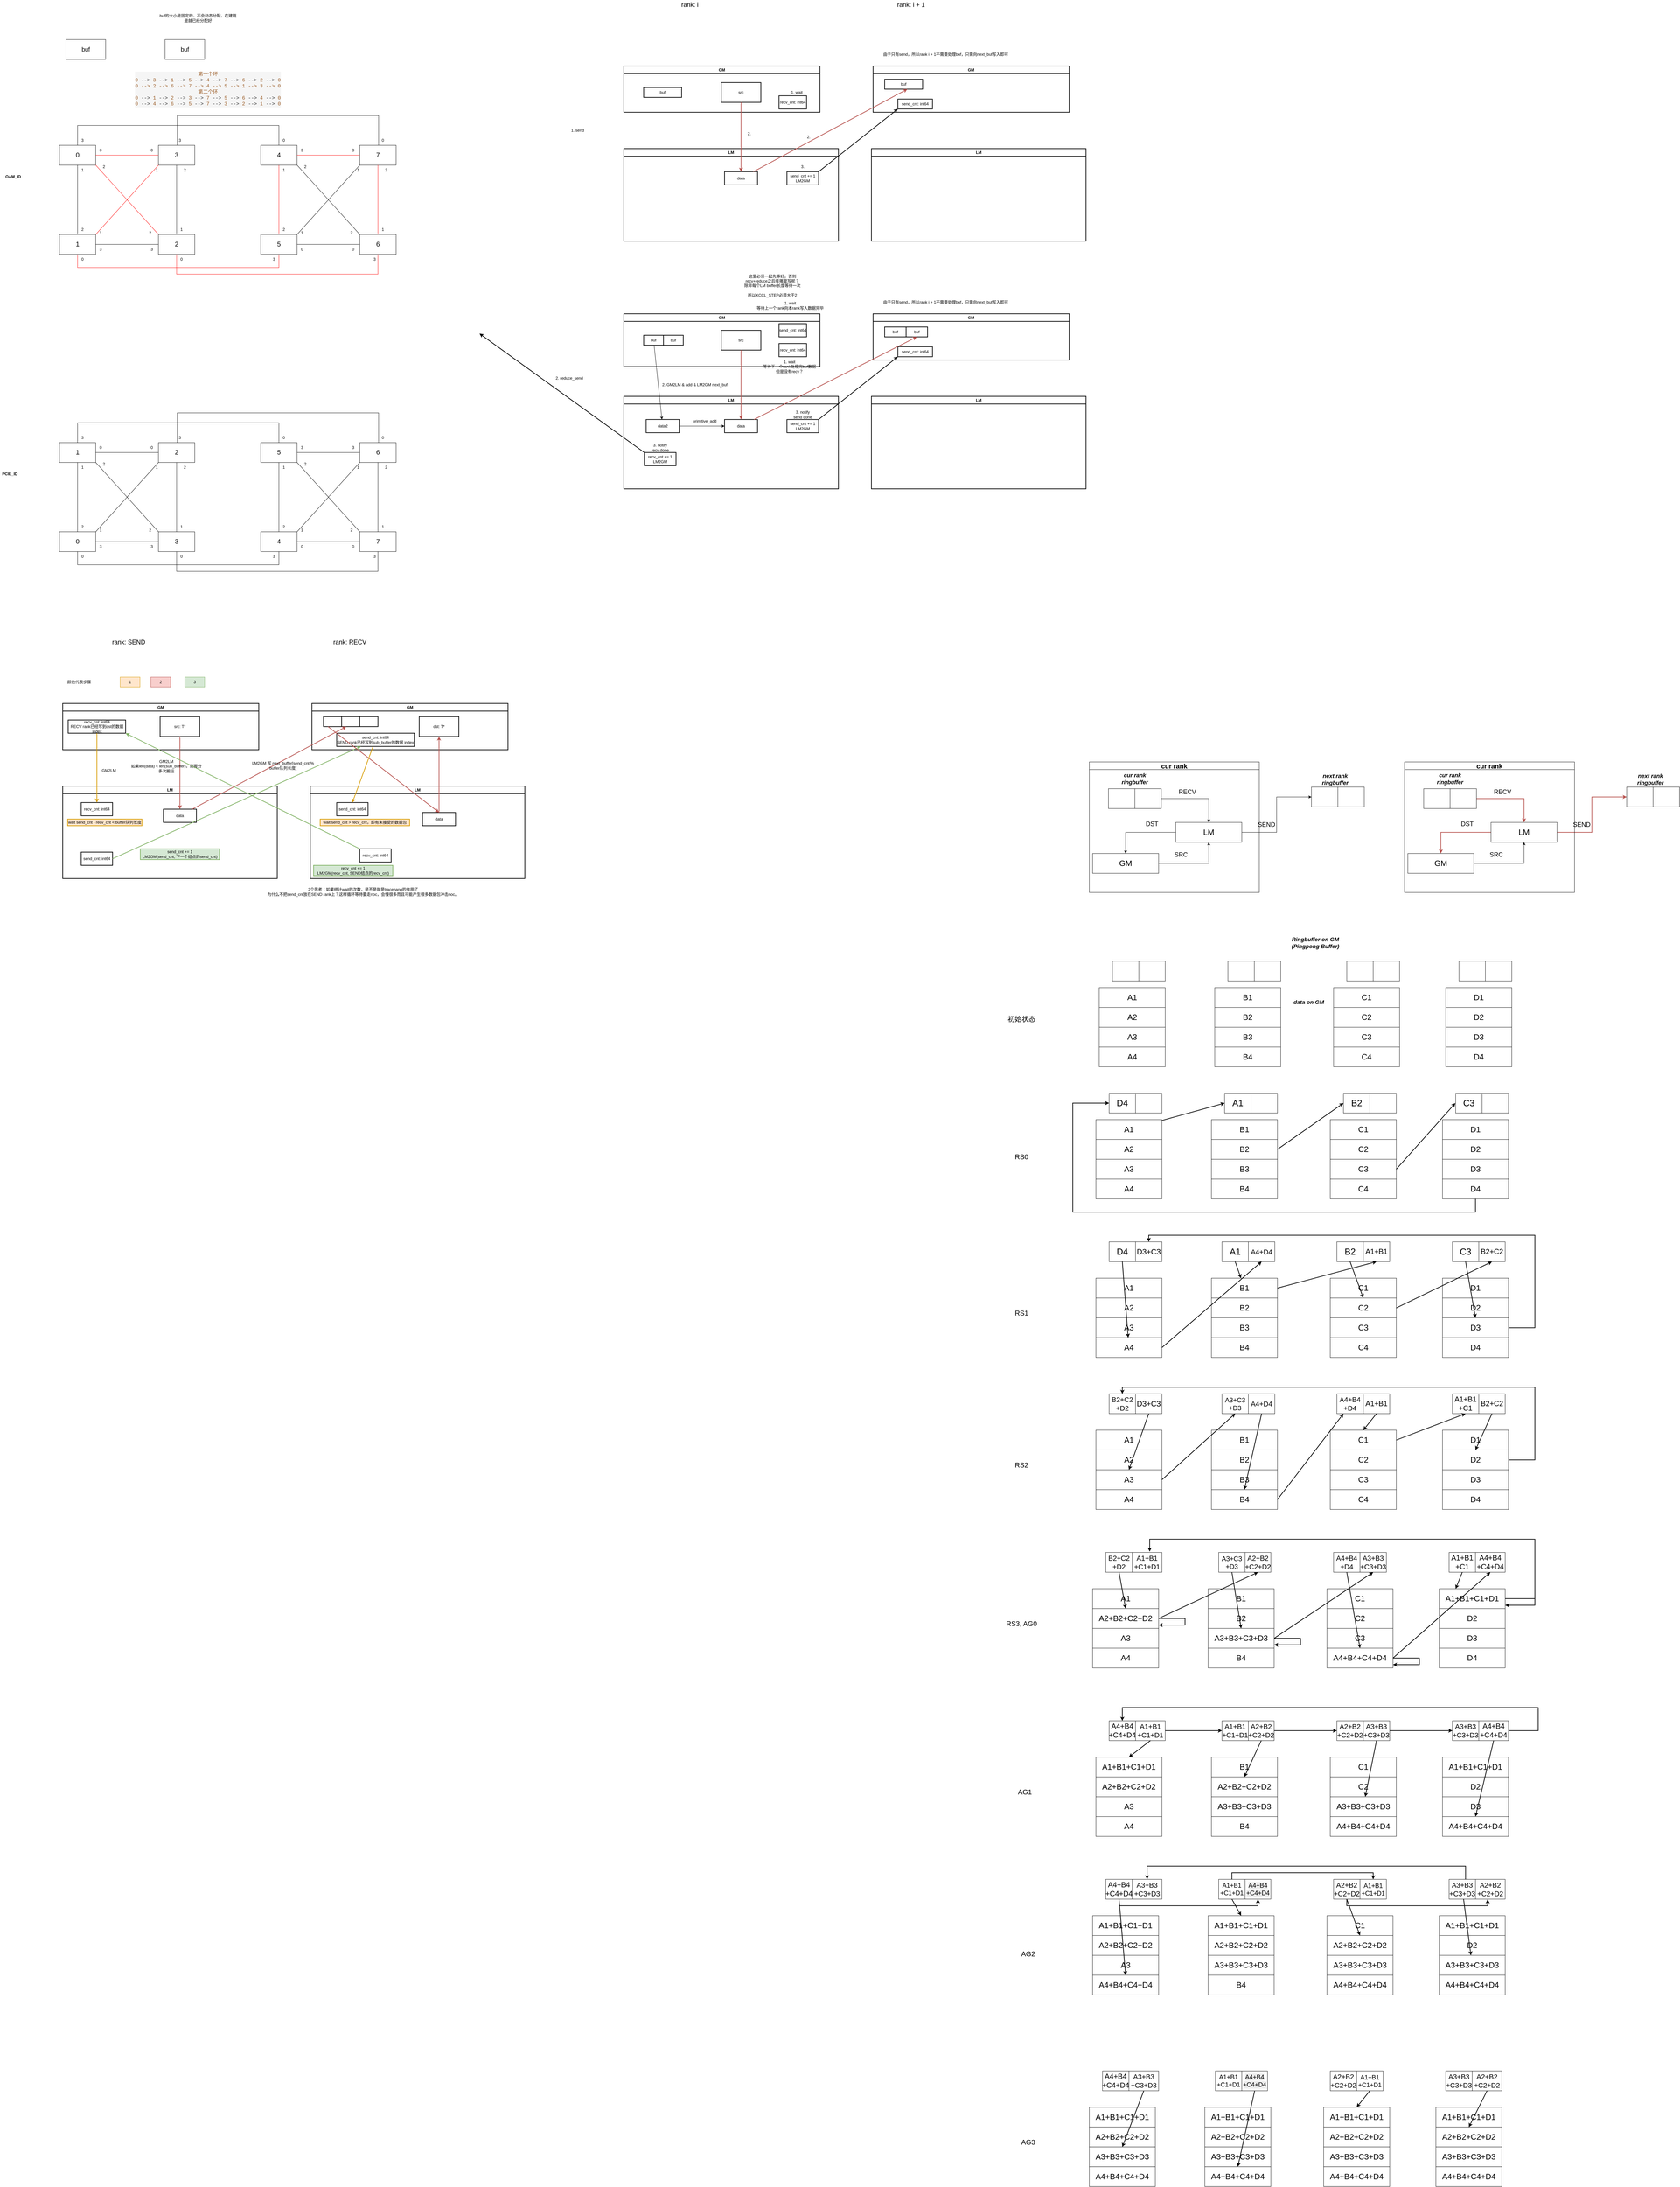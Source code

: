 <mxfile version="26.2.12">
  <diagram name="第 1 页" id="85x8srJIXAwdQdgo-0Si">
    <mxGraphModel dx="1485" dy="940" grid="0" gridSize="10" guides="1" tooltips="1" connect="1" arrows="1" fold="1" page="1" pageScale="1" pageWidth="827" pageHeight="1169" math="0" shadow="0">
      <root>
        <mxCell id="0" />
        <mxCell id="1" parent="0" />
        <mxCell id="rwEr7i4HbcqDnKhSLj5x-1" value="buf" style="rounded=0;whiteSpace=wrap;html=1;fontSize=18;" parent="1" vertex="1">
          <mxGeometry x="220" y="140" width="120" height="60" as="geometry" />
        </mxCell>
        <mxCell id="rwEr7i4HbcqDnKhSLj5x-2" value="buf" style="rounded=0;whiteSpace=wrap;html=1;fontSize=18;" parent="1" vertex="1">
          <mxGeometry x="520" y="140" width="120" height="60" as="geometry" />
        </mxCell>
        <mxCell id="rwEr7i4HbcqDnKhSLj5x-3" value="buf的大小是固定的，不会动态分配，在建链是就已经分配好" style="text;html=1;align=center;verticalAlign=middle;whiteSpace=wrap;rounded=0;" parent="1" vertex="1">
          <mxGeometry x="500" y="60" width="240" height="30" as="geometry" />
        </mxCell>
        <mxCell id="rwEr7i4HbcqDnKhSLj5x-9" style="edgeStyle=orthogonalEdgeStyle;rounded=0;orthogonalLoop=1;jettySize=auto;html=1;entryX=0.5;entryY=0;entryDx=0;entryDy=0;endArrow=none;endFill=0;" parent="1" source="rwEr7i4HbcqDnKhSLj5x-4" target="rwEr7i4HbcqDnKhSLj5x-7" edge="1">
          <mxGeometry relative="1" as="geometry" />
        </mxCell>
        <mxCell id="rwEr7i4HbcqDnKhSLj5x-55" style="edgeStyle=orthogonalEdgeStyle;rounded=0;orthogonalLoop=1;jettySize=auto;html=1;entryX=0.5;entryY=0;entryDx=0;entryDy=0;endArrow=none;endFill=0;" parent="1" source="rwEr7i4HbcqDnKhSLj5x-4" target="rwEr7i4HbcqDnKhSLj5x-32" edge="1">
          <mxGeometry relative="1" as="geometry">
            <Array as="points">
              <mxPoint x="255" y="400" />
              <mxPoint x="865" y="400" />
            </Array>
          </mxGeometry>
        </mxCell>
        <mxCell id="rwEr7i4HbcqDnKhSLj5x-4" value="&lt;div&gt;0&lt;/div&gt;" style="rounded=0;whiteSpace=wrap;html=1;fontSize=19;" parent="1" vertex="1">
          <mxGeometry x="200" y="460" width="110" height="60" as="geometry" />
        </mxCell>
        <mxCell id="rwEr7i4HbcqDnKhSLj5x-5" value="3" style="rounded=0;whiteSpace=wrap;html=1;fontSize=19;" parent="1" vertex="1">
          <mxGeometry x="500" y="460" width="110" height="60" as="geometry" />
        </mxCell>
        <mxCell id="rwEr7i4HbcqDnKhSLj5x-61" style="edgeStyle=orthogonalEdgeStyle;rounded=0;orthogonalLoop=1;jettySize=auto;html=1;entryX=0.5;entryY=1;entryDx=0;entryDy=0;endArrow=none;endFill=0;strokeColor=#FF0000;" parent="1" source="rwEr7i4HbcqDnKhSLj5x-7" target="rwEr7i4HbcqDnKhSLj5x-34" edge="1">
          <mxGeometry relative="1" as="geometry">
            <Array as="points">
              <mxPoint x="255" y="830" />
              <mxPoint x="865" y="830" />
            </Array>
          </mxGeometry>
        </mxCell>
        <mxCell id="rwEr7i4HbcqDnKhSLj5x-7" value="&lt;div&gt;1&lt;/div&gt;" style="rounded=0;whiteSpace=wrap;html=1;fontSize=19;" parent="1" vertex="1">
          <mxGeometry x="200" y="730" width="110" height="60" as="geometry" />
        </mxCell>
        <mxCell id="rwEr7i4HbcqDnKhSLj5x-8" value="2" style="rounded=0;whiteSpace=wrap;html=1;fontSize=19;" parent="1" vertex="1">
          <mxGeometry x="500" y="730" width="110" height="60" as="geometry" />
        </mxCell>
        <mxCell id="rwEr7i4HbcqDnKhSLj5x-10" value="1" style="text;html=1;align=center;verticalAlign=middle;whiteSpace=wrap;rounded=0;" parent="1" vertex="1">
          <mxGeometry x="240" y="520" width="60" height="30" as="geometry" />
        </mxCell>
        <mxCell id="rwEr7i4HbcqDnKhSLj5x-11" value="2" style="text;html=1;align=center;verticalAlign=middle;whiteSpace=wrap;rounded=0;" parent="1" vertex="1">
          <mxGeometry x="240" y="700" width="60" height="30" as="geometry" />
        </mxCell>
        <mxCell id="rwEr7i4HbcqDnKhSLj5x-12" style="edgeStyle=orthogonalEdgeStyle;rounded=0;orthogonalLoop=1;jettySize=auto;html=1;entryX=0;entryY=0.5;entryDx=0;entryDy=0;endArrow=none;endFill=0;exitX=1;exitY=0.5;exitDx=0;exitDy=0;strokeColor=#FF0000;" parent="1" source="rwEr7i4HbcqDnKhSLj5x-4" target="rwEr7i4HbcqDnKhSLj5x-5" edge="1">
          <mxGeometry relative="1" as="geometry">
            <mxPoint x="265" y="530" as="sourcePoint" />
            <mxPoint x="265" y="740" as="targetPoint" />
          </mxGeometry>
        </mxCell>
        <mxCell id="rwEr7i4HbcqDnKhSLj5x-14" value="0" style="text;html=1;align=center;verticalAlign=middle;whiteSpace=wrap;rounded=0;" parent="1" vertex="1">
          <mxGeometry x="450" y="460" width="60" height="30" as="geometry" />
        </mxCell>
        <mxCell id="rwEr7i4HbcqDnKhSLj5x-15" style="rounded=0;orthogonalLoop=1;jettySize=auto;html=1;endArrow=none;endFill=0;strokeColor=#FF0000;" parent="1" edge="1">
          <mxGeometry relative="1" as="geometry">
            <mxPoint x="310" y="520" as="sourcePoint" />
            <mxPoint x="500" y="730" as="targetPoint" />
          </mxGeometry>
        </mxCell>
        <mxCell id="rwEr7i4HbcqDnKhSLj5x-18" value="0" style="text;html=1;align=center;verticalAlign=middle;whiteSpace=wrap;rounded=0;" parent="1" vertex="1">
          <mxGeometry x="310" y="460" width="30" height="30" as="geometry" />
        </mxCell>
        <mxCell id="rwEr7i4HbcqDnKhSLj5x-19" value="2" style="text;html=1;align=center;verticalAlign=middle;whiteSpace=wrap;rounded=0;" parent="1" vertex="1">
          <mxGeometry x="320" y="510" width="30" height="30" as="geometry" />
        </mxCell>
        <mxCell id="rwEr7i4HbcqDnKhSLj5x-20" value="2" style="text;html=1;align=center;verticalAlign=middle;whiteSpace=wrap;rounded=0;" parent="1" vertex="1">
          <mxGeometry x="460" y="710" width="30" height="30" as="geometry" />
        </mxCell>
        <mxCell id="rwEr7i4HbcqDnKhSLj5x-21" style="rounded=0;orthogonalLoop=1;jettySize=auto;html=1;endArrow=none;endFill=0;exitX=1;exitY=0.5;exitDx=0;exitDy=0;" parent="1" source="rwEr7i4HbcqDnKhSLj5x-7" target="rwEr7i4HbcqDnKhSLj5x-8" edge="1">
          <mxGeometry relative="1" as="geometry">
            <mxPoint x="320" y="570" as="sourcePoint" />
            <mxPoint x="510" y="780" as="targetPoint" />
          </mxGeometry>
        </mxCell>
        <mxCell id="rwEr7i4HbcqDnKhSLj5x-22" value="3" style="text;html=1;align=center;verticalAlign=middle;whiteSpace=wrap;rounded=0;" parent="1" vertex="1">
          <mxGeometry x="310" y="760" width="30" height="30" as="geometry" />
        </mxCell>
        <mxCell id="rwEr7i4HbcqDnKhSLj5x-23" value="3" style="text;html=1;align=center;verticalAlign=middle;whiteSpace=wrap;rounded=0;" parent="1" vertex="1">
          <mxGeometry x="465" y="760" width="30" height="30" as="geometry" />
        </mxCell>
        <mxCell id="rwEr7i4HbcqDnKhSLj5x-25" style="rounded=0;orthogonalLoop=1;jettySize=auto;html=1;endArrow=none;endFill=0;exitX=0.5;exitY=1;exitDx=0;exitDy=0;entryX=0.5;entryY=0;entryDx=0;entryDy=0;" parent="1" source="rwEr7i4HbcqDnKhSLj5x-5" target="rwEr7i4HbcqDnKhSLj5x-8" edge="1">
          <mxGeometry relative="1" as="geometry">
            <mxPoint x="320" y="530" as="sourcePoint" />
            <mxPoint x="510" y="740" as="targetPoint" />
          </mxGeometry>
        </mxCell>
        <mxCell id="rwEr7i4HbcqDnKhSLj5x-26" value="1" style="text;html=1;align=center;verticalAlign=middle;whiteSpace=wrap;rounded=0;" parent="1" vertex="1">
          <mxGeometry x="540" y="700" width="60" height="30" as="geometry" />
        </mxCell>
        <mxCell id="rwEr7i4HbcqDnKhSLj5x-27" value="2" style="text;html=1;align=center;verticalAlign=middle;whiteSpace=wrap;rounded=0;" parent="1" vertex="1">
          <mxGeometry x="565" y="520" width="30" height="30" as="geometry" />
        </mxCell>
        <mxCell id="rwEr7i4HbcqDnKhSLj5x-28" style="rounded=0;orthogonalLoop=1;jettySize=auto;html=1;endArrow=none;endFill=0;exitX=0;exitY=1;exitDx=0;exitDy=0;entryX=1;entryY=0;entryDx=0;entryDy=0;strokeColor=#FF0000;" parent="1" source="rwEr7i4HbcqDnKhSLj5x-5" target="rwEr7i4HbcqDnKhSLj5x-7" edge="1">
          <mxGeometry relative="1" as="geometry">
            <mxPoint x="320" y="530" as="sourcePoint" />
            <mxPoint x="510" y="740" as="targetPoint" />
          </mxGeometry>
        </mxCell>
        <mxCell id="rwEr7i4HbcqDnKhSLj5x-29" value="1" style="text;html=1;align=center;verticalAlign=middle;whiteSpace=wrap;rounded=0;" parent="1" vertex="1">
          <mxGeometry x="295" y="710" width="60" height="30" as="geometry" />
        </mxCell>
        <mxCell id="rwEr7i4HbcqDnKhSLj5x-30" value="1" style="text;html=1;align=center;verticalAlign=middle;whiteSpace=wrap;rounded=0;" parent="1" vertex="1">
          <mxGeometry x="465" y="520" width="60" height="30" as="geometry" />
        </mxCell>
        <mxCell id="rwEr7i4HbcqDnKhSLj5x-31" style="edgeStyle=orthogonalEdgeStyle;rounded=0;orthogonalLoop=1;jettySize=auto;html=1;entryX=0.5;entryY=0;entryDx=0;entryDy=0;endArrow=none;endFill=0;strokeColor=#FF0000;" parent="1" source="rwEr7i4HbcqDnKhSLj5x-32" target="rwEr7i4HbcqDnKhSLj5x-34" edge="1">
          <mxGeometry relative="1" as="geometry" />
        </mxCell>
        <mxCell id="rwEr7i4HbcqDnKhSLj5x-32" value="&lt;div&gt;4&lt;/div&gt;" style="rounded=0;whiteSpace=wrap;html=1;fontSize=19;" parent="1" vertex="1">
          <mxGeometry x="810" y="460" width="110" height="60" as="geometry" />
        </mxCell>
        <mxCell id="rwEr7i4HbcqDnKhSLj5x-33" value="7" style="rounded=0;whiteSpace=wrap;html=1;fontSize=19;" parent="1" vertex="1">
          <mxGeometry x="1110" y="460" width="110" height="60" as="geometry" />
        </mxCell>
        <mxCell id="rwEr7i4HbcqDnKhSLj5x-34" value="&lt;div&gt;5&lt;/div&gt;" style="rounded=0;whiteSpace=wrap;html=1;fontSize=19;" parent="1" vertex="1">
          <mxGeometry x="810" y="730" width="110" height="60" as="geometry" />
        </mxCell>
        <mxCell id="rwEr7i4HbcqDnKhSLj5x-35" value="6" style="rounded=0;whiteSpace=wrap;html=1;fontSize=19;" parent="1" vertex="1">
          <mxGeometry x="1110" y="730" width="110" height="60" as="geometry" />
        </mxCell>
        <mxCell id="rwEr7i4HbcqDnKhSLj5x-36" value="1" style="text;html=1;align=center;verticalAlign=middle;whiteSpace=wrap;rounded=0;" parent="1" vertex="1">
          <mxGeometry x="850" y="520" width="60" height="30" as="geometry" />
        </mxCell>
        <mxCell id="rwEr7i4HbcqDnKhSLj5x-37" value="2" style="text;html=1;align=center;verticalAlign=middle;whiteSpace=wrap;rounded=0;" parent="1" vertex="1">
          <mxGeometry x="850" y="700" width="60" height="30" as="geometry" />
        </mxCell>
        <mxCell id="rwEr7i4HbcqDnKhSLj5x-38" style="edgeStyle=orthogonalEdgeStyle;rounded=0;orthogonalLoop=1;jettySize=auto;html=1;entryX=0;entryY=0.5;entryDx=0;entryDy=0;endArrow=none;endFill=0;exitX=1;exitY=0.5;exitDx=0;exitDy=0;strokeColor=#FF0000;" parent="1" source="rwEr7i4HbcqDnKhSLj5x-32" target="rwEr7i4HbcqDnKhSLj5x-33" edge="1">
          <mxGeometry relative="1" as="geometry">
            <mxPoint x="875" y="530" as="sourcePoint" />
            <mxPoint x="875" y="740" as="targetPoint" />
          </mxGeometry>
        </mxCell>
        <mxCell id="rwEr7i4HbcqDnKhSLj5x-39" value="3" style="text;html=1;align=center;verticalAlign=middle;whiteSpace=wrap;rounded=0;" parent="1" vertex="1">
          <mxGeometry x="1060" y="460" width="60" height="30" as="geometry" />
        </mxCell>
        <mxCell id="rwEr7i4HbcqDnKhSLj5x-40" style="rounded=0;orthogonalLoop=1;jettySize=auto;html=1;endArrow=none;endFill=0;" parent="1" edge="1">
          <mxGeometry relative="1" as="geometry">
            <mxPoint x="920" y="520" as="sourcePoint" />
            <mxPoint x="1110" y="730" as="targetPoint" />
          </mxGeometry>
        </mxCell>
        <mxCell id="rwEr7i4HbcqDnKhSLj5x-41" value="3" style="text;html=1;align=center;verticalAlign=middle;whiteSpace=wrap;rounded=0;" parent="1" vertex="1">
          <mxGeometry x="920" y="460" width="30" height="30" as="geometry" />
        </mxCell>
        <mxCell id="rwEr7i4HbcqDnKhSLj5x-42" value="2" style="text;html=1;align=center;verticalAlign=middle;whiteSpace=wrap;rounded=0;" parent="1" vertex="1">
          <mxGeometry x="930" y="510" width="30" height="30" as="geometry" />
        </mxCell>
        <mxCell id="rwEr7i4HbcqDnKhSLj5x-43" value="2" style="text;html=1;align=center;verticalAlign=middle;whiteSpace=wrap;rounded=0;" parent="1" vertex="1">
          <mxGeometry x="1070" y="710" width="30" height="30" as="geometry" />
        </mxCell>
        <mxCell id="rwEr7i4HbcqDnKhSLj5x-44" style="rounded=0;orthogonalLoop=1;jettySize=auto;html=1;endArrow=none;endFill=0;exitX=1;exitY=0.5;exitDx=0;exitDy=0;" parent="1" source="rwEr7i4HbcqDnKhSLj5x-34" target="rwEr7i4HbcqDnKhSLj5x-35" edge="1">
          <mxGeometry relative="1" as="geometry">
            <mxPoint x="930" y="570" as="sourcePoint" />
            <mxPoint x="1120" y="780" as="targetPoint" />
          </mxGeometry>
        </mxCell>
        <mxCell id="rwEr7i4HbcqDnKhSLj5x-45" value="0" style="text;html=1;align=center;verticalAlign=middle;whiteSpace=wrap;rounded=0;" parent="1" vertex="1">
          <mxGeometry x="920" y="760" width="30" height="30" as="geometry" />
        </mxCell>
        <mxCell id="rwEr7i4HbcqDnKhSLj5x-46" value="0" style="text;html=1;align=center;verticalAlign=middle;whiteSpace=wrap;rounded=0;" parent="1" vertex="1">
          <mxGeometry x="1075" y="760" width="30" height="30" as="geometry" />
        </mxCell>
        <mxCell id="rwEr7i4HbcqDnKhSLj5x-47" style="rounded=0;orthogonalLoop=1;jettySize=auto;html=1;endArrow=none;endFill=0;exitX=0.5;exitY=1;exitDx=0;exitDy=0;entryX=0.5;entryY=0;entryDx=0;entryDy=0;strokeColor=#FF0000;" parent="1" source="rwEr7i4HbcqDnKhSLj5x-33" target="rwEr7i4HbcqDnKhSLj5x-35" edge="1">
          <mxGeometry relative="1" as="geometry">
            <mxPoint x="930" y="530" as="sourcePoint" />
            <mxPoint x="1120" y="740" as="targetPoint" />
          </mxGeometry>
        </mxCell>
        <mxCell id="rwEr7i4HbcqDnKhSLj5x-48" value="1" style="text;html=1;align=center;verticalAlign=middle;whiteSpace=wrap;rounded=0;" parent="1" vertex="1">
          <mxGeometry x="1150" y="700" width="60" height="30" as="geometry" />
        </mxCell>
        <mxCell id="rwEr7i4HbcqDnKhSLj5x-49" value="2" style="text;html=1;align=center;verticalAlign=middle;whiteSpace=wrap;rounded=0;" parent="1" vertex="1">
          <mxGeometry x="1175" y="520" width="30" height="30" as="geometry" />
        </mxCell>
        <mxCell id="rwEr7i4HbcqDnKhSLj5x-50" style="rounded=0;orthogonalLoop=1;jettySize=auto;html=1;endArrow=none;endFill=0;exitX=0;exitY=1;exitDx=0;exitDy=0;entryX=1;entryY=0;entryDx=0;entryDy=0;" parent="1" source="rwEr7i4HbcqDnKhSLj5x-33" target="rwEr7i4HbcqDnKhSLj5x-34" edge="1">
          <mxGeometry relative="1" as="geometry">
            <mxPoint x="930" y="530" as="sourcePoint" />
            <mxPoint x="1120" y="740" as="targetPoint" />
          </mxGeometry>
        </mxCell>
        <mxCell id="rwEr7i4HbcqDnKhSLj5x-51" value="1" style="text;html=1;align=center;verticalAlign=middle;whiteSpace=wrap;rounded=0;" parent="1" vertex="1">
          <mxGeometry x="905" y="710" width="60" height="30" as="geometry" />
        </mxCell>
        <mxCell id="rwEr7i4HbcqDnKhSLj5x-52" value="1" style="text;html=1;align=center;verticalAlign=middle;whiteSpace=wrap;rounded=0;" parent="1" vertex="1">
          <mxGeometry x="1075" y="520" width="60" height="30" as="geometry" />
        </mxCell>
        <mxCell id="rwEr7i4HbcqDnKhSLj5x-56" value="3" style="text;html=1;align=center;verticalAlign=middle;whiteSpace=wrap;rounded=0;" parent="1" vertex="1">
          <mxGeometry x="255" y="430" width="30" height="30" as="geometry" />
        </mxCell>
        <mxCell id="rwEr7i4HbcqDnKhSLj5x-57" value="0" style="text;html=1;align=center;verticalAlign=middle;whiteSpace=wrap;rounded=0;" parent="1" vertex="1">
          <mxGeometry x="865" y="430" width="30" height="30" as="geometry" />
        </mxCell>
        <mxCell id="rwEr7i4HbcqDnKhSLj5x-58" style="edgeStyle=orthogonalEdgeStyle;rounded=0;orthogonalLoop=1;jettySize=auto;html=1;entryX=0.5;entryY=0;entryDx=0;entryDy=0;endArrow=none;endFill=0;" parent="1" edge="1">
          <mxGeometry relative="1" as="geometry">
            <mxPoint x="557" y="460" as="sourcePoint" />
            <mxPoint x="1167" y="460" as="targetPoint" />
            <Array as="points">
              <mxPoint x="557" y="370" />
              <mxPoint x="1167" y="370" />
            </Array>
          </mxGeometry>
        </mxCell>
        <mxCell id="rwEr7i4HbcqDnKhSLj5x-59" value="3" style="text;html=1;align=center;verticalAlign=middle;whiteSpace=wrap;rounded=0;" parent="1" vertex="1">
          <mxGeometry x="550" y="430" width="30" height="30" as="geometry" />
        </mxCell>
        <mxCell id="rwEr7i4HbcqDnKhSLj5x-60" value="0" style="text;html=1;align=center;verticalAlign=middle;whiteSpace=wrap;rounded=0;" parent="1" vertex="1">
          <mxGeometry x="1165" y="430" width="30" height="30" as="geometry" />
        </mxCell>
        <mxCell id="rwEr7i4HbcqDnKhSLj5x-62" value="0" style="text;html=1;align=center;verticalAlign=middle;whiteSpace=wrap;rounded=0;" parent="1" vertex="1">
          <mxGeometry x="255" y="790" width="30" height="30" as="geometry" />
        </mxCell>
        <mxCell id="rwEr7i4HbcqDnKhSLj5x-63" value="3" style="text;html=1;align=center;verticalAlign=middle;whiteSpace=wrap;rounded=0;" parent="1" vertex="1">
          <mxGeometry x="835" y="790" width="30" height="30" as="geometry" />
        </mxCell>
        <mxCell id="rwEr7i4HbcqDnKhSLj5x-64" style="edgeStyle=orthogonalEdgeStyle;rounded=0;orthogonalLoop=1;jettySize=auto;html=1;entryX=0.5;entryY=1;entryDx=0;entryDy=0;endArrow=none;endFill=0;strokeColor=#FF0000;" parent="1" edge="1">
          <mxGeometry relative="1" as="geometry">
            <mxPoint x="555" y="790" as="sourcePoint" />
            <mxPoint x="1165" y="790" as="targetPoint" />
            <Array as="points">
              <mxPoint x="555" y="850" />
              <mxPoint x="1165" y="850" />
            </Array>
          </mxGeometry>
        </mxCell>
        <mxCell id="rwEr7i4HbcqDnKhSLj5x-65" value="0" style="text;html=1;align=center;verticalAlign=middle;whiteSpace=wrap;rounded=0;" parent="1" vertex="1">
          <mxGeometry x="555" y="790" width="30" height="30" as="geometry" />
        </mxCell>
        <mxCell id="rwEr7i4HbcqDnKhSLj5x-66" value="3" style="text;html=1;align=center;verticalAlign=middle;whiteSpace=wrap;rounded=0;" parent="1" vertex="1">
          <mxGeometry x="1140" y="790" width="30" height="30" as="geometry" />
        </mxCell>
        <mxCell id="rwEr7i4HbcqDnKhSLj5x-67" style="edgeStyle=orthogonalEdgeStyle;rounded=0;orthogonalLoop=1;jettySize=auto;html=1;entryX=0.5;entryY=0;entryDx=0;entryDy=0;endArrow=none;endFill=0;" parent="1" source="rwEr7i4HbcqDnKhSLj5x-69" target="rwEr7i4HbcqDnKhSLj5x-72" edge="1">
          <mxGeometry relative="1" as="geometry" />
        </mxCell>
        <mxCell id="rwEr7i4HbcqDnKhSLj5x-68" style="edgeStyle=orthogonalEdgeStyle;rounded=0;orthogonalLoop=1;jettySize=auto;html=1;entryX=0.5;entryY=0;entryDx=0;entryDy=0;endArrow=none;endFill=0;" parent="1" source="rwEr7i4HbcqDnKhSLj5x-69" target="rwEr7i4HbcqDnKhSLj5x-92" edge="1">
          <mxGeometry relative="1" as="geometry">
            <Array as="points">
              <mxPoint x="255" y="1300" />
              <mxPoint x="865" y="1300" />
            </Array>
          </mxGeometry>
        </mxCell>
        <mxCell id="rwEr7i4HbcqDnKhSLj5x-69" value="&lt;div&gt;1&lt;/div&gt;" style="rounded=0;whiteSpace=wrap;html=1;fontSize=19;" parent="1" vertex="1">
          <mxGeometry x="200" y="1360" width="110" height="60" as="geometry" />
        </mxCell>
        <mxCell id="rwEr7i4HbcqDnKhSLj5x-70" value="2" style="rounded=0;whiteSpace=wrap;html=1;fontSize=19;" parent="1" vertex="1">
          <mxGeometry x="500" y="1360" width="110" height="60" as="geometry" />
        </mxCell>
        <mxCell id="rwEr7i4HbcqDnKhSLj5x-71" style="edgeStyle=orthogonalEdgeStyle;rounded=0;orthogonalLoop=1;jettySize=auto;html=1;entryX=0.5;entryY=1;entryDx=0;entryDy=0;endArrow=none;endFill=0;" parent="1" source="rwEr7i4HbcqDnKhSLj5x-72" target="rwEr7i4HbcqDnKhSLj5x-94" edge="1">
          <mxGeometry relative="1" as="geometry">
            <Array as="points">
              <mxPoint x="255" y="1730" />
              <mxPoint x="865" y="1730" />
            </Array>
          </mxGeometry>
        </mxCell>
        <mxCell id="rwEr7i4HbcqDnKhSLj5x-72" value="&lt;div&gt;0&lt;/div&gt;" style="rounded=0;whiteSpace=wrap;html=1;fontSize=19;" parent="1" vertex="1">
          <mxGeometry x="200" y="1630" width="110" height="60" as="geometry" />
        </mxCell>
        <mxCell id="rwEr7i4HbcqDnKhSLj5x-73" value="3" style="rounded=0;whiteSpace=wrap;html=1;fontSize=19;" parent="1" vertex="1">
          <mxGeometry x="500" y="1630" width="110" height="60" as="geometry" />
        </mxCell>
        <mxCell id="rwEr7i4HbcqDnKhSLj5x-74" value="1" style="text;html=1;align=center;verticalAlign=middle;whiteSpace=wrap;rounded=0;" parent="1" vertex="1">
          <mxGeometry x="240" y="1420" width="60" height="30" as="geometry" />
        </mxCell>
        <mxCell id="rwEr7i4HbcqDnKhSLj5x-75" value="2" style="text;html=1;align=center;verticalAlign=middle;whiteSpace=wrap;rounded=0;" parent="1" vertex="1">
          <mxGeometry x="240" y="1600" width="60" height="30" as="geometry" />
        </mxCell>
        <mxCell id="rwEr7i4HbcqDnKhSLj5x-76" style="edgeStyle=orthogonalEdgeStyle;rounded=0;orthogonalLoop=1;jettySize=auto;html=1;entryX=0;entryY=0.5;entryDx=0;entryDy=0;endArrow=none;endFill=0;exitX=1;exitY=0.5;exitDx=0;exitDy=0;" parent="1" source="rwEr7i4HbcqDnKhSLj5x-69" target="rwEr7i4HbcqDnKhSLj5x-70" edge="1">
          <mxGeometry relative="1" as="geometry">
            <mxPoint x="265" y="1430" as="sourcePoint" />
            <mxPoint x="265" y="1640" as="targetPoint" />
          </mxGeometry>
        </mxCell>
        <mxCell id="rwEr7i4HbcqDnKhSLj5x-77" value="0" style="text;html=1;align=center;verticalAlign=middle;whiteSpace=wrap;rounded=0;" parent="1" vertex="1">
          <mxGeometry x="450" y="1360" width="60" height="30" as="geometry" />
        </mxCell>
        <mxCell id="rwEr7i4HbcqDnKhSLj5x-78" style="rounded=0;orthogonalLoop=1;jettySize=auto;html=1;endArrow=none;endFill=0;" parent="1" edge="1">
          <mxGeometry relative="1" as="geometry">
            <mxPoint x="310" y="1420" as="sourcePoint" />
            <mxPoint x="500" y="1630" as="targetPoint" />
          </mxGeometry>
        </mxCell>
        <mxCell id="rwEr7i4HbcqDnKhSLj5x-79" value="0" style="text;html=1;align=center;verticalAlign=middle;whiteSpace=wrap;rounded=0;" parent="1" vertex="1">
          <mxGeometry x="310" y="1360" width="30" height="30" as="geometry" />
        </mxCell>
        <mxCell id="rwEr7i4HbcqDnKhSLj5x-80" value="2" style="text;html=1;align=center;verticalAlign=middle;whiteSpace=wrap;rounded=0;" parent="1" vertex="1">
          <mxGeometry x="320" y="1410" width="30" height="30" as="geometry" />
        </mxCell>
        <mxCell id="rwEr7i4HbcqDnKhSLj5x-81" value="2" style="text;html=1;align=center;verticalAlign=middle;whiteSpace=wrap;rounded=0;" parent="1" vertex="1">
          <mxGeometry x="460" y="1610" width="30" height="30" as="geometry" />
        </mxCell>
        <mxCell id="rwEr7i4HbcqDnKhSLj5x-82" style="rounded=0;orthogonalLoop=1;jettySize=auto;html=1;endArrow=none;endFill=0;exitX=1;exitY=0.5;exitDx=0;exitDy=0;" parent="1" source="rwEr7i4HbcqDnKhSLj5x-72" target="rwEr7i4HbcqDnKhSLj5x-73" edge="1">
          <mxGeometry relative="1" as="geometry">
            <mxPoint x="320" y="1470" as="sourcePoint" />
            <mxPoint x="510" y="1680" as="targetPoint" />
          </mxGeometry>
        </mxCell>
        <mxCell id="rwEr7i4HbcqDnKhSLj5x-83" value="3" style="text;html=1;align=center;verticalAlign=middle;whiteSpace=wrap;rounded=0;" parent="1" vertex="1">
          <mxGeometry x="310" y="1660" width="30" height="30" as="geometry" />
        </mxCell>
        <mxCell id="rwEr7i4HbcqDnKhSLj5x-84" value="3" style="text;html=1;align=center;verticalAlign=middle;whiteSpace=wrap;rounded=0;" parent="1" vertex="1">
          <mxGeometry x="465" y="1660" width="30" height="30" as="geometry" />
        </mxCell>
        <mxCell id="rwEr7i4HbcqDnKhSLj5x-85" style="rounded=0;orthogonalLoop=1;jettySize=auto;html=1;endArrow=none;endFill=0;exitX=0.5;exitY=1;exitDx=0;exitDy=0;entryX=0.5;entryY=0;entryDx=0;entryDy=0;" parent="1" source="rwEr7i4HbcqDnKhSLj5x-70" target="rwEr7i4HbcqDnKhSLj5x-73" edge="1">
          <mxGeometry relative="1" as="geometry">
            <mxPoint x="320" y="1430" as="sourcePoint" />
            <mxPoint x="510" y="1640" as="targetPoint" />
          </mxGeometry>
        </mxCell>
        <mxCell id="rwEr7i4HbcqDnKhSLj5x-86" value="1" style="text;html=1;align=center;verticalAlign=middle;whiteSpace=wrap;rounded=0;" parent="1" vertex="1">
          <mxGeometry x="540" y="1600" width="60" height="30" as="geometry" />
        </mxCell>
        <mxCell id="rwEr7i4HbcqDnKhSLj5x-87" value="2" style="text;html=1;align=center;verticalAlign=middle;whiteSpace=wrap;rounded=0;" parent="1" vertex="1">
          <mxGeometry x="565" y="1420" width="30" height="30" as="geometry" />
        </mxCell>
        <mxCell id="rwEr7i4HbcqDnKhSLj5x-88" style="rounded=0;orthogonalLoop=1;jettySize=auto;html=1;endArrow=none;endFill=0;exitX=0;exitY=1;exitDx=0;exitDy=0;entryX=1;entryY=0;entryDx=0;entryDy=0;" parent="1" source="rwEr7i4HbcqDnKhSLj5x-70" target="rwEr7i4HbcqDnKhSLj5x-72" edge="1">
          <mxGeometry relative="1" as="geometry">
            <mxPoint x="320" y="1430" as="sourcePoint" />
            <mxPoint x="510" y="1640" as="targetPoint" />
          </mxGeometry>
        </mxCell>
        <mxCell id="rwEr7i4HbcqDnKhSLj5x-89" value="1" style="text;html=1;align=center;verticalAlign=middle;whiteSpace=wrap;rounded=0;" parent="1" vertex="1">
          <mxGeometry x="295" y="1610" width="60" height="30" as="geometry" />
        </mxCell>
        <mxCell id="rwEr7i4HbcqDnKhSLj5x-90" value="1" style="text;html=1;align=center;verticalAlign=middle;whiteSpace=wrap;rounded=0;" parent="1" vertex="1">
          <mxGeometry x="465" y="1420" width="60" height="30" as="geometry" />
        </mxCell>
        <mxCell id="rwEr7i4HbcqDnKhSLj5x-91" style="edgeStyle=orthogonalEdgeStyle;rounded=0;orthogonalLoop=1;jettySize=auto;html=1;entryX=0.5;entryY=0;entryDx=0;entryDy=0;endArrow=none;endFill=0;" parent="1" source="rwEr7i4HbcqDnKhSLj5x-92" target="rwEr7i4HbcqDnKhSLj5x-94" edge="1">
          <mxGeometry relative="1" as="geometry" />
        </mxCell>
        <mxCell id="rwEr7i4HbcqDnKhSLj5x-92" value="&lt;div&gt;5&lt;/div&gt;" style="rounded=0;whiteSpace=wrap;html=1;fontSize=19;" parent="1" vertex="1">
          <mxGeometry x="810" y="1360" width="110" height="60" as="geometry" />
        </mxCell>
        <mxCell id="rwEr7i4HbcqDnKhSLj5x-93" value="6" style="rounded=0;whiteSpace=wrap;html=1;fontSize=19;" parent="1" vertex="1">
          <mxGeometry x="1110" y="1360" width="110" height="60" as="geometry" />
        </mxCell>
        <mxCell id="rwEr7i4HbcqDnKhSLj5x-94" value="&lt;div&gt;4&lt;/div&gt;" style="rounded=0;whiteSpace=wrap;html=1;fontSize=19;" parent="1" vertex="1">
          <mxGeometry x="810" y="1630" width="110" height="60" as="geometry" />
        </mxCell>
        <mxCell id="rwEr7i4HbcqDnKhSLj5x-95" value="7" style="rounded=0;whiteSpace=wrap;html=1;fontSize=19;" parent="1" vertex="1">
          <mxGeometry x="1110" y="1630" width="110" height="60" as="geometry" />
        </mxCell>
        <mxCell id="rwEr7i4HbcqDnKhSLj5x-96" value="1" style="text;html=1;align=center;verticalAlign=middle;whiteSpace=wrap;rounded=0;" parent="1" vertex="1">
          <mxGeometry x="850" y="1420" width="60" height="30" as="geometry" />
        </mxCell>
        <mxCell id="rwEr7i4HbcqDnKhSLj5x-97" value="2" style="text;html=1;align=center;verticalAlign=middle;whiteSpace=wrap;rounded=0;" parent="1" vertex="1">
          <mxGeometry x="850" y="1600" width="60" height="30" as="geometry" />
        </mxCell>
        <mxCell id="rwEr7i4HbcqDnKhSLj5x-98" style="edgeStyle=orthogonalEdgeStyle;rounded=0;orthogonalLoop=1;jettySize=auto;html=1;entryX=0;entryY=0.5;entryDx=0;entryDy=0;endArrow=none;endFill=0;exitX=1;exitY=0.5;exitDx=0;exitDy=0;" parent="1" source="rwEr7i4HbcqDnKhSLj5x-92" target="rwEr7i4HbcqDnKhSLj5x-93" edge="1">
          <mxGeometry relative="1" as="geometry">
            <mxPoint x="875" y="1430" as="sourcePoint" />
            <mxPoint x="875" y="1640" as="targetPoint" />
          </mxGeometry>
        </mxCell>
        <mxCell id="rwEr7i4HbcqDnKhSLj5x-99" value="3" style="text;html=1;align=center;verticalAlign=middle;whiteSpace=wrap;rounded=0;" parent="1" vertex="1">
          <mxGeometry x="1060" y="1360" width="60" height="30" as="geometry" />
        </mxCell>
        <mxCell id="rwEr7i4HbcqDnKhSLj5x-100" style="rounded=0;orthogonalLoop=1;jettySize=auto;html=1;endArrow=none;endFill=0;" parent="1" edge="1">
          <mxGeometry relative="1" as="geometry">
            <mxPoint x="920" y="1420" as="sourcePoint" />
            <mxPoint x="1110" y="1630" as="targetPoint" />
          </mxGeometry>
        </mxCell>
        <mxCell id="rwEr7i4HbcqDnKhSLj5x-101" value="3" style="text;html=1;align=center;verticalAlign=middle;whiteSpace=wrap;rounded=0;" parent="1" vertex="1">
          <mxGeometry x="920" y="1360" width="30" height="30" as="geometry" />
        </mxCell>
        <mxCell id="rwEr7i4HbcqDnKhSLj5x-102" value="2" style="text;html=1;align=center;verticalAlign=middle;whiteSpace=wrap;rounded=0;" parent="1" vertex="1">
          <mxGeometry x="930" y="1410" width="30" height="30" as="geometry" />
        </mxCell>
        <mxCell id="rwEr7i4HbcqDnKhSLj5x-103" value="2" style="text;html=1;align=center;verticalAlign=middle;whiteSpace=wrap;rounded=0;" parent="1" vertex="1">
          <mxGeometry x="1070" y="1610" width="30" height="30" as="geometry" />
        </mxCell>
        <mxCell id="rwEr7i4HbcqDnKhSLj5x-104" style="rounded=0;orthogonalLoop=1;jettySize=auto;html=1;endArrow=none;endFill=0;exitX=1;exitY=0.5;exitDx=0;exitDy=0;" parent="1" source="rwEr7i4HbcqDnKhSLj5x-94" target="rwEr7i4HbcqDnKhSLj5x-95" edge="1">
          <mxGeometry relative="1" as="geometry">
            <mxPoint x="930" y="1470" as="sourcePoint" />
            <mxPoint x="1120" y="1680" as="targetPoint" />
          </mxGeometry>
        </mxCell>
        <mxCell id="rwEr7i4HbcqDnKhSLj5x-105" value="0" style="text;html=1;align=center;verticalAlign=middle;whiteSpace=wrap;rounded=0;" parent="1" vertex="1">
          <mxGeometry x="920" y="1660" width="30" height="30" as="geometry" />
        </mxCell>
        <mxCell id="rwEr7i4HbcqDnKhSLj5x-106" value="0" style="text;html=1;align=center;verticalAlign=middle;whiteSpace=wrap;rounded=0;" parent="1" vertex="1">
          <mxGeometry x="1075" y="1660" width="30" height="30" as="geometry" />
        </mxCell>
        <mxCell id="rwEr7i4HbcqDnKhSLj5x-107" style="rounded=0;orthogonalLoop=1;jettySize=auto;html=1;endArrow=none;endFill=0;exitX=0.5;exitY=1;exitDx=0;exitDy=0;entryX=0.5;entryY=0;entryDx=0;entryDy=0;" parent="1" source="rwEr7i4HbcqDnKhSLj5x-93" target="rwEr7i4HbcqDnKhSLj5x-95" edge="1">
          <mxGeometry relative="1" as="geometry">
            <mxPoint x="930" y="1430" as="sourcePoint" />
            <mxPoint x="1120" y="1640" as="targetPoint" />
          </mxGeometry>
        </mxCell>
        <mxCell id="rwEr7i4HbcqDnKhSLj5x-108" value="1" style="text;html=1;align=center;verticalAlign=middle;whiteSpace=wrap;rounded=0;" parent="1" vertex="1">
          <mxGeometry x="1150" y="1600" width="60" height="30" as="geometry" />
        </mxCell>
        <mxCell id="rwEr7i4HbcqDnKhSLj5x-109" value="2" style="text;html=1;align=center;verticalAlign=middle;whiteSpace=wrap;rounded=0;" parent="1" vertex="1">
          <mxGeometry x="1175" y="1420" width="30" height="30" as="geometry" />
        </mxCell>
        <mxCell id="rwEr7i4HbcqDnKhSLj5x-110" style="rounded=0;orthogonalLoop=1;jettySize=auto;html=1;endArrow=none;endFill=0;exitX=0;exitY=1;exitDx=0;exitDy=0;entryX=1;entryY=0;entryDx=0;entryDy=0;" parent="1" source="rwEr7i4HbcqDnKhSLj5x-93" target="rwEr7i4HbcqDnKhSLj5x-94" edge="1">
          <mxGeometry relative="1" as="geometry">
            <mxPoint x="930" y="1430" as="sourcePoint" />
            <mxPoint x="1120" y="1640" as="targetPoint" />
          </mxGeometry>
        </mxCell>
        <mxCell id="rwEr7i4HbcqDnKhSLj5x-111" value="1" style="text;html=1;align=center;verticalAlign=middle;whiteSpace=wrap;rounded=0;" parent="1" vertex="1">
          <mxGeometry x="905" y="1610" width="60" height="30" as="geometry" />
        </mxCell>
        <mxCell id="rwEr7i4HbcqDnKhSLj5x-112" value="1" style="text;html=1;align=center;verticalAlign=middle;whiteSpace=wrap;rounded=0;" parent="1" vertex="1">
          <mxGeometry x="1075" y="1420" width="60" height="30" as="geometry" />
        </mxCell>
        <mxCell id="rwEr7i4HbcqDnKhSLj5x-113" value="3" style="text;html=1;align=center;verticalAlign=middle;whiteSpace=wrap;rounded=0;" parent="1" vertex="1">
          <mxGeometry x="255" y="1330" width="30" height="30" as="geometry" />
        </mxCell>
        <mxCell id="rwEr7i4HbcqDnKhSLj5x-114" value="0" style="text;html=1;align=center;verticalAlign=middle;whiteSpace=wrap;rounded=0;" parent="1" vertex="1">
          <mxGeometry x="865" y="1330" width="30" height="30" as="geometry" />
        </mxCell>
        <mxCell id="rwEr7i4HbcqDnKhSLj5x-115" style="edgeStyle=orthogonalEdgeStyle;rounded=0;orthogonalLoop=1;jettySize=auto;html=1;entryX=0.5;entryY=0;entryDx=0;entryDy=0;endArrow=none;endFill=0;" parent="1" edge="1">
          <mxGeometry relative="1" as="geometry">
            <mxPoint x="557" y="1360" as="sourcePoint" />
            <mxPoint x="1167" y="1360" as="targetPoint" />
            <Array as="points">
              <mxPoint x="557" y="1270" />
              <mxPoint x="1167" y="1270" />
            </Array>
          </mxGeometry>
        </mxCell>
        <mxCell id="rwEr7i4HbcqDnKhSLj5x-116" value="3" style="text;html=1;align=center;verticalAlign=middle;whiteSpace=wrap;rounded=0;" parent="1" vertex="1">
          <mxGeometry x="550" y="1330" width="30" height="30" as="geometry" />
        </mxCell>
        <mxCell id="rwEr7i4HbcqDnKhSLj5x-117" value="0" style="text;html=1;align=center;verticalAlign=middle;whiteSpace=wrap;rounded=0;" parent="1" vertex="1">
          <mxGeometry x="1165" y="1330" width="30" height="30" as="geometry" />
        </mxCell>
        <mxCell id="rwEr7i4HbcqDnKhSLj5x-118" value="0" style="text;html=1;align=center;verticalAlign=middle;whiteSpace=wrap;rounded=0;" parent="1" vertex="1">
          <mxGeometry x="255" y="1690" width="30" height="30" as="geometry" />
        </mxCell>
        <mxCell id="rwEr7i4HbcqDnKhSLj5x-119" value="3" style="text;html=1;align=center;verticalAlign=middle;whiteSpace=wrap;rounded=0;" parent="1" vertex="1">
          <mxGeometry x="835" y="1690" width="30" height="30" as="geometry" />
        </mxCell>
        <mxCell id="rwEr7i4HbcqDnKhSLj5x-120" style="edgeStyle=orthogonalEdgeStyle;rounded=0;orthogonalLoop=1;jettySize=auto;html=1;entryX=0.5;entryY=1;entryDx=0;entryDy=0;endArrow=none;endFill=0;" parent="1" edge="1">
          <mxGeometry relative="1" as="geometry">
            <mxPoint x="555" y="1690" as="sourcePoint" />
            <mxPoint x="1165" y="1690" as="targetPoint" />
            <Array as="points">
              <mxPoint x="555" y="1750" />
              <mxPoint x="1165" y="1750" />
            </Array>
          </mxGeometry>
        </mxCell>
        <mxCell id="rwEr7i4HbcqDnKhSLj5x-121" value="0" style="text;html=1;align=center;verticalAlign=middle;whiteSpace=wrap;rounded=0;" parent="1" vertex="1">
          <mxGeometry x="555" y="1690" width="30" height="30" as="geometry" />
        </mxCell>
        <mxCell id="rwEr7i4HbcqDnKhSLj5x-122" value="3" style="text;html=1;align=center;verticalAlign=middle;whiteSpace=wrap;rounded=0;" parent="1" vertex="1">
          <mxGeometry x="1140" y="1690" width="30" height="30" as="geometry" />
        </mxCell>
        <mxCell id="rwEr7i4HbcqDnKhSLj5x-123" value="OAM_ID" style="text;html=1;align=center;verticalAlign=middle;whiteSpace=wrap;rounded=0;fontStyle=1" parent="1" vertex="1">
          <mxGeometry x="30" y="540" width="60" height="30" as="geometry" />
        </mxCell>
        <mxCell id="rwEr7i4HbcqDnKhSLj5x-124" value="PCIE_ID" style="text;html=1;align=center;verticalAlign=middle;whiteSpace=wrap;rounded=0;fontStyle=1" parent="1" vertex="1">
          <mxGeometry x="20" y="1440" width="60" height="30" as="geometry" />
        </mxCell>
        <mxCell id="rwEr7i4HbcqDnKhSLj5x-125" value="&lt;div style=&quot;color: rgb(51, 51, 51); background-color: rgb(245, 245, 245); font-family: Menlo, Monaco, &amp;quot;Courier New&amp;quot;, monospace; line-height: 18px; white-space: pre;&quot;&gt;&lt;span style=&quot;color: rgb(156, 93, 39);&quot;&gt;第一个环&lt;/span&gt;&lt;/div&gt;&lt;div style=&quot;color: rgb(51, 51, 51); background-color: rgb(245, 245, 245); font-family: Menlo, Monaco, &amp;quot;Courier New&amp;quot;, monospace; line-height: 18px; white-space: pre;&quot;&gt;&lt;span style=&quot;color: rgb(156, 93, 39);&quot;&gt;0&lt;/span&gt; --&amp;gt; &lt;span style=&quot;color: rgb(156, 93, 39);&quot;&gt;3&lt;/span&gt; --&amp;gt; &lt;span style=&quot;color: rgb(156, 93, 39);&quot;&gt;1&lt;/span&gt; --&amp;gt; &lt;span style=&quot;color: rgb(156, 93, 39);&quot;&gt;5&lt;/span&gt; --&amp;gt; &lt;span style=&quot;color: rgb(156, 93, 39);&quot;&gt;4&lt;/span&gt; --&amp;gt; &lt;span style=&quot;color: rgb(156, 93, 39);&quot;&gt;7&lt;/span&gt; --&amp;gt; &lt;span style=&quot;color: rgb(156, 93, 39);&quot;&gt;6&lt;/span&gt; --&amp;gt; &lt;span style=&quot;color: rgb(156, 93, 39);&quot;&gt;2&lt;/span&gt; --&amp;gt; &lt;span style=&quot;color: rgb(156, 93, 39);&quot;&gt;0&lt;/span&gt;&lt;/div&gt;&lt;div style=&quot;color: rgb(51, 51, 51); background-color: rgb(245, 245, 245); font-family: Menlo, Monaco, &amp;quot;Courier New&amp;quot;, monospace; line-height: 18px; white-space: pre;&quot;&gt;&lt;span style=&quot;color: rgb(156, 93, 39);&quot;&gt;0 --&amp;gt; 2 --&amp;gt; 6 --&amp;gt; 7 --&amp;gt; 4 --&amp;gt; 5 --&amp;gt; 1 --&amp;gt; 3 --&amp;gt; 0&lt;/span&gt;&lt;/div&gt;&lt;div style=&quot;color: rgb(51, 51, 51); background-color: rgb(245, 245, 245); font-family: Menlo, Monaco, &amp;quot;Courier New&amp;quot;, monospace; line-height: 18px; white-space: pre;&quot;&gt;&lt;span style=&quot;color: rgb(156, 93, 39);&quot;&gt;第二个环&lt;/span&gt;&lt;/div&gt;&lt;div style=&quot;color: rgb(51, 51, 51); background-color: rgb(245, 245, 245); font-family: Menlo, Monaco, &amp;quot;Courier New&amp;quot;, monospace; line-height: 18px; white-space: pre;&quot;&gt;&lt;div style=&quot;line-height: 18px;&quot;&gt;&lt;div&gt;&lt;span style=&quot;color: rgb(156, 93, 39);&quot;&gt;0&lt;/span&gt; --&amp;gt; &lt;span style=&quot;color: rgb(156, 93, 39);&quot;&gt;1&lt;/span&gt; --&amp;gt; &lt;span style=&quot;color: rgb(156, 93, 39);&quot;&gt;2&lt;/span&gt; --&amp;gt; &lt;span style=&quot;color: rgb(156, 93, 39);&quot;&gt;3&lt;/span&gt; --&amp;gt; &lt;span style=&quot;color: rgb(156, 93, 39);&quot;&gt;7&lt;/span&gt; --&amp;gt; &lt;span style=&quot;color: rgb(156, 93, 39);&quot;&gt;5&lt;/span&gt; --&amp;gt; &lt;span style=&quot;color: rgb(156, 93, 39);&quot;&gt;6&lt;/span&gt; --&amp;gt; &lt;span style=&quot;color: rgb(156, 93, 39);&quot;&gt;4&lt;/span&gt; --&amp;gt; &lt;span style=&quot;color: rgb(156, 93, 39);&quot;&gt;0&lt;/span&gt;&lt;/div&gt;&lt;div&gt;&lt;span style=&quot;color: rgb(156, 93, 39);&quot;&gt;0&lt;/span&gt; --&amp;gt; &lt;span style=&quot;color: rgb(156, 93, 39);&quot;&gt;4&lt;/span&gt; --&amp;gt; &lt;span style=&quot;color: rgb(156, 93, 39);&quot;&gt;6&lt;/span&gt; --&amp;gt; &lt;span style=&quot;color: rgb(156, 93, 39);&quot;&gt;5&lt;/span&gt; --&amp;gt; &lt;span style=&quot;color: rgb(156, 93, 39);&quot;&gt;7&lt;/span&gt; --&amp;gt; &lt;span style=&quot;color: rgb(156, 93, 39);&quot;&gt;3&lt;/span&gt; --&amp;gt; &lt;span style=&quot;color: rgb(156, 93, 39);&quot;&gt;2&lt;/span&gt; --&amp;gt; &lt;span style=&quot;color: rgb(156, 93, 39);&quot;&gt;1&lt;/span&gt; --&amp;gt; &lt;span style=&quot;color: rgb(156, 93, 39);&quot;&gt;0&lt;/span&gt;&lt;/div&gt;&lt;/div&gt;&lt;/div&gt;" style="text;html=1;align=center;verticalAlign=middle;whiteSpace=wrap;rounded=0;fontStyle=0;fontSize=15;" parent="1" vertex="1">
          <mxGeometry x="420" y="230" width="460" height="120" as="geometry" />
        </mxCell>
        <mxCell id="rwEr7i4HbcqDnKhSLj5x-126" value="rank: SEND" style="text;html=1;align=center;verticalAlign=middle;whiteSpace=wrap;rounded=0;fontSize=19;" parent="1" vertex="1">
          <mxGeometry x="280" y="1950" width="260" height="30" as="geometry" />
        </mxCell>
        <mxCell id="rwEr7i4HbcqDnKhSLj5x-127" value="rank: RECV" style="text;html=1;align=center;verticalAlign=middle;whiteSpace=wrap;rounded=0;fontSize=19;" parent="1" vertex="1">
          <mxGeometry x="950" y="1950" width="260" height="30" as="geometry" />
        </mxCell>
        <mxCell id="rwEr7i4HbcqDnKhSLj5x-129" value="GM" style="swimlane;whiteSpace=wrap;html=1;strokeWidth=2;" parent="1" vertex="1">
          <mxGeometry x="210" y="2150" width="594" height="140" as="geometry" />
        </mxCell>
        <mxCell id="rwEr7i4HbcqDnKhSLj5x-130" value="recv_cnt: int64&lt;div&gt;RECV rank已经写到dst的数据 index&lt;/div&gt;" style="rounded=0;whiteSpace=wrap;html=1;strokeWidth=2;" parent="rwEr7i4HbcqDnKhSLj5x-129" vertex="1">
          <mxGeometry x="16.5" y="50" width="174" height="40" as="geometry" />
        </mxCell>
        <mxCell id="rwEr7i4HbcqDnKhSLj5x-142" value="src: T*" style="rounded=0;whiteSpace=wrap;html=1;strokeWidth=2;" parent="rwEr7i4HbcqDnKhSLj5x-129" vertex="1">
          <mxGeometry x="295" y="40" width="120" height="60" as="geometry" />
        </mxCell>
        <mxCell id="rwEr7i4HbcqDnKhSLj5x-132" value="LM" style="swimlane;whiteSpace=wrap;html=1;strokeWidth=2;" parent="1" vertex="1">
          <mxGeometry x="210" y="2400" width="650" height="280" as="geometry" />
        </mxCell>
        <mxCell id="rwEr7i4HbcqDnKhSLj5x-134" value="recv_cnt: int64" style="rounded=0;whiteSpace=wrap;html=1;strokeWidth=2;" parent="rwEr7i4HbcqDnKhSLj5x-132" vertex="1">
          <mxGeometry x="56" y="50" width="95" height="40" as="geometry" />
        </mxCell>
        <mxCell id="rwEr7i4HbcqDnKhSLj5x-139" value="send_cnt: int64" style="rounded=0;whiteSpace=wrap;html=1;strokeWidth=2;" parent="rwEr7i4HbcqDnKhSLj5x-132" vertex="1">
          <mxGeometry x="56" y="200" width="95" height="40" as="geometry" />
        </mxCell>
        <mxCell id="rwEr7i4HbcqDnKhSLj5x-141" value="wait send_cnt - recv_cnt &amp;lt; buffer队列长度" style="text;html=1;align=center;verticalAlign=middle;whiteSpace=wrap;rounded=0;strokeWidth=2;fillColor=#ffe6cc;strokeColor=#d79b00;" parent="rwEr7i4HbcqDnKhSLj5x-132" vertex="1">
          <mxGeometry x="15" y="100" width="225" height="20" as="geometry" />
        </mxCell>
        <mxCell id="rwEr7i4HbcqDnKhSLj5x-143" value="data" style="rounded=0;whiteSpace=wrap;html=1;strokeWidth=2;" parent="rwEr7i4HbcqDnKhSLj5x-132" vertex="1">
          <mxGeometry x="305" y="70" width="100" height="40" as="geometry" />
        </mxCell>
        <mxCell id="rwEr7i4HbcqDnKhSLj5x-158" value="send_cnt += 1&lt;div&gt;LM2GM(send_cnt, 下一个结点的send_cnt)&lt;/div&gt;" style="text;html=1;align=center;verticalAlign=middle;whiteSpace=wrap;rounded=0;strokeWidth=2;fillColor=#d5e8d4;strokeColor=#82b366;" parent="rwEr7i4HbcqDnKhSLj5x-132" vertex="1">
          <mxGeometry x="235" y="190" width="240" height="32.5" as="geometry" />
        </mxCell>
        <mxCell id="rwEr7i4HbcqDnKhSLj5x-135" style="edgeStyle=orthogonalEdgeStyle;rounded=0;orthogonalLoop=1;jettySize=auto;html=1;fillColor=#ffe6cc;strokeColor=#d79b00;strokeWidth=2;" parent="1" source="rwEr7i4HbcqDnKhSLj5x-130" target="rwEr7i4HbcqDnKhSLj5x-134" edge="1">
          <mxGeometry relative="1" as="geometry" />
        </mxCell>
        <mxCell id="rwEr7i4HbcqDnKhSLj5x-137" value="GM2LM" style="text;html=1;align=center;verticalAlign=middle;whiteSpace=wrap;rounded=0;strokeWidth=2;" parent="1" vertex="1">
          <mxGeometry x="320" y="2338" width="60" height="30" as="geometry" />
        </mxCell>
        <mxCell id="rwEr7i4HbcqDnKhSLj5x-144" style="edgeStyle=orthogonalEdgeStyle;rounded=0;orthogonalLoop=1;jettySize=auto;html=1;entryX=0.5;entryY=0;entryDx=0;entryDy=0;strokeWidth=2;fillColor=#f8cecc;strokeColor=#b85450;" parent="1" source="rwEr7i4HbcqDnKhSLj5x-142" target="rwEr7i4HbcqDnKhSLj5x-143" edge="1">
          <mxGeometry relative="1" as="geometry" />
        </mxCell>
        <mxCell id="rwEr7i4HbcqDnKhSLj5x-145" value="GM2LM&lt;div&gt;如果len(data) &amp;lt; len(sub_buffer)，则要分多次搬运&lt;/div&gt;" style="text;html=1;align=center;verticalAlign=middle;whiteSpace=wrap;rounded=0;strokeWidth=2;" parent="1" vertex="1">
          <mxGeometry x="414" y="2330" width="220" height="20" as="geometry" />
        </mxCell>
        <mxCell id="rwEr7i4HbcqDnKhSLj5x-147" value="GM" style="swimlane;whiteSpace=wrap;html=1;strokeWidth=2;" parent="1" vertex="1">
          <mxGeometry x="965" y="2150" width="594" height="140" as="geometry" />
        </mxCell>
        <mxCell id="rwEr7i4HbcqDnKhSLj5x-149" value="dst: T*" style="rounded=0;whiteSpace=wrap;html=1;strokeWidth=2;" parent="rwEr7i4HbcqDnKhSLj5x-147" vertex="1">
          <mxGeometry x="325" y="40" width="120" height="60" as="geometry" />
        </mxCell>
        <mxCell id="rwEr7i4HbcqDnKhSLj5x-153" value="" style="rounded=0;whiteSpace=wrap;html=1;strokeWidth=2;" parent="rwEr7i4HbcqDnKhSLj5x-147" vertex="1">
          <mxGeometry x="35" y="40" width="165" height="30" as="geometry" />
        </mxCell>
        <mxCell id="rwEr7i4HbcqDnKhSLj5x-156" value="" style="rounded=0;whiteSpace=wrap;html=1;strokeWidth=2;" parent="rwEr7i4HbcqDnKhSLj5x-147" vertex="1">
          <mxGeometry x="35" y="40" width="55" height="30" as="geometry" />
        </mxCell>
        <mxCell id="rwEr7i4HbcqDnKhSLj5x-157" value="" style="rounded=0;whiteSpace=wrap;html=1;strokeWidth=2;" parent="rwEr7i4HbcqDnKhSLj5x-147" vertex="1">
          <mxGeometry x="90" y="40" width="55" height="30" as="geometry" />
        </mxCell>
        <mxCell id="rwEr7i4HbcqDnKhSLj5x-160" value="send_cnt: int64&lt;div&gt;SEND rank已经写到sub_buffer的数据 index&lt;/div&gt;" style="rounded=0;whiteSpace=wrap;html=1;strokeWidth=2;" parent="rwEr7i4HbcqDnKhSLj5x-147" vertex="1">
          <mxGeometry x="75" y="90" width="235" height="40" as="geometry" />
        </mxCell>
        <mxCell id="rwEr7i4HbcqDnKhSLj5x-154" style="rounded=0;orthogonalLoop=1;jettySize=auto;html=1;entryX=0.25;entryY=1;entryDx=0;entryDy=0;strokeWidth=2;fillColor=#f8cecc;strokeColor=#b85450;" parent="1" source="rwEr7i4HbcqDnKhSLj5x-143" target="rwEr7i4HbcqDnKhSLj5x-157" edge="1">
          <mxGeometry relative="1" as="geometry" />
        </mxCell>
        <mxCell id="rwEr7i4HbcqDnKhSLj5x-155" value="LM2GM 写 next_buffer[send_cnt % buffer队列长度[" style="text;html=1;align=center;verticalAlign=middle;whiteSpace=wrap;rounded=0;strokeWidth=2;" parent="1" vertex="1">
          <mxGeometry x="770" y="2325" width="215" height="25" as="geometry" />
        </mxCell>
        <mxCell id="rwEr7i4HbcqDnKhSLj5x-161" style="rounded=0;orthogonalLoop=1;jettySize=auto;html=1;exitX=1;exitY=0.5;exitDx=0;exitDy=0;strokeWidth=2;fillColor=#d5e8d4;strokeColor=#82b366;" parent="1" source="rwEr7i4HbcqDnKhSLj5x-139" target="rwEr7i4HbcqDnKhSLj5x-160" edge="1">
          <mxGeometry relative="1" as="geometry" />
        </mxCell>
        <mxCell id="rwEr7i4HbcqDnKhSLj5x-162" value="LM" style="swimlane;whiteSpace=wrap;html=1;strokeWidth=2;" parent="1" vertex="1">
          <mxGeometry x="960" y="2400" width="650" height="280" as="geometry" />
        </mxCell>
        <mxCell id="rwEr7i4HbcqDnKhSLj5x-163" value="send_cnt: int64" style="rounded=0;whiteSpace=wrap;html=1;strokeWidth=2;" parent="rwEr7i4HbcqDnKhSLj5x-162" vertex="1">
          <mxGeometry x="80" y="50" width="95" height="40" as="geometry" />
        </mxCell>
        <mxCell id="rwEr7i4HbcqDnKhSLj5x-164" value="recv_cnt: int64" style="rounded=0;whiteSpace=wrap;html=1;strokeWidth=2;" parent="rwEr7i4HbcqDnKhSLj5x-162" vertex="1">
          <mxGeometry x="150" y="190.01" width="95" height="40" as="geometry" />
        </mxCell>
        <mxCell id="rwEr7i4HbcqDnKhSLj5x-165" value="wait send_cnt &amp;gt; recv_cnt，即有未接受的数据包" style="text;html=1;align=center;verticalAlign=middle;whiteSpace=wrap;rounded=0;strokeWidth=2;fillColor=#ffe6cc;strokeColor=#d79b00;" parent="rwEr7i4HbcqDnKhSLj5x-162" vertex="1">
          <mxGeometry x="30" y="100" width="271" height="20" as="geometry" />
        </mxCell>
        <mxCell id="rwEr7i4HbcqDnKhSLj5x-166" value="data" style="rounded=0;whiteSpace=wrap;html=1;strokeWidth=2;" parent="rwEr7i4HbcqDnKhSLj5x-162" vertex="1">
          <mxGeometry x="340" y="80" width="100" height="40" as="geometry" />
        </mxCell>
        <mxCell id="rwEr7i4HbcqDnKhSLj5x-167" value="recv_cnt += 1&lt;div&gt;LM2GM(recv_cnt, SEND结点的recv_cnt)&lt;/div&gt;" style="text;html=1;align=center;verticalAlign=middle;whiteSpace=wrap;rounded=0;strokeWidth=2;fillColor=#d5e8d4;strokeColor=#82b366;" parent="rwEr7i4HbcqDnKhSLj5x-162" vertex="1">
          <mxGeometry x="10" y="240" width="240" height="31.25" as="geometry" />
        </mxCell>
        <mxCell id="rwEr7i4HbcqDnKhSLj5x-169" style="rounded=0;orthogonalLoop=1;jettySize=auto;html=1;entryX=0.5;entryY=0;entryDx=0;entryDy=0;strokeWidth=2;fillColor=#ffe6cc;strokeColor=#d79b00;" parent="1" source="rwEr7i4HbcqDnKhSLj5x-160" target="rwEr7i4HbcqDnKhSLj5x-163" edge="1">
          <mxGeometry relative="1" as="geometry" />
        </mxCell>
        <mxCell id="rwEr7i4HbcqDnKhSLj5x-174" style="rounded=0;orthogonalLoop=1;jettySize=auto;html=1;entryX=0.5;entryY=0;entryDx=0;entryDy=0;exitX=0.25;exitY=1;exitDx=0;exitDy=0;strokeWidth=2;fillColor=#f8cecc;strokeColor=#b85450;" parent="1" source="rwEr7i4HbcqDnKhSLj5x-156" target="rwEr7i4HbcqDnKhSLj5x-166" edge="1">
          <mxGeometry relative="1" as="geometry" />
        </mxCell>
        <mxCell id="rwEr7i4HbcqDnKhSLj5x-175" style="rounded=0;orthogonalLoop=1;jettySize=auto;html=1;strokeWidth=2;fillColor=#f8cecc;strokeColor=#b85450;" parent="1" source="rwEr7i4HbcqDnKhSLj5x-166" target="rwEr7i4HbcqDnKhSLj5x-149" edge="1">
          <mxGeometry relative="1" as="geometry" />
        </mxCell>
        <mxCell id="rwEr7i4HbcqDnKhSLj5x-176" style="rounded=0;orthogonalLoop=1;jettySize=auto;html=1;entryX=1;entryY=1;entryDx=0;entryDy=0;strokeWidth=2;fillColor=#d5e8d4;strokeColor=#82b366;exitX=0;exitY=0;exitDx=0;exitDy=0;" parent="1" source="rwEr7i4HbcqDnKhSLj5x-164" target="rwEr7i4HbcqDnKhSLj5x-130" edge="1">
          <mxGeometry relative="1" as="geometry" />
        </mxCell>
        <mxCell id="rwEr7i4HbcqDnKhSLj5x-180" value="&lt;div&gt;2个思考：如果统计wait的次数，是不是就是tracehang的作用了&lt;/div&gt;&lt;div&gt;为什么不把send_cnt放在SEND rank上？这样循环等待要走noc，会慢很多而且可能产生很多数据包冲击noc。&lt;/div&gt;" style="text;html=1;align=center;verticalAlign=middle;whiteSpace=wrap;rounded=0;" parent="1" vertex="1">
          <mxGeometry x="810" y="2700" width="620" height="40" as="geometry" />
        </mxCell>
        <mxCell id="rwEr7i4HbcqDnKhSLj5x-181" value="1" style="text;html=1;align=center;verticalAlign=middle;whiteSpace=wrap;rounded=0;fillColor=#ffe6cc;strokeColor=#d79b00;" parent="1" vertex="1">
          <mxGeometry x="384" y="2070" width="60" height="30" as="geometry" />
        </mxCell>
        <mxCell id="rwEr7i4HbcqDnKhSLj5x-182" value="2" style="text;html=1;align=center;verticalAlign=middle;whiteSpace=wrap;rounded=0;fillColor=#f8cecc;strokeColor=#b85450;" parent="1" vertex="1">
          <mxGeometry x="477" y="2070" width="60" height="30" as="geometry" />
        </mxCell>
        <mxCell id="rwEr7i4HbcqDnKhSLj5x-183" value="3" style="text;html=1;align=center;verticalAlign=middle;whiteSpace=wrap;rounded=0;fillColor=#d5e8d4;strokeColor=#82b366;" parent="1" vertex="1">
          <mxGeometry x="580" y="2070" width="60" height="30" as="geometry" />
        </mxCell>
        <mxCell id="rwEr7i4HbcqDnKhSLj5x-185" value="颜色代表步骤" style="text;html=1;align=center;verticalAlign=middle;whiteSpace=wrap;rounded=0;" parent="1" vertex="1">
          <mxGeometry x="200" y="2070" width="120" height="30" as="geometry" />
        </mxCell>
        <mxCell id="WqSCaagzpDFzkL4xP-tp-40" value="rank: i" style="text;html=1;align=center;verticalAlign=middle;whiteSpace=wrap;rounded=0;fontSize=19;" parent="1" vertex="1">
          <mxGeometry x="1980" y="20" width="260" height="30" as="geometry" />
        </mxCell>
        <mxCell id="WqSCaagzpDFzkL4xP-tp-41" value="rank: i + 1" style="text;html=1;align=center;verticalAlign=middle;whiteSpace=wrap;rounded=0;fontSize=19;" parent="1" vertex="1">
          <mxGeometry x="2650" y="20" width="260" height="30" as="geometry" />
        </mxCell>
        <mxCell id="WqSCaagzpDFzkL4xP-tp-42" value="GM" style="swimlane;whiteSpace=wrap;html=1;strokeWidth=2;" parent="1" vertex="1">
          <mxGeometry x="1910" y="220" width="594" height="140" as="geometry" />
        </mxCell>
        <mxCell id="WqSCaagzpDFzkL4xP-tp-43" value="recv_cnt: int64" style="rounded=0;whiteSpace=wrap;html=1;strokeWidth=2;" parent="WqSCaagzpDFzkL4xP-tp-42" vertex="1">
          <mxGeometry x="470" y="90" width="83.5" height="40" as="geometry" />
        </mxCell>
        <mxCell id="WqSCaagzpDFzkL4xP-tp-44" value="src" style="rounded=0;whiteSpace=wrap;html=1;strokeWidth=2;" parent="WqSCaagzpDFzkL4xP-tp-42" vertex="1">
          <mxGeometry x="295" y="50" width="120" height="60" as="geometry" />
        </mxCell>
        <mxCell id="WqSCaagzpDFzkL4xP-tp-82" value="1. wait" style="text;html=1;align=center;verticalAlign=middle;whiteSpace=wrap;rounded=0;" parent="WqSCaagzpDFzkL4xP-tp-42" vertex="1">
          <mxGeometry x="493.5" y="65" width="60" height="30" as="geometry" />
        </mxCell>
        <mxCell id="WqSCaagzpDFzkL4xP-tp-87" value="buf" style="rounded=0;whiteSpace=wrap;html=1;strokeWidth=2;" parent="WqSCaagzpDFzkL4xP-tp-42" vertex="1">
          <mxGeometry x="60" y="65" width="115" height="30" as="geometry" />
        </mxCell>
        <mxCell id="WqSCaagzpDFzkL4xP-tp-45" value="LM" style="swimlane;whiteSpace=wrap;html=1;strokeWidth=2;" parent="1" vertex="1">
          <mxGeometry x="1910" y="470" width="650" height="280" as="geometry" />
        </mxCell>
        <mxCell id="WqSCaagzpDFzkL4xP-tp-49" value="data" style="rounded=0;whiteSpace=wrap;html=1;strokeWidth=2;" parent="WqSCaagzpDFzkL4xP-tp-45" vertex="1">
          <mxGeometry x="305" y="70" width="100" height="40" as="geometry" />
        </mxCell>
        <mxCell id="WqSCaagzpDFzkL4xP-tp-90" value="send_cnt += 1&lt;div&gt;LM2GM&lt;/div&gt;" style="rounded=0;whiteSpace=wrap;html=1;strokeWidth=2;" parent="WqSCaagzpDFzkL4xP-tp-45" vertex="1">
          <mxGeometry x="494" y="70" width="96" height="40" as="geometry" />
        </mxCell>
        <mxCell id="WqSCaagzpDFzkL4xP-tp-92" value="3." style="text;html=1;align=center;verticalAlign=middle;whiteSpace=wrap;rounded=0;" parent="WqSCaagzpDFzkL4xP-tp-45" vertex="1">
          <mxGeometry x="512" y="40" width="60" height="30" as="geometry" />
        </mxCell>
        <mxCell id="WqSCaagzpDFzkL4xP-tp-53" style="edgeStyle=orthogonalEdgeStyle;rounded=0;orthogonalLoop=1;jettySize=auto;html=1;entryX=0.5;entryY=0;entryDx=0;entryDy=0;strokeWidth=2;fillColor=#f8cecc;strokeColor=#b85450;" parent="1" source="WqSCaagzpDFzkL4xP-tp-44" target="WqSCaagzpDFzkL4xP-tp-49" edge="1">
          <mxGeometry relative="1" as="geometry" />
        </mxCell>
        <mxCell id="WqSCaagzpDFzkL4xP-tp-55" value="GM" style="swimlane;whiteSpace=wrap;html=1;strokeWidth=2;" parent="1" vertex="1">
          <mxGeometry x="2665" y="220" width="594" height="140" as="geometry" />
        </mxCell>
        <mxCell id="WqSCaagzpDFzkL4xP-tp-57" value="buf" style="rounded=0;whiteSpace=wrap;html=1;strokeWidth=2;" parent="WqSCaagzpDFzkL4xP-tp-55" vertex="1">
          <mxGeometry x="35" y="40" width="115" height="30" as="geometry" />
        </mxCell>
        <mxCell id="WqSCaagzpDFzkL4xP-tp-60" value="send_cnt: int64" style="rounded=0;whiteSpace=wrap;html=1;strokeWidth=2;" parent="WqSCaagzpDFzkL4xP-tp-55" vertex="1">
          <mxGeometry x="75" y="100" width="105" height="30" as="geometry" />
        </mxCell>
        <mxCell id="WqSCaagzpDFzkL4xP-tp-61" style="rounded=0;orthogonalLoop=1;jettySize=auto;html=1;entryX=0.25;entryY=1;entryDx=0;entryDy=0;strokeWidth=2;fillColor=#f8cecc;strokeColor=#b85450;" parent="1" source="WqSCaagzpDFzkL4xP-tp-49" edge="1">
          <mxGeometry relative="1" as="geometry">
            <mxPoint x="2768.75" y="290" as="targetPoint" />
          </mxGeometry>
        </mxCell>
        <mxCell id="WqSCaagzpDFzkL4xP-tp-64" value="LM" style="swimlane;whiteSpace=wrap;html=1;strokeWidth=2;" parent="1" vertex="1">
          <mxGeometry x="2660" y="470" width="650" height="280" as="geometry" />
        </mxCell>
        <mxCell id="WqSCaagzpDFzkL4xP-tp-81" value="1. send" style="text;html=1;align=center;verticalAlign=middle;whiteSpace=wrap;rounded=0;" parent="1" vertex="1">
          <mxGeometry x="1740" y="400" width="60" height="30" as="geometry" />
        </mxCell>
        <mxCell id="WqSCaagzpDFzkL4xP-tp-88" value="2." style="text;html=1;align=center;verticalAlign=middle;whiteSpace=wrap;rounded=0;" parent="1" vertex="1">
          <mxGeometry x="2260" y="410" width="60" height="30" as="geometry" />
        </mxCell>
        <mxCell id="WqSCaagzpDFzkL4xP-tp-89" value="2." style="text;html=1;align=center;verticalAlign=middle;whiteSpace=wrap;rounded=0;" parent="1" vertex="1">
          <mxGeometry x="2440" y="420" width="60" height="30" as="geometry" />
        </mxCell>
        <mxCell id="WqSCaagzpDFzkL4xP-tp-91" style="rounded=0;orthogonalLoop=1;jettySize=auto;html=1;entryX=0;entryY=1;entryDx=0;entryDy=0;strokeWidth=2;exitX=1;exitY=0;exitDx=0;exitDy=0;" parent="1" source="WqSCaagzpDFzkL4xP-tp-90" target="WqSCaagzpDFzkL4xP-tp-60" edge="1">
          <mxGeometry relative="1" as="geometry" />
        </mxCell>
        <mxCell id="WqSCaagzpDFzkL4xP-tp-94" value="由于只有send，所以rank i + 1不需要处理buf，只需向next_buf写入即可" style="text;html=1;align=center;verticalAlign=middle;whiteSpace=wrap;rounded=0;" parent="1" vertex="1">
          <mxGeometry x="2680" y="170" width="410" height="29" as="geometry" />
        </mxCell>
        <mxCell id="WqSCaagzpDFzkL4xP-tp-115" value="GM" style="swimlane;whiteSpace=wrap;html=1;strokeWidth=2;" parent="1" vertex="1">
          <mxGeometry x="1910" y="970" width="594" height="160" as="geometry" />
        </mxCell>
        <mxCell id="WqSCaagzpDFzkL4xP-tp-116" value="recv_cnt: int64" style="rounded=0;whiteSpace=wrap;html=1;strokeWidth=2;" parent="WqSCaagzpDFzkL4xP-tp-115" vertex="1">
          <mxGeometry x="470" y="90" width="83.5" height="40" as="geometry" />
        </mxCell>
        <mxCell id="WqSCaagzpDFzkL4xP-tp-117" value="src" style="rounded=0;whiteSpace=wrap;html=1;strokeWidth=2;" parent="WqSCaagzpDFzkL4xP-tp-115" vertex="1">
          <mxGeometry x="295" y="50" width="120" height="60" as="geometry" />
        </mxCell>
        <mxCell id="WqSCaagzpDFzkL4xP-tp-119" value="buf" style="rounded=0;whiteSpace=wrap;html=1;strokeWidth=2;" parent="WqSCaagzpDFzkL4xP-tp-115" vertex="1">
          <mxGeometry x="60" y="65" width="60" height="30" as="geometry" />
        </mxCell>
        <mxCell id="WqSCaagzpDFzkL4xP-tp-135" value="send_cnt: int64" style="rounded=0;whiteSpace=wrap;html=1;strokeWidth=2;" parent="WqSCaagzpDFzkL4xP-tp-115" vertex="1">
          <mxGeometry x="470" y="30" width="83.5" height="40" as="geometry" />
        </mxCell>
        <mxCell id="WqSCaagzpDFzkL4xP-tp-147" value="buf" style="rounded=0;whiteSpace=wrap;html=1;strokeWidth=2;" parent="WqSCaagzpDFzkL4xP-tp-115" vertex="1">
          <mxGeometry x="120" y="65" width="60" height="30" as="geometry" />
        </mxCell>
        <mxCell id="WqSCaagzpDFzkL4xP-tp-120" value="LM" style="swimlane;whiteSpace=wrap;html=1;strokeWidth=2;" parent="1" vertex="1">
          <mxGeometry x="1910" y="1220" width="650" height="280" as="geometry" />
        </mxCell>
        <mxCell id="WqSCaagzpDFzkL4xP-tp-121" value="data" style="rounded=0;whiteSpace=wrap;html=1;strokeWidth=2;" parent="WqSCaagzpDFzkL4xP-tp-120" vertex="1">
          <mxGeometry x="305" y="70" width="100" height="40" as="geometry" />
        </mxCell>
        <mxCell id="WqSCaagzpDFzkL4xP-tp-122" value="send_cnt += 1&lt;div&gt;LM2GM&lt;/div&gt;" style="rounded=0;whiteSpace=wrap;html=1;strokeWidth=2;" parent="WqSCaagzpDFzkL4xP-tp-120" vertex="1">
          <mxGeometry x="494" y="70" width="96" height="40" as="geometry" />
        </mxCell>
        <mxCell id="WqSCaagzpDFzkL4xP-tp-123" value="3. notify send done" style="text;html=1;align=center;verticalAlign=middle;whiteSpace=wrap;rounded=0;" parent="WqSCaagzpDFzkL4xP-tp-120" vertex="1">
          <mxGeometry x="512" y="40" width="60" height="30" as="geometry" />
        </mxCell>
        <mxCell id="WqSCaagzpDFzkL4xP-tp-145" style="edgeStyle=orthogonalEdgeStyle;rounded=0;orthogonalLoop=1;jettySize=auto;html=1;entryX=0;entryY=0.5;entryDx=0;entryDy=0;" parent="WqSCaagzpDFzkL4xP-tp-120" source="WqSCaagzpDFzkL4xP-tp-139" target="WqSCaagzpDFzkL4xP-tp-121" edge="1">
          <mxGeometry relative="1" as="geometry" />
        </mxCell>
        <mxCell id="WqSCaagzpDFzkL4xP-tp-139" value="data2" style="rounded=0;whiteSpace=wrap;html=1;strokeWidth=2;" parent="WqSCaagzpDFzkL4xP-tp-120" vertex="1">
          <mxGeometry x="67.5" y="70" width="100" height="40" as="geometry" />
        </mxCell>
        <mxCell id="WqSCaagzpDFzkL4xP-tp-142" value="primitive_add" style="text;html=1;align=center;verticalAlign=middle;whiteSpace=wrap;rounded=0;" parent="WqSCaagzpDFzkL4xP-tp-120" vertex="1">
          <mxGeometry x="200" y="60" width="90" height="30" as="geometry" />
        </mxCell>
        <mxCell id="WqSCaagzpDFzkL4xP-tp-148" value="recv_cnt += 1&lt;div&gt;LM2GM&lt;/div&gt;" style="rounded=0;whiteSpace=wrap;html=1;strokeWidth=2;" parent="WqSCaagzpDFzkL4xP-tp-120" vertex="1">
          <mxGeometry x="62" y="170" width="96" height="40" as="geometry" />
        </mxCell>
        <mxCell id="WqSCaagzpDFzkL4xP-tp-150" value="3. notify recv done" style="text;html=1;align=center;verticalAlign=middle;whiteSpace=wrap;rounded=0;" parent="WqSCaagzpDFzkL4xP-tp-120" vertex="1">
          <mxGeometry x="80" y="140" width="60" height="30" as="geometry" />
        </mxCell>
        <mxCell id="WqSCaagzpDFzkL4xP-tp-124" style="edgeStyle=orthogonalEdgeStyle;rounded=0;orthogonalLoop=1;jettySize=auto;html=1;entryX=0.5;entryY=0;entryDx=0;entryDy=0;strokeWidth=2;fillColor=#f8cecc;strokeColor=#b85450;" parent="1" source="WqSCaagzpDFzkL4xP-tp-117" target="WqSCaagzpDFzkL4xP-tp-121" edge="1">
          <mxGeometry relative="1" as="geometry" />
        </mxCell>
        <mxCell id="WqSCaagzpDFzkL4xP-tp-125" value="GM" style="swimlane;whiteSpace=wrap;html=1;strokeWidth=2;" parent="1" vertex="1">
          <mxGeometry x="2665" y="970" width="594" height="140" as="geometry" />
        </mxCell>
        <mxCell id="WqSCaagzpDFzkL4xP-tp-126" value="buf" style="rounded=0;whiteSpace=wrap;html=1;strokeWidth=2;" parent="WqSCaagzpDFzkL4xP-tp-125" vertex="1">
          <mxGeometry x="35" y="40" width="65" height="30" as="geometry" />
        </mxCell>
        <mxCell id="WqSCaagzpDFzkL4xP-tp-127" value="send_cnt: int64" style="rounded=0;whiteSpace=wrap;html=1;strokeWidth=2;" parent="WqSCaagzpDFzkL4xP-tp-125" vertex="1">
          <mxGeometry x="75" y="100" width="105" height="30" as="geometry" />
        </mxCell>
        <mxCell id="WqSCaagzpDFzkL4xP-tp-146" value="buf" style="rounded=0;whiteSpace=wrap;html=1;strokeWidth=2;" parent="WqSCaagzpDFzkL4xP-tp-125" vertex="1">
          <mxGeometry x="100" y="40" width="65" height="30" as="geometry" />
        </mxCell>
        <mxCell id="WqSCaagzpDFzkL4xP-tp-128" style="rounded=0;orthogonalLoop=1;jettySize=auto;html=1;entryX=0.5;entryY=1;entryDx=0;entryDy=0;strokeWidth=2;fillColor=#f8cecc;strokeColor=#b85450;" parent="1" source="WqSCaagzpDFzkL4xP-tp-121" target="WqSCaagzpDFzkL4xP-tp-146" edge="1">
          <mxGeometry relative="1" as="geometry">
            <mxPoint x="2768.75" y="1040" as="targetPoint" />
          </mxGeometry>
        </mxCell>
        <mxCell id="WqSCaagzpDFzkL4xP-tp-129" value="LM" style="swimlane;whiteSpace=wrap;html=1;strokeWidth=2;" parent="1" vertex="1">
          <mxGeometry x="2660" y="1220" width="650" height="280" as="geometry" />
        </mxCell>
        <mxCell id="WqSCaagzpDFzkL4xP-tp-130" value="2. reduce_send" style="text;html=1;align=center;verticalAlign=middle;whiteSpace=wrap;rounded=0;" parent="1" vertex="1">
          <mxGeometry x="1690" y="1150" width="110" height="30" as="geometry" />
        </mxCell>
        <mxCell id="WqSCaagzpDFzkL4xP-tp-131" value="2. GM2LM &amp;amp; add &amp;amp; LM2GM next_buf" style="text;html=1;align=center;verticalAlign=middle;whiteSpace=wrap;rounded=0;" parent="1" vertex="1">
          <mxGeometry x="2020" y="1180" width="210" height="10" as="geometry" />
        </mxCell>
        <mxCell id="WqSCaagzpDFzkL4xP-tp-133" style="rounded=0;orthogonalLoop=1;jettySize=auto;html=1;entryX=0;entryY=1;entryDx=0;entryDy=0;strokeWidth=2;exitX=1;exitY=0;exitDx=0;exitDy=0;" parent="1" source="WqSCaagzpDFzkL4xP-tp-122" target="WqSCaagzpDFzkL4xP-tp-127" edge="1">
          <mxGeometry relative="1" as="geometry" />
        </mxCell>
        <mxCell id="WqSCaagzpDFzkL4xP-tp-134" value="由于只有send，所以rank i + 1不需要处理buf，只需向next_buf写入即可" style="text;html=1;align=center;verticalAlign=middle;whiteSpace=wrap;rounded=0;" parent="1" vertex="1">
          <mxGeometry x="2680" y="920" width="410" height="29" as="geometry" />
        </mxCell>
        <mxCell id="WqSCaagzpDFzkL4xP-tp-137" value="1. wait&lt;div&gt;等待下一个rank处理完buf数据&lt;/div&gt;&lt;div&gt;但是没有recv？&lt;/div&gt;" style="text;html=1;align=center;verticalAlign=middle;whiteSpace=wrap;rounded=0;" parent="1" vertex="1">
          <mxGeometry x="2324" y="1120" width="176" height="20" as="geometry" />
        </mxCell>
        <mxCell id="WqSCaagzpDFzkL4xP-tp-118" value="1. wait&lt;div&gt;等待上一个rank向本rank写入数据完毕&lt;/div&gt;" style="text;html=1;align=center;verticalAlign=middle;whiteSpace=wrap;rounded=0;" parent="1" vertex="1">
          <mxGeometry x="2308.13" y="930" width="211.75" height="30" as="geometry" />
        </mxCell>
        <mxCell id="WqSCaagzpDFzkL4xP-tp-140" style="rounded=0;orthogonalLoop=1;jettySize=auto;html=1;" parent="1" source="WqSCaagzpDFzkL4xP-tp-119" target="WqSCaagzpDFzkL4xP-tp-139" edge="1">
          <mxGeometry relative="1" as="geometry" />
        </mxCell>
        <mxCell id="WqSCaagzpDFzkL4xP-tp-149" style="rounded=0;orthogonalLoop=1;jettySize=auto;html=1;strokeWidth=2;exitX=0;exitY=0;exitDx=0;exitDy=0;" parent="1" source="WqSCaagzpDFzkL4xP-tp-148" edge="1">
          <mxGeometry relative="1" as="geometry">
            <mxPoint x="1690" y="1100" as="sourcePoint" />
            <mxPoint x="1472.727" y="1030" as="targetPoint" />
          </mxGeometry>
        </mxCell>
        <mxCell id="WqSCaagzpDFzkL4xP-tp-151" value="这里必须一起先等好，否则recv+reduce之后往哪里写呢？&lt;div&gt;除非每个LM buffer长度等待一次&lt;/div&gt;&lt;div&gt;&lt;br&gt;&lt;/div&gt;&lt;div&gt;所以XCCL_STEP必须大于2&lt;/div&gt;" style="text;html=1;align=center;verticalAlign=middle;whiteSpace=wrap;rounded=0;" parent="1" vertex="1">
          <mxGeometry x="2270" y="870" width="180" height="30" as="geometry" />
        </mxCell>
        <mxCell id="qu9KGNErvLWx_wdN7Ef3-51" style="rounded=0;orthogonalLoop=1;jettySize=auto;html=1;entryX=0;entryY=0.5;entryDx=0;entryDy=0;strokeWidth=2;" parent="1" source="qu9KGNErvLWx_wdN7Ef3-1" edge="1">
          <mxGeometry relative="1" as="geometry">
            <mxPoint x="3730" y="3360" as="targetPoint" />
          </mxGeometry>
        </mxCell>
        <mxCell id="qu9KGNErvLWx_wdN7Ef3-1" value="A1" style="rounded=0;whiteSpace=wrap;html=1;fontSize=24;" parent="1" vertex="1">
          <mxGeometry x="3340" y="3410" width="200" height="60" as="geometry" />
        </mxCell>
        <mxCell id="qu9KGNErvLWx_wdN7Ef3-2" value="A2" style="rounded=0;whiteSpace=wrap;html=1;fontSize=24;" parent="1" vertex="1">
          <mxGeometry x="3340" y="3470" width="200" height="60" as="geometry" />
        </mxCell>
        <mxCell id="qu9KGNErvLWx_wdN7Ef3-3" value="A3" style="rounded=0;whiteSpace=wrap;html=1;fontSize=24;" parent="1" vertex="1">
          <mxGeometry x="3340" y="3530" width="200" height="60" as="geometry" />
        </mxCell>
        <mxCell id="qu9KGNErvLWx_wdN7Ef3-4" value="A4" style="rounded=0;whiteSpace=wrap;html=1;fontSize=24;" parent="1" vertex="1">
          <mxGeometry x="3340" y="3590" width="200" height="60" as="geometry" />
        </mxCell>
        <mxCell id="qu9KGNErvLWx_wdN7Ef3-9" value="B1" style="rounded=0;whiteSpace=wrap;html=1;fontSize=24;" parent="1" vertex="1">
          <mxGeometry x="3690" y="3410" width="200" height="60" as="geometry" />
        </mxCell>
        <mxCell id="qu9KGNErvLWx_wdN7Ef3-10" value="B2" style="rounded=0;whiteSpace=wrap;html=1;fontSize=24;" parent="1" vertex="1">
          <mxGeometry x="3690" y="3470" width="200" height="60" as="geometry" />
        </mxCell>
        <mxCell id="qu9KGNErvLWx_wdN7Ef3-11" value="B3" style="rounded=0;whiteSpace=wrap;html=1;fontSize=24;" parent="1" vertex="1">
          <mxGeometry x="3690" y="3530" width="200" height="60" as="geometry" />
        </mxCell>
        <mxCell id="qu9KGNErvLWx_wdN7Ef3-12" value="B4" style="rounded=0;whiteSpace=wrap;html=1;fontSize=24;" parent="1" vertex="1">
          <mxGeometry x="3690" y="3590" width="200" height="60" as="geometry" />
        </mxCell>
        <mxCell id="qu9KGNErvLWx_wdN7Ef3-13" value="C1" style="rounded=0;whiteSpace=wrap;html=1;fontSize=24;" parent="1" vertex="1">
          <mxGeometry x="4050" y="3410" width="200" height="60" as="geometry" />
        </mxCell>
        <mxCell id="qu9KGNErvLWx_wdN7Ef3-14" value="C2" style="rounded=0;whiteSpace=wrap;html=1;fontSize=24;" parent="1" vertex="1">
          <mxGeometry x="4050" y="3470" width="200" height="60" as="geometry" />
        </mxCell>
        <mxCell id="qu9KGNErvLWx_wdN7Ef3-15" value="C3" style="rounded=0;whiteSpace=wrap;html=1;fontSize=24;" parent="1" vertex="1">
          <mxGeometry x="4050" y="3530" width="200" height="60" as="geometry" />
        </mxCell>
        <mxCell id="qu9KGNErvLWx_wdN7Ef3-16" value="C4" style="rounded=0;whiteSpace=wrap;html=1;fontSize=24;" parent="1" vertex="1">
          <mxGeometry x="4050" y="3590" width="200" height="60" as="geometry" />
        </mxCell>
        <mxCell id="qu9KGNErvLWx_wdN7Ef3-17" value="D1" style="rounded=0;whiteSpace=wrap;html=1;fontSize=24;" parent="1" vertex="1">
          <mxGeometry x="4390" y="3410" width="200" height="60" as="geometry" />
        </mxCell>
        <mxCell id="qu9KGNErvLWx_wdN7Ef3-18" value="D2" style="rounded=0;whiteSpace=wrap;html=1;fontSize=24;" parent="1" vertex="1">
          <mxGeometry x="4390" y="3470" width="200" height="60" as="geometry" />
        </mxCell>
        <mxCell id="qu9KGNErvLWx_wdN7Ef3-19" value="D3" style="rounded=0;whiteSpace=wrap;html=1;fontSize=24;" parent="1" vertex="1">
          <mxGeometry x="4390" y="3530" width="200" height="60" as="geometry" />
        </mxCell>
        <mxCell id="qu9KGNErvLWx_wdN7Ef3-55" style="edgeStyle=orthogonalEdgeStyle;rounded=0;orthogonalLoop=1;jettySize=auto;html=1;entryX=0;entryY=0.5;entryDx=0;entryDy=0;strokeWidth=2;" parent="1" source="qu9KGNErvLWx_wdN7Ef3-20" target="qu9KGNErvLWx_wdN7Ef3-42" edge="1">
          <mxGeometry relative="1" as="geometry">
            <Array as="points">
              <mxPoint x="4490" y="3690" />
              <mxPoint x="3270" y="3690" />
              <mxPoint x="3270" y="3360" />
            </Array>
          </mxGeometry>
        </mxCell>
        <mxCell id="qu9KGNErvLWx_wdN7Ef3-20" value="D4" style="rounded=0;whiteSpace=wrap;html=1;fontSize=24;" parent="1" vertex="1">
          <mxGeometry x="4390" y="3590" width="200" height="60" as="geometry" />
        </mxCell>
        <mxCell id="qu9KGNErvLWx_wdN7Ef3-26" value="A1" style="rounded=0;whiteSpace=wrap;html=1;fontSize=24;" parent="1" vertex="1">
          <mxGeometry x="3340" y="3890" width="200" height="60" as="geometry" />
        </mxCell>
        <mxCell id="qu9KGNErvLWx_wdN7Ef3-27" value="A2" style="rounded=0;whiteSpace=wrap;html=1;fontSize=24;" parent="1" vertex="1">
          <mxGeometry x="3340" y="3950" width="200" height="60" as="geometry" />
        </mxCell>
        <mxCell id="qu9KGNErvLWx_wdN7Ef3-28" value="A3" style="rounded=0;whiteSpace=wrap;html=1;fontSize=24;" parent="1" vertex="1">
          <mxGeometry x="3340" y="4010" width="200" height="60" as="geometry" />
        </mxCell>
        <mxCell id="qu9KGNErvLWx_wdN7Ef3-29" value="A4" style="rounded=0;whiteSpace=wrap;html=1;fontSize=24;" parent="1" vertex="1">
          <mxGeometry x="3340" y="4070" width="200" height="60" as="geometry" />
        </mxCell>
        <mxCell id="qu9KGNErvLWx_wdN7Ef3-30" value="B1" style="rounded=0;whiteSpace=wrap;html=1;fontSize=24;" parent="1" vertex="1">
          <mxGeometry x="3690" y="3890" width="200" height="60" as="geometry" />
        </mxCell>
        <mxCell id="qu9KGNErvLWx_wdN7Ef3-31" value="B2" style="rounded=0;whiteSpace=wrap;html=1;fontSize=24;" parent="1" vertex="1">
          <mxGeometry x="3690" y="3950" width="200" height="60" as="geometry" />
        </mxCell>
        <mxCell id="qu9KGNErvLWx_wdN7Ef3-32" value="B3" style="rounded=0;whiteSpace=wrap;html=1;fontSize=24;" parent="1" vertex="1">
          <mxGeometry x="3690" y="4010" width="200" height="60" as="geometry" />
        </mxCell>
        <mxCell id="qu9KGNErvLWx_wdN7Ef3-33" value="B4" style="rounded=0;whiteSpace=wrap;html=1;fontSize=24;" parent="1" vertex="1">
          <mxGeometry x="3690" y="4070" width="200" height="60" as="geometry" />
        </mxCell>
        <mxCell id="qu9KGNErvLWx_wdN7Ef3-34" value="C1" style="rounded=0;whiteSpace=wrap;html=1;fontSize=24;" parent="1" vertex="1">
          <mxGeometry x="4050" y="3890" width="200" height="60" as="geometry" />
        </mxCell>
        <mxCell id="qu9KGNErvLWx_wdN7Ef3-35" value="C2" style="rounded=0;whiteSpace=wrap;html=1;fontSize=24;" parent="1" vertex="1">
          <mxGeometry x="4050" y="3950" width="200" height="60" as="geometry" />
        </mxCell>
        <mxCell id="qu9KGNErvLWx_wdN7Ef3-36" value="C3" style="rounded=0;whiteSpace=wrap;html=1;fontSize=24;" parent="1" vertex="1">
          <mxGeometry x="4050" y="4010" width="200" height="60" as="geometry" />
        </mxCell>
        <mxCell id="qu9KGNErvLWx_wdN7Ef3-37" value="C4" style="rounded=0;whiteSpace=wrap;html=1;fontSize=24;" parent="1" vertex="1">
          <mxGeometry x="4050" y="4070" width="200" height="60" as="geometry" />
        </mxCell>
        <mxCell id="qu9KGNErvLWx_wdN7Ef3-38" value="D1" style="rounded=0;whiteSpace=wrap;html=1;fontSize=24;" parent="1" vertex="1">
          <mxGeometry x="4390" y="3890" width="200" height="60" as="geometry" />
        </mxCell>
        <mxCell id="qu9KGNErvLWx_wdN7Ef3-39" value="D2" style="rounded=0;whiteSpace=wrap;html=1;fontSize=24;" parent="1" vertex="1">
          <mxGeometry x="4390" y="3950" width="200" height="60" as="geometry" />
        </mxCell>
        <mxCell id="qu9KGNErvLWx_wdN7Ef3-120" style="edgeStyle=orthogonalEdgeStyle;rounded=0;orthogonalLoop=1;jettySize=auto;html=1;entryX=0.5;entryY=0;entryDx=0;entryDy=0;strokeWidth=2;" parent="1" source="qu9KGNErvLWx_wdN7Ef3-40" target="qu9KGNErvLWx_wdN7Ef3-71" edge="1">
          <mxGeometry relative="1" as="geometry">
            <Array as="points">
              <mxPoint x="4670" y="4040" />
              <mxPoint x="4670" y="3760" />
              <mxPoint x="3500" y="3760" />
            </Array>
          </mxGeometry>
        </mxCell>
        <mxCell id="qu9KGNErvLWx_wdN7Ef3-40" value="D3" style="rounded=0;whiteSpace=wrap;html=1;fontSize=24;" parent="1" vertex="1">
          <mxGeometry x="4390" y="4010" width="200" height="60" as="geometry" />
        </mxCell>
        <mxCell id="qu9KGNErvLWx_wdN7Ef3-41" value="D4" style="rounded=0;whiteSpace=wrap;html=1;fontSize=24;" parent="1" vertex="1">
          <mxGeometry x="4390" y="4070" width="200" height="60" as="geometry" />
        </mxCell>
        <mxCell id="qu9KGNErvLWx_wdN7Ef3-42" value="D4" style="rounded=0;whiteSpace=wrap;html=1;fontSize=27;" parent="1" vertex="1">
          <mxGeometry x="3380" y="3330" width="80" height="60" as="geometry" />
        </mxCell>
        <mxCell id="qu9KGNErvLWx_wdN7Ef3-52" style="rounded=0;orthogonalLoop=1;jettySize=auto;html=1;entryX=0;entryY=0.5;entryDx=0;entryDy=0;strokeWidth=2;exitX=1;exitY=0.5;exitDx=0;exitDy=0;" parent="1" source="qu9KGNErvLWx_wdN7Ef3-10" edge="1">
          <mxGeometry relative="1" as="geometry">
            <mxPoint x="3550" y="3422" as="sourcePoint" />
            <mxPoint x="4090" y="3360" as="targetPoint" />
          </mxGeometry>
        </mxCell>
        <mxCell id="qu9KGNErvLWx_wdN7Ef3-53" style="rounded=0;orthogonalLoop=1;jettySize=auto;html=1;entryX=0;entryY=0.5;entryDx=0;entryDy=0;strokeWidth=2;exitX=1;exitY=0.5;exitDx=0;exitDy=0;" parent="1" source="qu9KGNErvLWx_wdN7Ef3-15" edge="1">
          <mxGeometry relative="1" as="geometry">
            <mxPoint x="3900" y="3510" as="sourcePoint" />
            <mxPoint x="4429" y="3360" as="targetPoint" />
          </mxGeometry>
        </mxCell>
        <mxCell id="qu9KGNErvLWx_wdN7Ef3-61" style="rounded=0;orthogonalLoop=1;jettySize=auto;html=1;entryX=0.5;entryY=1;entryDx=0;entryDy=0;fontStyle=1;strokeWidth=2;exitX=1;exitY=0.5;exitDx=0;exitDy=0;" parent="1" source="qu9KGNErvLWx_wdN7Ef3-29" target="qu9KGNErvLWx_wdN7Ef3-73" edge="1">
          <mxGeometry relative="1" as="geometry">
            <mxPoint x="3870" y="3990" as="sourcePoint" />
            <mxPoint x="4098" y="3880" as="targetPoint" />
          </mxGeometry>
        </mxCell>
        <mxCell id="qu9KGNErvLWx_wdN7Ef3-62" value="" style="rounded=0;whiteSpace=wrap;html=1;fontSize=27;" parent="1" vertex="1">
          <mxGeometry x="3460" y="3330" width="80" height="60" as="geometry" />
        </mxCell>
        <mxCell id="qu9KGNErvLWx_wdN7Ef3-64" value="A1" style="rounded=0;whiteSpace=wrap;html=1;fontSize=27;" parent="1" vertex="1">
          <mxGeometry x="3730" y="3330" width="80" height="60" as="geometry" />
        </mxCell>
        <mxCell id="qu9KGNErvLWx_wdN7Ef3-65" value="" style="rounded=0;whiteSpace=wrap;html=1;fontSize=27;" parent="1" vertex="1">
          <mxGeometry x="3810" y="3330" width="80" height="60" as="geometry" />
        </mxCell>
        <mxCell id="qu9KGNErvLWx_wdN7Ef3-66" value="B2" style="rounded=0;whiteSpace=wrap;html=1;fontSize=27;" parent="1" vertex="1">
          <mxGeometry x="4090" y="3330" width="80" height="60" as="geometry" />
        </mxCell>
        <mxCell id="qu9KGNErvLWx_wdN7Ef3-67" value="" style="rounded=0;whiteSpace=wrap;html=1;fontSize=27;" parent="1" vertex="1">
          <mxGeometry x="4170" y="3330" width="80" height="60" as="geometry" />
        </mxCell>
        <mxCell id="qu9KGNErvLWx_wdN7Ef3-68" value="C3" style="rounded=0;whiteSpace=wrap;html=1;fontSize=27;" parent="1" vertex="1">
          <mxGeometry x="4430" y="3330" width="80" height="60" as="geometry" />
        </mxCell>
        <mxCell id="qu9KGNErvLWx_wdN7Ef3-69" value="" style="rounded=0;whiteSpace=wrap;html=1;fontSize=27;" parent="1" vertex="1">
          <mxGeometry x="4510" y="3330" width="80" height="60" as="geometry" />
        </mxCell>
        <mxCell id="qu9KGNErvLWx_wdN7Ef3-70" value="D4" style="rounded=0;whiteSpace=wrap;html=1;fontSize=27;" parent="1" vertex="1">
          <mxGeometry x="3380" y="3780" width="80" height="60" as="geometry" />
        </mxCell>
        <mxCell id="qu9KGNErvLWx_wdN7Ef3-71" value="D3+C3" style="rounded=0;whiteSpace=wrap;html=1;fontSize=23;" parent="1" vertex="1">
          <mxGeometry x="3460" y="3780" width="80" height="60" as="geometry" />
        </mxCell>
        <mxCell id="qu9KGNErvLWx_wdN7Ef3-72" value="A1" style="rounded=0;whiteSpace=wrap;html=1;fontSize=27;" parent="1" vertex="1">
          <mxGeometry x="3722" y="3780" width="80" height="60" as="geometry" />
        </mxCell>
        <mxCell id="qu9KGNErvLWx_wdN7Ef3-73" value="A4+D4" style="rounded=0;whiteSpace=wrap;html=1;fontSize=21;" parent="1" vertex="1">
          <mxGeometry x="3802" y="3780" width="80" height="60" as="geometry" />
        </mxCell>
        <mxCell id="qu9KGNErvLWx_wdN7Ef3-74" value="B2" style="rounded=0;whiteSpace=wrap;html=1;fontSize=27;" parent="1" vertex="1">
          <mxGeometry x="4070" y="3780" width="80" height="60" as="geometry" />
        </mxCell>
        <mxCell id="qu9KGNErvLWx_wdN7Ef3-75" value="A1+B1" style="rounded=0;whiteSpace=wrap;html=1;fontSize=22;" parent="1" vertex="1">
          <mxGeometry x="4150" y="3780" width="80" height="60" as="geometry" />
        </mxCell>
        <mxCell id="qu9KGNErvLWx_wdN7Ef3-76" value="C3" style="rounded=0;whiteSpace=wrap;html=1;fontSize=27;" parent="1" vertex="1">
          <mxGeometry x="4420" y="3780" width="80" height="60" as="geometry" />
        </mxCell>
        <mxCell id="qu9KGNErvLWx_wdN7Ef3-77" value="B2+C2" style="rounded=0;whiteSpace=wrap;html=1;fontSize=22;" parent="1" vertex="1">
          <mxGeometry x="4500" y="3780" width="80" height="60" as="geometry" />
        </mxCell>
        <mxCell id="qu9KGNErvLWx_wdN7Ef3-78" style="rounded=0;orthogonalLoop=1;jettySize=auto;html=1;entryX=0.5;entryY=1;entryDx=0;entryDy=0;fontStyle=1;strokeWidth=2;exitX=1;exitY=0.5;exitDx=0;exitDy=0;" parent="1" source="qu9KGNErvLWx_wdN7Ef3-30" target="qu9KGNErvLWx_wdN7Ef3-75" edge="1">
          <mxGeometry relative="1" as="geometry">
            <mxPoint x="3550" y="3990" as="sourcePoint" />
            <mxPoint x="3852" y="3870" as="targetPoint" />
          </mxGeometry>
        </mxCell>
        <mxCell id="qu9KGNErvLWx_wdN7Ef3-79" style="rounded=0;orthogonalLoop=1;jettySize=auto;html=1;entryX=0.5;entryY=1;entryDx=0;entryDy=0;fontStyle=1;strokeWidth=2;exitX=1;exitY=0.5;exitDx=0;exitDy=0;" parent="1" source="qu9KGNErvLWx_wdN7Ef3-35" target="qu9KGNErvLWx_wdN7Ef3-77" edge="1">
          <mxGeometry relative="1" as="geometry">
            <mxPoint x="3900" y="4050" as="sourcePoint" />
            <mxPoint x="4200" y="3870" as="targetPoint" />
          </mxGeometry>
        </mxCell>
        <mxCell id="qu9KGNErvLWx_wdN7Ef3-82" style="rounded=0;orthogonalLoop=1;jettySize=auto;html=1;fontStyle=1;strokeWidth=2;exitX=0.5;exitY=1;exitDx=0;exitDy=0;strokeColor=#000000;" parent="1" source="qu9KGNErvLWx_wdN7Ef3-70" target="qu9KGNErvLWx_wdN7Ef3-29" edge="1">
          <mxGeometry relative="1" as="geometry">
            <mxPoint x="3550" y="3990" as="sourcePoint" />
            <mxPoint x="3852" y="3850" as="targetPoint" />
          </mxGeometry>
        </mxCell>
        <mxCell id="qu9KGNErvLWx_wdN7Ef3-85" style="rounded=0;orthogonalLoop=1;jettySize=auto;html=1;fontStyle=1;strokeWidth=2;exitX=0.5;exitY=1;exitDx=0;exitDy=0;strokeColor=light-dark(#000000, #ff9090);" parent="1" source="qu9KGNErvLWx_wdN7Ef3-72" target="qu9KGNErvLWx_wdN7Ef3-30" edge="1">
          <mxGeometry relative="1" as="geometry">
            <mxPoint x="3430" y="3850" as="sourcePoint" />
            <mxPoint x="3448" y="4080" as="targetPoint" />
          </mxGeometry>
        </mxCell>
        <mxCell id="qu9KGNErvLWx_wdN7Ef3-86" style="rounded=0;orthogonalLoop=1;jettySize=auto;html=1;fontStyle=1;strokeWidth=2;exitX=0.5;exitY=1;exitDx=0;exitDy=0;strokeColor=light-dark(#000000, #ff9090);entryX=0.5;entryY=0;entryDx=0;entryDy=0;" parent="1" source="qu9KGNErvLWx_wdN7Ef3-74" target="qu9KGNErvLWx_wdN7Ef3-35" edge="1">
          <mxGeometry relative="1" as="geometry">
            <mxPoint x="3772" y="3850" as="sourcePoint" />
            <mxPoint x="3790" y="3900" as="targetPoint" />
          </mxGeometry>
        </mxCell>
        <mxCell id="qu9KGNErvLWx_wdN7Ef3-87" style="rounded=0;orthogonalLoop=1;jettySize=auto;html=1;fontStyle=1;strokeWidth=2;exitX=0.5;exitY=1;exitDx=0;exitDy=0;strokeColor=light-dark(#000000, #ff9090);entryX=0.5;entryY=0;entryDx=0;entryDy=0;" parent="1" source="qu9KGNErvLWx_wdN7Ef3-76" target="qu9KGNErvLWx_wdN7Ef3-40" edge="1">
          <mxGeometry relative="1" as="geometry">
            <mxPoint x="4120" y="3850" as="sourcePoint" />
            <mxPoint x="4160" y="3960" as="targetPoint" />
          </mxGeometry>
        </mxCell>
        <mxCell id="LNcunaVQm3P7IwfG-Tn9-1" value="A1" style="rounded=0;whiteSpace=wrap;html=1;fontSize=24;" parent="1" vertex="1">
          <mxGeometry x="3340" y="4350" width="200" height="60" as="geometry" />
        </mxCell>
        <mxCell id="LNcunaVQm3P7IwfG-Tn9-2" value="A2" style="rounded=0;whiteSpace=wrap;html=1;fontSize=24;" parent="1" vertex="1">
          <mxGeometry x="3340" y="4410" width="200" height="60" as="geometry" />
        </mxCell>
        <mxCell id="LNcunaVQm3P7IwfG-Tn9-3" value="A3" style="rounded=0;whiteSpace=wrap;html=1;fontSize=24;" parent="1" vertex="1">
          <mxGeometry x="3340" y="4470" width="200" height="60" as="geometry" />
        </mxCell>
        <mxCell id="LNcunaVQm3P7IwfG-Tn9-4" value="A4" style="rounded=0;whiteSpace=wrap;html=1;fontSize=24;" parent="1" vertex="1">
          <mxGeometry x="3340" y="4530" width="200" height="60" as="geometry" />
        </mxCell>
        <mxCell id="LNcunaVQm3P7IwfG-Tn9-5" value="B1" style="rounded=0;whiteSpace=wrap;html=1;fontSize=24;" parent="1" vertex="1">
          <mxGeometry x="3690" y="4350" width="200" height="60" as="geometry" />
        </mxCell>
        <mxCell id="LNcunaVQm3P7IwfG-Tn9-6" value="B2" style="rounded=0;whiteSpace=wrap;html=1;fontSize=24;" parent="1" vertex="1">
          <mxGeometry x="3690" y="4410" width="200" height="60" as="geometry" />
        </mxCell>
        <mxCell id="LNcunaVQm3P7IwfG-Tn9-7" value="B3" style="rounded=0;whiteSpace=wrap;html=1;fontSize=24;" parent="1" vertex="1">
          <mxGeometry x="3690" y="4470" width="200" height="60" as="geometry" />
        </mxCell>
        <mxCell id="LNcunaVQm3P7IwfG-Tn9-8" value="B4" style="rounded=0;whiteSpace=wrap;html=1;fontSize=24;" parent="1" vertex="1">
          <mxGeometry x="3690" y="4530" width="200" height="60" as="geometry" />
        </mxCell>
        <mxCell id="LNcunaVQm3P7IwfG-Tn9-9" value="C1" style="rounded=0;whiteSpace=wrap;html=1;fontSize=24;" parent="1" vertex="1">
          <mxGeometry x="4050" y="4350" width="200" height="60" as="geometry" />
        </mxCell>
        <mxCell id="LNcunaVQm3P7IwfG-Tn9-10" value="C2" style="rounded=0;whiteSpace=wrap;html=1;fontSize=24;" parent="1" vertex="1">
          <mxGeometry x="4050" y="4410" width="200" height="60" as="geometry" />
        </mxCell>
        <mxCell id="LNcunaVQm3P7IwfG-Tn9-11" value="C3" style="rounded=0;whiteSpace=wrap;html=1;fontSize=24;" parent="1" vertex="1">
          <mxGeometry x="4050" y="4470" width="200" height="60" as="geometry" />
        </mxCell>
        <mxCell id="LNcunaVQm3P7IwfG-Tn9-12" value="C4" style="rounded=0;whiteSpace=wrap;html=1;fontSize=24;" parent="1" vertex="1">
          <mxGeometry x="4050" y="4530" width="200" height="60" as="geometry" />
        </mxCell>
        <mxCell id="LNcunaVQm3P7IwfG-Tn9-13" value="D1" style="rounded=0;whiteSpace=wrap;html=1;fontSize=24;" parent="1" vertex="1">
          <mxGeometry x="4390" y="4350" width="200" height="60" as="geometry" />
        </mxCell>
        <mxCell id="LNcunaVQm3P7IwfG-Tn9-14" value="D2" style="rounded=0;whiteSpace=wrap;html=1;fontSize=24;" parent="1" vertex="1">
          <mxGeometry x="4390" y="4410" width="200" height="60" as="geometry" />
        </mxCell>
        <mxCell id="LNcunaVQm3P7IwfG-Tn9-15" style="edgeStyle=orthogonalEdgeStyle;rounded=0;orthogonalLoop=1;jettySize=auto;html=1;entryX=0.5;entryY=0;entryDx=0;entryDy=0;exitX=1;exitY=0.5;exitDx=0;exitDy=0;strokeWidth=2;" parent="1" source="LNcunaVQm3P7IwfG-Tn9-14" target="LNcunaVQm3P7IwfG-Tn9-19" edge="1">
          <mxGeometry relative="1" as="geometry">
            <Array as="points">
              <mxPoint x="4670" y="4440" />
              <mxPoint x="4670" y="4220" />
              <mxPoint x="3420" y="4220" />
            </Array>
          </mxGeometry>
        </mxCell>
        <mxCell id="LNcunaVQm3P7IwfG-Tn9-16" value="D3" style="rounded=0;whiteSpace=wrap;html=1;fontSize=24;" parent="1" vertex="1">
          <mxGeometry x="4390" y="4470" width="200" height="60" as="geometry" />
        </mxCell>
        <mxCell id="LNcunaVQm3P7IwfG-Tn9-17" value="D4" style="rounded=0;whiteSpace=wrap;html=1;fontSize=24;" parent="1" vertex="1">
          <mxGeometry x="4390" y="4530" width="200" height="60" as="geometry" />
        </mxCell>
        <mxCell id="LNcunaVQm3P7IwfG-Tn9-18" style="rounded=0;orthogonalLoop=1;jettySize=auto;html=1;fontStyle=1;strokeWidth=2;exitX=1;exitY=0.5;exitDx=0;exitDy=0;entryX=0.5;entryY=1;entryDx=0;entryDy=0;" parent="1" source="LNcunaVQm3P7IwfG-Tn9-3" target="LNcunaVQm3P7IwfG-Tn9-21" edge="1">
          <mxGeometry relative="1" as="geometry">
            <mxPoint x="3870" y="4450" as="sourcePoint" />
            <mxPoint x="3680" y="4300" as="targetPoint" />
          </mxGeometry>
        </mxCell>
        <mxCell id="LNcunaVQm3P7IwfG-Tn9-19" value="B2+C2&lt;div&gt;+D2&lt;/div&gt;" style="rounded=0;whiteSpace=wrap;html=1;fontSize=21;" parent="1" vertex="1">
          <mxGeometry x="3380" y="4240" width="80" height="60" as="geometry" />
        </mxCell>
        <mxCell id="LNcunaVQm3P7IwfG-Tn9-20" value="D3+C3" style="rounded=0;whiteSpace=wrap;html=1;fontSize=23;" parent="1" vertex="1">
          <mxGeometry x="3460" y="4240" width="80" height="60" as="geometry" />
        </mxCell>
        <mxCell id="LNcunaVQm3P7IwfG-Tn9-21" value="A3+C3&lt;div&gt;+D3&lt;/div&gt;" style="rounded=0;whiteSpace=wrap;html=1;fontSize=20;" parent="1" vertex="1">
          <mxGeometry x="3722" y="4240" width="80" height="60" as="geometry" />
        </mxCell>
        <mxCell id="LNcunaVQm3P7IwfG-Tn9-22" value="A4+D4" style="rounded=0;whiteSpace=wrap;html=1;fontSize=21;" parent="1" vertex="1">
          <mxGeometry x="3802" y="4240" width="80" height="60" as="geometry" />
        </mxCell>
        <mxCell id="LNcunaVQm3P7IwfG-Tn9-23" value="A4+B4&lt;div&gt;+D4&lt;/div&gt;" style="rounded=0;whiteSpace=wrap;html=1;fontSize=21;" parent="1" vertex="1">
          <mxGeometry x="4070" y="4240" width="80" height="60" as="geometry" />
        </mxCell>
        <mxCell id="LNcunaVQm3P7IwfG-Tn9-24" value="A1+B1" style="rounded=0;whiteSpace=wrap;html=1;fontSize=22;" parent="1" vertex="1">
          <mxGeometry x="4150" y="4240" width="80" height="60" as="geometry" />
        </mxCell>
        <mxCell id="LNcunaVQm3P7IwfG-Tn9-25" value="A1+B1&lt;div&gt;+C1&lt;/div&gt;" style="rounded=0;whiteSpace=wrap;html=1;fontSize=22;" parent="1" vertex="1">
          <mxGeometry x="4420" y="4240" width="80" height="60" as="geometry" />
        </mxCell>
        <mxCell id="LNcunaVQm3P7IwfG-Tn9-26" value="B2+C2" style="rounded=0;whiteSpace=wrap;html=1;fontSize=22;" parent="1" vertex="1">
          <mxGeometry x="4500" y="4240" width="80" height="60" as="geometry" />
        </mxCell>
        <mxCell id="LNcunaVQm3P7IwfG-Tn9-27" style="rounded=0;orthogonalLoop=1;jettySize=auto;html=1;entryX=0.25;entryY=1;entryDx=0;entryDy=0;fontStyle=1;strokeWidth=2;exitX=1;exitY=0.5;exitDx=0;exitDy=0;" parent="1" source="LNcunaVQm3P7IwfG-Tn9-8" target="LNcunaVQm3P7IwfG-Tn9-23" edge="1">
          <mxGeometry relative="1" as="geometry">
            <mxPoint x="3550" y="4450" as="sourcePoint" />
            <mxPoint x="3852" y="4330" as="targetPoint" />
          </mxGeometry>
        </mxCell>
        <mxCell id="LNcunaVQm3P7IwfG-Tn9-28" style="rounded=0;orthogonalLoop=1;jettySize=auto;html=1;fontStyle=1;strokeWidth=2;exitX=1;exitY=0.5;exitDx=0;exitDy=0;entryX=0.5;entryY=1;entryDx=0;entryDy=0;" parent="1" source="LNcunaVQm3P7IwfG-Tn9-9" target="LNcunaVQm3P7IwfG-Tn9-25" edge="1">
          <mxGeometry relative="1" as="geometry">
            <mxPoint x="3900" y="4510" as="sourcePoint" />
            <mxPoint x="4390" y="4300" as="targetPoint" />
          </mxGeometry>
        </mxCell>
        <mxCell id="LNcunaVQm3P7IwfG-Tn9-29" style="rounded=0;orthogonalLoop=1;jettySize=auto;html=1;fontStyle=1;strokeWidth=2;exitX=0.5;exitY=1;exitDx=0;exitDy=0;strokeColor=#000000;entryX=0.5;entryY=0;entryDx=0;entryDy=0;" parent="1" source="LNcunaVQm3P7IwfG-Tn9-20" target="LNcunaVQm3P7IwfG-Tn9-3" edge="1">
          <mxGeometry relative="1" as="geometry">
            <mxPoint x="3550" y="4450" as="sourcePoint" />
            <mxPoint x="3852" y="4310" as="targetPoint" />
          </mxGeometry>
        </mxCell>
        <mxCell id="LNcunaVQm3P7IwfG-Tn9-30" style="rounded=0;orthogonalLoop=1;jettySize=auto;html=1;fontStyle=1;strokeWidth=2;exitX=0.5;exitY=1;exitDx=0;exitDy=0;strokeColor=light-dark(#000000, #ff9090);entryX=0.5;entryY=1;entryDx=0;entryDy=0;" parent="1" source="LNcunaVQm3P7IwfG-Tn9-22" target="LNcunaVQm3P7IwfG-Tn9-7" edge="1">
          <mxGeometry relative="1" as="geometry">
            <mxPoint x="3430" y="4310" as="sourcePoint" />
            <mxPoint x="3448" y="4540" as="targetPoint" />
          </mxGeometry>
        </mxCell>
        <mxCell id="LNcunaVQm3P7IwfG-Tn9-31" style="rounded=0;orthogonalLoop=1;jettySize=auto;html=1;fontStyle=1;strokeWidth=2;strokeColor=light-dark(#000000, #ff9090);entryX=0.5;entryY=0;entryDx=0;entryDy=0;exitX=0.5;exitY=1;exitDx=0;exitDy=0;" parent="1" source="LNcunaVQm3P7IwfG-Tn9-24" target="LNcunaVQm3P7IwfG-Tn9-9" edge="1">
          <mxGeometry relative="1" as="geometry">
            <mxPoint x="4110" y="4300" as="sourcePoint" />
            <mxPoint x="3790" y="4360" as="targetPoint" />
          </mxGeometry>
        </mxCell>
        <mxCell id="LNcunaVQm3P7IwfG-Tn9-32" style="rounded=0;orthogonalLoop=1;jettySize=auto;html=1;fontStyle=1;strokeWidth=2;exitX=0.5;exitY=1;exitDx=0;exitDy=0;strokeColor=light-dark(#000000, #ff9090);entryX=0.5;entryY=0;entryDx=0;entryDy=0;" parent="1" source="LNcunaVQm3P7IwfG-Tn9-26" target="LNcunaVQm3P7IwfG-Tn9-14" edge="1">
          <mxGeometry relative="1" as="geometry">
            <mxPoint x="4120" y="4310" as="sourcePoint" />
            <mxPoint x="4160" y="4420" as="targetPoint" />
          </mxGeometry>
        </mxCell>
        <mxCell id="LNcunaVQm3P7IwfG-Tn9-33" value="A1" style="rounded=0;whiteSpace=wrap;html=1;fontSize=24;" parent="1" vertex="1">
          <mxGeometry x="3330" y="4830" width="200" height="60" as="geometry" />
        </mxCell>
        <mxCell id="LNcunaVQm3P7IwfG-Tn9-34" value="A2+B2+C2+D2" style="rounded=0;whiteSpace=wrap;html=1;fontSize=24;" parent="1" vertex="1">
          <mxGeometry x="3330" y="4890" width="200" height="60" as="geometry" />
        </mxCell>
        <mxCell id="LNcunaVQm3P7IwfG-Tn9-35" value="A3" style="rounded=0;whiteSpace=wrap;html=1;fontSize=24;" parent="1" vertex="1">
          <mxGeometry x="3330" y="4950" width="200" height="60" as="geometry" />
        </mxCell>
        <mxCell id="LNcunaVQm3P7IwfG-Tn9-36" value="A4" style="rounded=0;whiteSpace=wrap;html=1;fontSize=24;" parent="1" vertex="1">
          <mxGeometry x="3330" y="5010" width="200" height="60" as="geometry" />
        </mxCell>
        <mxCell id="LNcunaVQm3P7IwfG-Tn9-37" value="B1" style="rounded=0;whiteSpace=wrap;html=1;fontSize=24;" parent="1" vertex="1">
          <mxGeometry x="3680" y="4830" width="200" height="60" as="geometry" />
        </mxCell>
        <mxCell id="LNcunaVQm3P7IwfG-Tn9-38" value="B2" style="rounded=0;whiteSpace=wrap;html=1;fontSize=24;" parent="1" vertex="1">
          <mxGeometry x="3680" y="4890" width="200" height="60" as="geometry" />
        </mxCell>
        <mxCell id="LNcunaVQm3P7IwfG-Tn9-39" value="A3+B3+C3+D3" style="rounded=0;whiteSpace=wrap;html=1;fontSize=24;" parent="1" vertex="1">
          <mxGeometry x="3680" y="4950" width="200" height="60" as="geometry" />
        </mxCell>
        <mxCell id="LNcunaVQm3P7IwfG-Tn9-40" value="B4" style="rounded=0;whiteSpace=wrap;html=1;fontSize=24;" parent="1" vertex="1">
          <mxGeometry x="3680" y="5010" width="200" height="60" as="geometry" />
        </mxCell>
        <mxCell id="LNcunaVQm3P7IwfG-Tn9-41" value="C1" style="rounded=0;whiteSpace=wrap;html=1;fontSize=24;" parent="1" vertex="1">
          <mxGeometry x="4040" y="4830" width="200" height="60" as="geometry" />
        </mxCell>
        <mxCell id="LNcunaVQm3P7IwfG-Tn9-42" value="C2" style="rounded=0;whiteSpace=wrap;html=1;fontSize=24;" parent="1" vertex="1">
          <mxGeometry x="4040" y="4890" width="200" height="60" as="geometry" />
        </mxCell>
        <mxCell id="LNcunaVQm3P7IwfG-Tn9-43" value="C3" style="rounded=0;whiteSpace=wrap;html=1;fontSize=24;" parent="1" vertex="1">
          <mxGeometry x="4040" y="4950" width="200" height="60" as="geometry" />
        </mxCell>
        <mxCell id="LNcunaVQm3P7IwfG-Tn9-44" value="A4+B4+C4+D4" style="rounded=0;whiteSpace=wrap;html=1;fontSize=24;" parent="1" vertex="1">
          <mxGeometry x="4040" y="5010" width="200" height="60" as="geometry" />
        </mxCell>
        <mxCell id="LNcunaVQm3P7IwfG-Tn9-68" style="edgeStyle=orthogonalEdgeStyle;rounded=0;orthogonalLoop=1;jettySize=auto;html=1;entryX=0.587;entryY=-0.041;entryDx=0;entryDy=0;fontStyle=1;strokeWidth=2;entryPerimeter=0;" parent="1" source="LNcunaVQm3P7IwfG-Tn9-45" target="LNcunaVQm3P7IwfG-Tn9-52" edge="1">
          <mxGeometry relative="1" as="geometry">
            <Array as="points">
              <mxPoint x="4670" y="4860" />
              <mxPoint x="4670" y="4680" />
              <mxPoint x="3503" y="4680" />
            </Array>
          </mxGeometry>
        </mxCell>
        <mxCell id="LNcunaVQm3P7IwfG-Tn9-45" value="A1+B1+C1+D1" style="rounded=0;whiteSpace=wrap;html=1;fontSize=24;" parent="1" vertex="1">
          <mxGeometry x="4380" y="4830" width="200" height="60" as="geometry" />
        </mxCell>
        <mxCell id="LNcunaVQm3P7IwfG-Tn9-46" value="D2" style="rounded=0;whiteSpace=wrap;html=1;fontSize=24;" parent="1" vertex="1">
          <mxGeometry x="4380" y="4890" width="200" height="60" as="geometry" />
        </mxCell>
        <mxCell id="LNcunaVQm3P7IwfG-Tn9-48" value="D3" style="rounded=0;whiteSpace=wrap;html=1;fontSize=24;" parent="1" vertex="1">
          <mxGeometry x="4380" y="4950" width="200" height="60" as="geometry" />
        </mxCell>
        <mxCell id="LNcunaVQm3P7IwfG-Tn9-49" value="D4" style="rounded=0;whiteSpace=wrap;html=1;fontSize=24;" parent="1" vertex="1">
          <mxGeometry x="4380" y="5010" width="200" height="60" as="geometry" />
        </mxCell>
        <mxCell id="LNcunaVQm3P7IwfG-Tn9-50" style="rounded=0;orthogonalLoop=1;jettySize=auto;html=1;fontStyle=1;strokeWidth=2;exitX=1;exitY=0.5;exitDx=0;exitDy=0;entryX=0.5;entryY=1;entryDx=0;entryDy=0;" parent="1" source="LNcunaVQm3P7IwfG-Tn9-34" target="LNcunaVQm3P7IwfG-Tn9-54" edge="1">
          <mxGeometry relative="1" as="geometry">
            <mxPoint x="3860" y="4930" as="sourcePoint" />
            <mxPoint x="3670" y="4780" as="targetPoint" />
          </mxGeometry>
        </mxCell>
        <mxCell id="LNcunaVQm3P7IwfG-Tn9-51" value="B2+C2&lt;div&gt;+D2&lt;/div&gt;" style="rounded=0;whiteSpace=wrap;html=1;fontSize=21;" parent="1" vertex="1">
          <mxGeometry x="3370" y="4720" width="80" height="60" as="geometry" />
        </mxCell>
        <mxCell id="LNcunaVQm3P7IwfG-Tn9-52" value="A1+B1&lt;div&gt;+C1+D1&lt;/div&gt;" style="rounded=0;whiteSpace=wrap;html=1;fontSize=21;" parent="1" vertex="1">
          <mxGeometry x="3450" y="4720" width="90" height="60" as="geometry" />
        </mxCell>
        <mxCell id="LNcunaVQm3P7IwfG-Tn9-53" value="A3+C3&lt;div&gt;+D3&lt;/div&gt;" style="rounded=0;whiteSpace=wrap;html=1;fontSize=20;" parent="1" vertex="1">
          <mxGeometry x="3712" y="4720" width="80" height="60" as="geometry" />
        </mxCell>
        <mxCell id="LNcunaVQm3P7IwfG-Tn9-54" value="A2+B2&lt;div&gt;+C2+D2&lt;/div&gt;" style="rounded=0;whiteSpace=wrap;html=1;fontSize=21;" parent="1" vertex="1">
          <mxGeometry x="3792" y="4720" width="78" height="60" as="geometry" />
        </mxCell>
        <mxCell id="LNcunaVQm3P7IwfG-Tn9-55" value="A4+B4&lt;div&gt;+D4&lt;/div&gt;" style="rounded=0;whiteSpace=wrap;html=1;fontSize=21;" parent="1" vertex="1">
          <mxGeometry x="4060" y="4720" width="80" height="60" as="geometry" />
        </mxCell>
        <mxCell id="LNcunaVQm3P7IwfG-Tn9-56" value="&lt;span style=&quot;font-size: 21px;&quot;&gt;A3+B3&lt;/span&gt;&lt;div style=&quot;font-size: 21px;&quot;&gt;+C3+D3&lt;/div&gt;" style="rounded=0;whiteSpace=wrap;html=1;fontSize=22;" parent="1" vertex="1">
          <mxGeometry x="4140" y="4720" width="80" height="60" as="geometry" />
        </mxCell>
        <mxCell id="LNcunaVQm3P7IwfG-Tn9-57" value="A1+B1&lt;div&gt;+C1&lt;/div&gt;" style="rounded=0;whiteSpace=wrap;html=1;fontSize=22;" parent="1" vertex="1">
          <mxGeometry x="4410" y="4720" width="80" height="60" as="geometry" />
        </mxCell>
        <mxCell id="LNcunaVQm3P7IwfG-Tn9-58" value="A4+B4&lt;div&gt;+C4+D4&lt;/div&gt;" style="rounded=0;whiteSpace=wrap;html=1;fontSize=22;" parent="1" vertex="1">
          <mxGeometry x="4490" y="4720" width="90" height="60" as="geometry" />
        </mxCell>
        <mxCell id="LNcunaVQm3P7IwfG-Tn9-59" style="rounded=0;orthogonalLoop=1;jettySize=auto;html=1;entryX=0.5;entryY=1;entryDx=0;entryDy=0;fontStyle=1;strokeWidth=2;exitX=1;exitY=0.5;exitDx=0;exitDy=0;" parent="1" source="LNcunaVQm3P7IwfG-Tn9-39" target="LNcunaVQm3P7IwfG-Tn9-56" edge="1">
          <mxGeometry relative="1" as="geometry">
            <mxPoint x="3540" y="4930" as="sourcePoint" />
            <mxPoint x="3842" y="4810" as="targetPoint" />
          </mxGeometry>
        </mxCell>
        <mxCell id="LNcunaVQm3P7IwfG-Tn9-60" style="rounded=0;orthogonalLoop=1;jettySize=auto;html=1;fontStyle=1;strokeWidth=2;exitX=1;exitY=0.5;exitDx=0;exitDy=0;entryX=0.5;entryY=1;entryDx=0;entryDy=0;" parent="1" source="LNcunaVQm3P7IwfG-Tn9-44" target="LNcunaVQm3P7IwfG-Tn9-58" edge="1">
          <mxGeometry relative="1" as="geometry">
            <mxPoint x="3890" y="4990" as="sourcePoint" />
            <mxPoint x="4380" y="4780" as="targetPoint" />
          </mxGeometry>
        </mxCell>
        <mxCell id="LNcunaVQm3P7IwfG-Tn9-61" style="rounded=0;orthogonalLoop=1;jettySize=auto;html=1;fontStyle=1;strokeWidth=2;strokeColor=#000000;exitX=0.5;exitY=1;exitDx=0;exitDy=0;entryX=0.5;entryY=0;entryDx=0;entryDy=0;" parent="1" source="LNcunaVQm3P7IwfG-Tn9-51" target="LNcunaVQm3P7IwfG-Tn9-34" edge="1">
          <mxGeometry relative="1" as="geometry">
            <mxPoint x="3490" y="4780" as="sourcePoint" />
            <mxPoint x="3430" y="4890" as="targetPoint" />
          </mxGeometry>
        </mxCell>
        <mxCell id="LNcunaVQm3P7IwfG-Tn9-62" style="rounded=0;orthogonalLoop=1;jettySize=auto;html=1;fontStyle=1;strokeWidth=2;exitX=0.5;exitY=1;exitDx=0;exitDy=0;strokeColor=light-dark(#000000, #ff9090);" parent="1" source="LNcunaVQm3P7IwfG-Tn9-53" edge="1">
          <mxGeometry relative="1" as="geometry">
            <mxPoint x="3420" y="4790" as="sourcePoint" />
            <mxPoint x="3780" y="4950" as="targetPoint" />
          </mxGeometry>
        </mxCell>
        <mxCell id="LNcunaVQm3P7IwfG-Tn9-63" style="rounded=0;orthogonalLoop=1;jettySize=auto;html=1;fontStyle=1;strokeWidth=2;strokeColor=light-dark(#000000, #ff9090);entryX=0.5;entryY=1;entryDx=0;entryDy=0;exitX=0.5;exitY=1;exitDx=0;exitDy=0;" parent="1" source="LNcunaVQm3P7IwfG-Tn9-55" target="LNcunaVQm3P7IwfG-Tn9-43" edge="1">
          <mxGeometry relative="1" as="geometry">
            <mxPoint x="4100" y="4780" as="sourcePoint" />
            <mxPoint x="3780" y="4840" as="targetPoint" />
          </mxGeometry>
        </mxCell>
        <mxCell id="LNcunaVQm3P7IwfG-Tn9-64" style="rounded=0;orthogonalLoop=1;jettySize=auto;html=1;fontStyle=1;strokeWidth=2;exitX=0.5;exitY=1;exitDx=0;exitDy=0;strokeColor=light-dark(#000000, #ff9090);entryX=0.25;entryY=0;entryDx=0;entryDy=0;" parent="1" source="LNcunaVQm3P7IwfG-Tn9-57" target="LNcunaVQm3P7IwfG-Tn9-45" edge="1">
          <mxGeometry relative="1" as="geometry">
            <mxPoint x="4110" y="4790" as="sourcePoint" />
            <mxPoint x="4450" y="4840" as="targetPoint" />
          </mxGeometry>
        </mxCell>
        <mxCell id="LNcunaVQm3P7IwfG-Tn9-70" style="edgeStyle=orthogonalEdgeStyle;rounded=0;orthogonalLoop=1;jettySize=auto;html=1;strokeWidth=2;" parent="1" source="LNcunaVQm3P7IwfG-Tn9-34" target="LNcunaVQm3P7IwfG-Tn9-34" edge="1">
          <mxGeometry relative="1" as="geometry">
            <Array as="points">
              <mxPoint x="3610" y="4920" />
              <mxPoint x="3610" y="4940" />
            </Array>
          </mxGeometry>
        </mxCell>
        <mxCell id="LNcunaVQm3P7IwfG-Tn9-71" style="edgeStyle=orthogonalEdgeStyle;rounded=0;orthogonalLoop=1;jettySize=auto;html=1;strokeWidth=2;" parent="1" edge="1">
          <mxGeometry relative="1" as="geometry">
            <mxPoint x="3880" y="4980" as="sourcePoint" />
            <mxPoint x="3880" y="5000" as="targetPoint" />
            <Array as="points">
              <mxPoint x="3960" y="4980" />
              <mxPoint x="3960" y="5000" />
            </Array>
          </mxGeometry>
        </mxCell>
        <mxCell id="LNcunaVQm3P7IwfG-Tn9-72" style="edgeStyle=orthogonalEdgeStyle;rounded=0;orthogonalLoop=1;jettySize=auto;html=1;strokeWidth=2;" parent="1" edge="1">
          <mxGeometry relative="1" as="geometry">
            <mxPoint x="4240" y="5040" as="sourcePoint" />
            <mxPoint x="4240" y="5060" as="targetPoint" />
            <Array as="points">
              <mxPoint x="4320" y="5040" />
              <mxPoint x="4320" y="5060" />
            </Array>
          </mxGeometry>
        </mxCell>
        <mxCell id="LNcunaVQm3P7IwfG-Tn9-73" style="edgeStyle=orthogonalEdgeStyle;rounded=0;orthogonalLoop=1;jettySize=auto;html=1;strokeWidth=2;" parent="1" edge="1">
          <mxGeometry relative="1" as="geometry">
            <mxPoint x="4580" y="4860" as="sourcePoint" />
            <mxPoint x="4580" y="4880" as="targetPoint" />
            <Array as="points">
              <mxPoint x="4670" y="4860" />
              <mxPoint x="4670" y="4880" />
            </Array>
          </mxGeometry>
        </mxCell>
        <mxCell id="LNcunaVQm3P7IwfG-Tn9-76" value="A1+B1+C1+D1" style="rounded=0;whiteSpace=wrap;html=1;fontSize=24;" parent="1" vertex="1">
          <mxGeometry x="3340" y="5340" width="200" height="60" as="geometry" />
        </mxCell>
        <mxCell id="LNcunaVQm3P7IwfG-Tn9-77" value="A2+B2+C2+D2" style="rounded=0;whiteSpace=wrap;html=1;fontSize=24;" parent="1" vertex="1">
          <mxGeometry x="3340" y="5400" width="200" height="60" as="geometry" />
        </mxCell>
        <mxCell id="LNcunaVQm3P7IwfG-Tn9-78" value="A3" style="rounded=0;whiteSpace=wrap;html=1;fontSize=24;" parent="1" vertex="1">
          <mxGeometry x="3340" y="5460" width="200" height="60" as="geometry" />
        </mxCell>
        <mxCell id="LNcunaVQm3P7IwfG-Tn9-79" value="A4" style="rounded=0;whiteSpace=wrap;html=1;fontSize=24;" parent="1" vertex="1">
          <mxGeometry x="3340" y="5520" width="200" height="60" as="geometry" />
        </mxCell>
        <mxCell id="LNcunaVQm3P7IwfG-Tn9-80" value="B1" style="rounded=0;whiteSpace=wrap;html=1;fontSize=24;" parent="1" vertex="1">
          <mxGeometry x="3690" y="5340" width="200" height="60" as="geometry" />
        </mxCell>
        <mxCell id="LNcunaVQm3P7IwfG-Tn9-81" value="A2+B2+C2+D2" style="rounded=0;whiteSpace=wrap;html=1;fontSize=24;" parent="1" vertex="1">
          <mxGeometry x="3690" y="5400" width="200" height="60" as="geometry" />
        </mxCell>
        <mxCell id="LNcunaVQm3P7IwfG-Tn9-82" value="A3+B3+C3+D3" style="rounded=0;whiteSpace=wrap;html=1;fontSize=24;" parent="1" vertex="1">
          <mxGeometry x="3690" y="5460" width="200" height="60" as="geometry" />
        </mxCell>
        <mxCell id="LNcunaVQm3P7IwfG-Tn9-83" value="B4" style="rounded=0;whiteSpace=wrap;html=1;fontSize=24;" parent="1" vertex="1">
          <mxGeometry x="3690" y="5520" width="200" height="60" as="geometry" />
        </mxCell>
        <mxCell id="LNcunaVQm3P7IwfG-Tn9-84" value="C1" style="rounded=0;whiteSpace=wrap;html=1;fontSize=24;" parent="1" vertex="1">
          <mxGeometry x="4050" y="5340" width="200" height="60" as="geometry" />
        </mxCell>
        <mxCell id="LNcunaVQm3P7IwfG-Tn9-85" value="C2" style="rounded=0;whiteSpace=wrap;html=1;fontSize=24;" parent="1" vertex="1">
          <mxGeometry x="4050" y="5400" width="200" height="60" as="geometry" />
        </mxCell>
        <mxCell id="LNcunaVQm3P7IwfG-Tn9-86" value="A3+B3+C3+D3" style="rounded=0;whiteSpace=wrap;html=1;fontSize=24;" parent="1" vertex="1">
          <mxGeometry x="4050" y="5460" width="200" height="60" as="geometry" />
        </mxCell>
        <mxCell id="LNcunaVQm3P7IwfG-Tn9-87" value="A4+B4+C4+D4" style="rounded=0;whiteSpace=wrap;html=1;fontSize=24;" parent="1" vertex="1">
          <mxGeometry x="4050" y="5520" width="200" height="60" as="geometry" />
        </mxCell>
        <mxCell id="LNcunaVQm3P7IwfG-Tn9-88" style="edgeStyle=orthogonalEdgeStyle;rounded=0;orthogonalLoop=1;jettySize=auto;html=1;entryX=0.5;entryY=0;entryDx=0;entryDy=0;fontStyle=1;strokeWidth=2;exitX=1;exitY=0.5;exitDx=0;exitDy=0;" parent="1" source="LNcunaVQm3P7IwfG-Tn9-101" target="LNcunaVQm3P7IwfG-Tn9-94" edge="1">
          <mxGeometry relative="1" as="geometry">
            <Array as="points">
              <mxPoint x="4680" y="5260" />
              <mxPoint x="4680" y="5190" />
              <mxPoint x="3420" y="5190" />
            </Array>
          </mxGeometry>
        </mxCell>
        <mxCell id="LNcunaVQm3P7IwfG-Tn9-89" value="A1+B1+C1+D1" style="rounded=0;whiteSpace=wrap;html=1;fontSize=24;" parent="1" vertex="1">
          <mxGeometry x="4390" y="5340" width="200" height="60" as="geometry" />
        </mxCell>
        <mxCell id="LNcunaVQm3P7IwfG-Tn9-90" value="D2" style="rounded=0;whiteSpace=wrap;html=1;fontSize=24;" parent="1" vertex="1">
          <mxGeometry x="4390" y="5400" width="200" height="60" as="geometry" />
        </mxCell>
        <mxCell id="LNcunaVQm3P7IwfG-Tn9-91" value="D3" style="rounded=0;whiteSpace=wrap;html=1;fontSize=24;" parent="1" vertex="1">
          <mxGeometry x="4390" y="5460" width="200" height="60" as="geometry" />
        </mxCell>
        <mxCell id="LNcunaVQm3P7IwfG-Tn9-92" value="A4+B4+C4+D4" style="rounded=0;whiteSpace=wrap;html=1;fontSize=24;" parent="1" vertex="1">
          <mxGeometry x="4390" y="5520" width="200" height="60" as="geometry" />
        </mxCell>
        <mxCell id="LNcunaVQm3P7IwfG-Tn9-94" value="&lt;span style=&quot;font-size: 22px;&quot;&gt;A4+B4&lt;/span&gt;&lt;div style=&quot;font-size: 22px;&quot;&gt;+C4+D4&lt;/div&gt;" style="rounded=0;whiteSpace=wrap;html=1;fontSize=21;" parent="1" vertex="1">
          <mxGeometry x="3380" y="5230" width="80" height="60" as="geometry" />
        </mxCell>
        <mxCell id="LNcunaVQm3P7IwfG-Tn9-112" style="edgeStyle=orthogonalEdgeStyle;rounded=0;orthogonalLoop=1;jettySize=auto;html=1;entryX=0;entryY=0.5;entryDx=0;entryDy=0;strokeWidth=2;" parent="1" source="LNcunaVQm3P7IwfG-Tn9-95" target="LNcunaVQm3P7IwfG-Tn9-96" edge="1">
          <mxGeometry relative="1" as="geometry" />
        </mxCell>
        <mxCell id="LNcunaVQm3P7IwfG-Tn9-95" value="A1+B1&lt;div&gt;+C1+D1&lt;/div&gt;" style="rounded=0;whiteSpace=wrap;html=1;fontSize=21;" parent="1" vertex="1">
          <mxGeometry x="3460" y="5230" width="90" height="60" as="geometry" />
        </mxCell>
        <mxCell id="LNcunaVQm3P7IwfG-Tn9-96" value="&lt;span style=&quot;font-size: 21px;&quot;&gt;A1+B1&lt;/span&gt;&lt;div style=&quot;font-size: 21px;&quot;&gt;+C1+D1&lt;/div&gt;" style="rounded=0;whiteSpace=wrap;html=1;fontSize=20;" parent="1" vertex="1">
          <mxGeometry x="3722" y="5230" width="80" height="60" as="geometry" />
        </mxCell>
        <mxCell id="LNcunaVQm3P7IwfG-Tn9-113" style="edgeStyle=orthogonalEdgeStyle;rounded=0;orthogonalLoop=1;jettySize=auto;html=1;entryX=0;entryY=0.5;entryDx=0;entryDy=0;strokeWidth=2;" parent="1" source="LNcunaVQm3P7IwfG-Tn9-97" target="LNcunaVQm3P7IwfG-Tn9-98" edge="1">
          <mxGeometry relative="1" as="geometry" />
        </mxCell>
        <mxCell id="LNcunaVQm3P7IwfG-Tn9-97" value="A2+B2&lt;div&gt;+C2+D2&lt;/div&gt;" style="rounded=0;whiteSpace=wrap;html=1;fontSize=21;" parent="1" vertex="1">
          <mxGeometry x="3802" y="5230" width="78" height="60" as="geometry" />
        </mxCell>
        <mxCell id="LNcunaVQm3P7IwfG-Tn9-98" value="A2+B2&lt;div&gt;+C2+D2&lt;/div&gt;" style="rounded=0;whiteSpace=wrap;html=1;fontSize=21;" parent="1" vertex="1">
          <mxGeometry x="4070" y="5230" width="80" height="60" as="geometry" />
        </mxCell>
        <mxCell id="LNcunaVQm3P7IwfG-Tn9-99" value="&lt;span style=&quot;font-size: 21px;&quot;&gt;A3+B3&lt;/span&gt;&lt;div style=&quot;font-size: 21px;&quot;&gt;+C3+D3&lt;/div&gt;" style="rounded=0;whiteSpace=wrap;html=1;fontSize=22;" parent="1" vertex="1">
          <mxGeometry x="4150" y="5230" width="80" height="60" as="geometry" />
        </mxCell>
        <mxCell id="LNcunaVQm3P7IwfG-Tn9-100" value="&lt;span style=&quot;font-size: 21px;&quot;&gt;A3+B3&lt;/span&gt;&lt;div style=&quot;font-size: 21px;&quot;&gt;+C3+D3&lt;/div&gt;" style="rounded=0;whiteSpace=wrap;html=1;fontSize=22;" parent="1" vertex="1">
          <mxGeometry x="4420" y="5230" width="80" height="60" as="geometry" />
        </mxCell>
        <mxCell id="LNcunaVQm3P7IwfG-Tn9-101" value="A4+B4&lt;div&gt;+C4+D4&lt;/div&gt;" style="rounded=0;whiteSpace=wrap;html=1;fontSize=22;" parent="1" vertex="1">
          <mxGeometry x="4500" y="5230" width="90" height="60" as="geometry" />
        </mxCell>
        <mxCell id="LNcunaVQm3P7IwfG-Tn9-103" style="rounded=0;orthogonalLoop=1;jettySize=auto;html=1;fontStyle=1;strokeWidth=2;exitX=1;exitY=0.5;exitDx=0;exitDy=0;entryX=0;entryY=0.5;entryDx=0;entryDy=0;" parent="1" source="LNcunaVQm3P7IwfG-Tn9-99" target="LNcunaVQm3P7IwfG-Tn9-100" edge="1">
          <mxGeometry relative="1" as="geometry">
            <mxPoint x="3900" y="5500" as="sourcePoint" />
            <mxPoint x="4390" y="5290" as="targetPoint" />
          </mxGeometry>
        </mxCell>
        <mxCell id="LNcunaVQm3P7IwfG-Tn9-104" style="rounded=0;orthogonalLoop=1;jettySize=auto;html=1;fontStyle=1;strokeWidth=2;strokeColor=#000000;exitX=0.5;exitY=1;exitDx=0;exitDy=0;entryX=0.5;entryY=0;entryDx=0;entryDy=0;" parent="1" source="LNcunaVQm3P7IwfG-Tn9-95" target="LNcunaVQm3P7IwfG-Tn9-76" edge="1">
          <mxGeometry relative="1" as="geometry">
            <mxPoint x="3500" y="5290" as="sourcePoint" />
            <mxPoint x="3440" y="5400" as="targetPoint" />
          </mxGeometry>
        </mxCell>
        <mxCell id="LNcunaVQm3P7IwfG-Tn9-105" style="rounded=0;orthogonalLoop=1;jettySize=auto;html=1;fontStyle=1;strokeWidth=2;exitX=0.5;exitY=1;exitDx=0;exitDy=0;strokeColor=light-dark(#000000, #ff9090);entryX=0.5;entryY=0;entryDx=0;entryDy=0;" parent="1" source="LNcunaVQm3P7IwfG-Tn9-97" target="LNcunaVQm3P7IwfG-Tn9-81" edge="1">
          <mxGeometry relative="1" as="geometry">
            <mxPoint x="3430" y="5300" as="sourcePoint" />
            <mxPoint x="3790" y="5460" as="targetPoint" />
          </mxGeometry>
        </mxCell>
        <mxCell id="LNcunaVQm3P7IwfG-Tn9-106" style="rounded=0;orthogonalLoop=1;jettySize=auto;html=1;fontStyle=1;strokeWidth=2;strokeColor=light-dark(#000000, #ff9090);exitX=0.5;exitY=1;exitDx=0;exitDy=0;" parent="1" source="LNcunaVQm3P7IwfG-Tn9-99" target="LNcunaVQm3P7IwfG-Tn9-86" edge="1">
          <mxGeometry relative="1" as="geometry">
            <mxPoint x="4110" y="5290" as="sourcePoint" />
            <mxPoint x="3790" y="5350" as="targetPoint" />
          </mxGeometry>
        </mxCell>
        <mxCell id="LNcunaVQm3P7IwfG-Tn9-107" style="rounded=0;orthogonalLoop=1;jettySize=auto;html=1;fontStyle=1;strokeWidth=2;exitX=0.5;exitY=1;exitDx=0;exitDy=0;strokeColor=light-dark(#000000, #ff9090);entryX=0.5;entryY=0;entryDx=0;entryDy=0;" parent="1" source="LNcunaVQm3P7IwfG-Tn9-101" target="LNcunaVQm3P7IwfG-Tn9-92" edge="1">
          <mxGeometry relative="1" as="geometry">
            <mxPoint x="4120" y="5300" as="sourcePoint" />
            <mxPoint x="4460" y="5350" as="targetPoint" />
          </mxGeometry>
        </mxCell>
        <mxCell id="LNcunaVQm3P7IwfG-Tn9-114" value="A1+B1+C1+D1" style="rounded=0;whiteSpace=wrap;html=1;fontSize=24;" parent="1" vertex="1">
          <mxGeometry x="3330" y="5820" width="200" height="60" as="geometry" />
        </mxCell>
        <mxCell id="LNcunaVQm3P7IwfG-Tn9-115" value="A2+B2+C2+D2" style="rounded=0;whiteSpace=wrap;html=1;fontSize=24;" parent="1" vertex="1">
          <mxGeometry x="3330" y="5880" width="200" height="60" as="geometry" />
        </mxCell>
        <mxCell id="LNcunaVQm3P7IwfG-Tn9-116" value="A3" style="rounded=0;whiteSpace=wrap;html=1;fontSize=24;" parent="1" vertex="1">
          <mxGeometry x="3330" y="5940" width="200" height="60" as="geometry" />
        </mxCell>
        <mxCell id="LNcunaVQm3P7IwfG-Tn9-117" value="A4+B4+C4+D4" style="rounded=0;whiteSpace=wrap;html=1;fontSize=24;" parent="1" vertex="1">
          <mxGeometry x="3330" y="6000" width="200" height="60" as="geometry" />
        </mxCell>
        <mxCell id="LNcunaVQm3P7IwfG-Tn9-118" value="A1+B1+C1+D1" style="rounded=0;whiteSpace=wrap;html=1;fontSize=24;" parent="1" vertex="1">
          <mxGeometry x="3680" y="5820" width="200" height="60" as="geometry" />
        </mxCell>
        <mxCell id="LNcunaVQm3P7IwfG-Tn9-119" value="A2+B2+C2+D2" style="rounded=0;whiteSpace=wrap;html=1;fontSize=24;" parent="1" vertex="1">
          <mxGeometry x="3680" y="5880" width="200" height="60" as="geometry" />
        </mxCell>
        <mxCell id="LNcunaVQm3P7IwfG-Tn9-120" value="A3+B3+C3+D3" style="rounded=0;whiteSpace=wrap;html=1;fontSize=24;" parent="1" vertex="1">
          <mxGeometry x="3680" y="5940" width="200" height="60" as="geometry" />
        </mxCell>
        <mxCell id="LNcunaVQm3P7IwfG-Tn9-121" value="B4" style="rounded=0;whiteSpace=wrap;html=1;fontSize=24;" parent="1" vertex="1">
          <mxGeometry x="3680" y="6000" width="200" height="60" as="geometry" />
        </mxCell>
        <mxCell id="LNcunaVQm3P7IwfG-Tn9-122" value="C1" style="rounded=0;whiteSpace=wrap;html=1;fontSize=24;" parent="1" vertex="1">
          <mxGeometry x="4040" y="5820" width="200" height="60" as="geometry" />
        </mxCell>
        <mxCell id="LNcunaVQm3P7IwfG-Tn9-123" value="A2+B2+C2+D2" style="rounded=0;whiteSpace=wrap;html=1;fontSize=24;" parent="1" vertex="1">
          <mxGeometry x="4040" y="5880" width="200" height="60" as="geometry" />
        </mxCell>
        <mxCell id="LNcunaVQm3P7IwfG-Tn9-124" value="A3+B3+C3+D3" style="rounded=0;whiteSpace=wrap;html=1;fontSize=24;" parent="1" vertex="1">
          <mxGeometry x="4040" y="5940" width="200" height="60" as="geometry" />
        </mxCell>
        <mxCell id="LNcunaVQm3P7IwfG-Tn9-125" value="A4+B4+C4+D4" style="rounded=0;whiteSpace=wrap;html=1;fontSize=24;" parent="1" vertex="1">
          <mxGeometry x="4040" y="6000" width="200" height="60" as="geometry" />
        </mxCell>
        <mxCell id="LNcunaVQm3P7IwfG-Tn9-126" style="edgeStyle=orthogonalEdgeStyle;rounded=0;orthogonalLoop=1;jettySize=auto;html=1;entryX=0.5;entryY=0;entryDx=0;entryDy=0;fontStyle=1;strokeWidth=2;exitX=0.75;exitY=0;exitDx=0;exitDy=0;" parent="1" source="LNcunaVQm3P7IwfG-Tn9-139" target="LNcunaVQm3P7IwfG-Tn9-133" edge="1">
          <mxGeometry relative="1" as="geometry">
            <Array as="points">
              <mxPoint x="4470" y="5740" />
              <mxPoint x="4460" y="5740" />
              <mxPoint x="4460" y="5670" />
              <mxPoint x="3495" y="5670" />
            </Array>
          </mxGeometry>
        </mxCell>
        <mxCell id="LNcunaVQm3P7IwfG-Tn9-127" value="A1+B1+C1+D1" style="rounded=0;whiteSpace=wrap;html=1;fontSize=24;" parent="1" vertex="1">
          <mxGeometry x="4380" y="5820" width="200" height="60" as="geometry" />
        </mxCell>
        <mxCell id="LNcunaVQm3P7IwfG-Tn9-128" value="D2" style="rounded=0;whiteSpace=wrap;html=1;fontSize=24;" parent="1" vertex="1">
          <mxGeometry x="4380" y="5880" width="200" height="60" as="geometry" />
        </mxCell>
        <mxCell id="LNcunaVQm3P7IwfG-Tn9-129" value="A3+B3+C3+D3" style="rounded=0;whiteSpace=wrap;html=1;fontSize=24;" parent="1" vertex="1">
          <mxGeometry x="4380" y="5940" width="200" height="60" as="geometry" />
        </mxCell>
        <mxCell id="LNcunaVQm3P7IwfG-Tn9-130" value="A4+B4+C4+D4" style="rounded=0;whiteSpace=wrap;html=1;fontSize=24;" parent="1" vertex="1">
          <mxGeometry x="4380" y="6000" width="200" height="60" as="geometry" />
        </mxCell>
        <mxCell id="LNcunaVQm3P7IwfG-Tn9-131" value="&lt;span style=&quot;font-size: 22px;&quot;&gt;A4+B4&lt;/span&gt;&lt;div style=&quot;font-size: 22px;&quot;&gt;+C4+D4&lt;/div&gt;" style="rounded=0;whiteSpace=wrap;html=1;fontSize=21;" parent="1" vertex="1">
          <mxGeometry x="3370" y="5710" width="80" height="60" as="geometry" />
        </mxCell>
        <mxCell id="LNcunaVQm3P7IwfG-Tn9-132" style="edgeStyle=orthogonalEdgeStyle;rounded=0;orthogonalLoop=1;jettySize=auto;html=1;entryX=0.5;entryY=1;entryDx=0;entryDy=0;strokeWidth=2;exitX=0.5;exitY=1;exitDx=0;exitDy=0;" parent="1" source="LNcunaVQm3P7IwfG-Tn9-131" target="LNcunaVQm3P7IwfG-Tn9-136" edge="1">
          <mxGeometry relative="1" as="geometry">
            <Array as="points">
              <mxPoint x="3410" y="5790" />
              <mxPoint x="3831" y="5790" />
            </Array>
          </mxGeometry>
        </mxCell>
        <mxCell id="LNcunaVQm3P7IwfG-Tn9-133" value="A3+B3&lt;div&gt;+C3+D3&lt;/div&gt;" style="rounded=0;whiteSpace=wrap;html=1;fontSize=21;" parent="1" vertex="1">
          <mxGeometry x="3450" y="5710" width="90" height="60" as="geometry" />
        </mxCell>
        <mxCell id="LNcunaVQm3P7IwfG-Tn9-148" style="edgeStyle=orthogonalEdgeStyle;rounded=0;orthogonalLoop=1;jettySize=auto;html=1;entryX=0.5;entryY=0;entryDx=0;entryDy=0;strokeWidth=2;" parent="1" source="LNcunaVQm3P7IwfG-Tn9-134" target="LNcunaVQm3P7IwfG-Tn9-138" edge="1">
          <mxGeometry relative="1" as="geometry">
            <Array as="points">
              <mxPoint x="3752" y="5690" />
              <mxPoint x="4180" y="5690" />
            </Array>
          </mxGeometry>
        </mxCell>
        <mxCell id="LNcunaVQm3P7IwfG-Tn9-134" value="&lt;span&gt;A1+B1&lt;/span&gt;&lt;div&gt;+C1+D1&lt;/div&gt;" style="rounded=0;whiteSpace=wrap;html=1;fontSize=19;" parent="1" vertex="1">
          <mxGeometry x="3712" y="5710" width="80" height="60" as="geometry" />
        </mxCell>
        <mxCell id="LNcunaVQm3P7IwfG-Tn9-136" value="&lt;span style=&quot;forced-color-adjust: none; color: rgb(0, 0, 0); font-family: Helvetica; font-style: normal; font-variant-ligatures: normal; font-variant-caps: normal; font-weight: 400; letter-spacing: normal; orphans: 2; text-align: center; text-indent: 0px; text-transform: none; widows: 2; word-spacing: 0px; -webkit-text-stroke-width: 0px; white-space: normal; background-color: rgb(236, 236, 236); text-decoration-thickness: initial; text-decoration-style: initial; text-decoration-color: initial;&quot;&gt;A4+B4&lt;/span&gt;&lt;div style=&quot;forced-color-adjust: none; color: rgb(0, 0, 0); font-family: Helvetica; font-style: normal; font-variant-ligatures: normal; font-variant-caps: normal; font-weight: 400; letter-spacing: normal; orphans: 2; text-align: center; text-indent: 0px; text-transform: none; widows: 2; word-spacing: 0px; -webkit-text-stroke-width: 0px; white-space: normal; background-color: rgb(236, 236, 236); text-decoration-thickness: initial; text-decoration-style: initial; text-decoration-color: initial;&quot;&gt;+C4+D4&lt;/div&gt;" style="rounded=0;whiteSpace=wrap;html=1;fontSize=19;" parent="1" vertex="1">
          <mxGeometry x="3792" y="5710" width="78" height="60" as="geometry" />
        </mxCell>
        <mxCell id="LNcunaVQm3P7IwfG-Tn9-150" style="edgeStyle=orthogonalEdgeStyle;rounded=0;orthogonalLoop=1;jettySize=auto;html=1;entryX=0.416;entryY=1.011;entryDx=0;entryDy=0;strokeWidth=2;entryPerimeter=0;" parent="1" source="LNcunaVQm3P7IwfG-Tn9-137" target="LNcunaVQm3P7IwfG-Tn9-140" edge="1">
          <mxGeometry relative="1" as="geometry">
            <Array as="points">
              <mxPoint x="4100" y="5790" />
              <mxPoint x="4527" y="5790" />
              <mxPoint x="4527" y="5770" />
            </Array>
          </mxGeometry>
        </mxCell>
        <mxCell id="LNcunaVQm3P7IwfG-Tn9-137" value="A2+B2&lt;div&gt;+C2+D2&lt;/div&gt;" style="rounded=0;whiteSpace=wrap;html=1;fontSize=21;" parent="1" vertex="1">
          <mxGeometry x="4060" y="5710" width="80" height="60" as="geometry" />
        </mxCell>
        <mxCell id="LNcunaVQm3P7IwfG-Tn9-138" value="&lt;span style=&quot;font-size: 19px;&quot;&gt;A1+B1&lt;/span&gt;&lt;div style=&quot;font-size: 19px;&quot;&gt;+C1+D1&lt;/div&gt;" style="rounded=0;whiteSpace=wrap;html=1;fontSize=22;" parent="1" vertex="1">
          <mxGeometry x="4140" y="5710" width="80" height="60" as="geometry" />
        </mxCell>
        <mxCell id="aq2oXHg-Kek6pSyMUd83-39" style="rounded=0;orthogonalLoop=1;jettySize=auto;html=1;strokeWidth=2;" edge="1" parent="1" source="LNcunaVQm3P7IwfG-Tn9-139" target="LNcunaVQm3P7IwfG-Tn9-129">
          <mxGeometry relative="1" as="geometry" />
        </mxCell>
        <mxCell id="LNcunaVQm3P7IwfG-Tn9-139" value="&lt;span style=&quot;font-size: 21px;&quot;&gt;A3+B3&lt;/span&gt;&lt;div style=&quot;font-size: 21px;&quot;&gt;+C3+D3&lt;/div&gt;" style="rounded=0;whiteSpace=wrap;html=1;fontSize=22;" parent="1" vertex="1">
          <mxGeometry x="4410" y="5710" width="80" height="60" as="geometry" />
        </mxCell>
        <mxCell id="LNcunaVQm3P7IwfG-Tn9-140" value="&lt;span style=&quot;font-size: 21px;&quot;&gt;A2+B2&lt;/span&gt;&lt;div style=&quot;font-size: 21px;&quot;&gt;+C2+D2&lt;/div&gt;" style="rounded=0;whiteSpace=wrap;html=1;fontSize=22;" parent="1" vertex="1">
          <mxGeometry x="4490" y="5710" width="90" height="60" as="geometry" />
        </mxCell>
        <mxCell id="LNcunaVQm3P7IwfG-Tn9-142" style="rounded=0;orthogonalLoop=1;jettySize=auto;html=1;fontStyle=1;strokeWidth=2;strokeColor=#000000;exitX=0.5;exitY=1;exitDx=0;exitDy=0;entryX=0.5;entryY=0;entryDx=0;entryDy=0;" parent="1" source="LNcunaVQm3P7IwfG-Tn9-131" target="LNcunaVQm3P7IwfG-Tn9-117" edge="1">
          <mxGeometry relative="1" as="geometry">
            <mxPoint x="3490" y="5770" as="sourcePoint" />
            <mxPoint x="3430" y="5880" as="targetPoint" />
          </mxGeometry>
        </mxCell>
        <mxCell id="LNcunaVQm3P7IwfG-Tn9-143" style="rounded=0;orthogonalLoop=1;jettySize=auto;html=1;fontStyle=1;strokeWidth=2;exitX=0.5;exitY=1;exitDx=0;exitDy=0;strokeColor=light-dark(#000000, #ff9090);entryX=0.5;entryY=0;entryDx=0;entryDy=0;" parent="1" source="LNcunaVQm3P7IwfG-Tn9-134" target="LNcunaVQm3P7IwfG-Tn9-118" edge="1">
          <mxGeometry relative="1" as="geometry">
            <mxPoint x="3420" y="5780" as="sourcePoint" />
            <mxPoint x="3780" y="5940" as="targetPoint" />
          </mxGeometry>
        </mxCell>
        <mxCell id="LNcunaVQm3P7IwfG-Tn9-144" style="rounded=0;orthogonalLoop=1;jettySize=auto;html=1;fontStyle=1;strokeWidth=2;strokeColor=light-dark(#000000, #ff9090);exitX=0.5;exitY=1;exitDx=0;exitDy=0;entryX=0.5;entryY=0;entryDx=0;entryDy=0;" parent="1" source="LNcunaVQm3P7IwfG-Tn9-137" target="LNcunaVQm3P7IwfG-Tn9-123" edge="1">
          <mxGeometry relative="1" as="geometry">
            <mxPoint x="4100" y="5770" as="sourcePoint" />
            <mxPoint x="3780" y="5830" as="targetPoint" />
          </mxGeometry>
        </mxCell>
        <mxCell id="aq2oXHg-Kek6pSyMUd83-2" value="A1" style="rounded=0;whiteSpace=wrap;html=1;fontSize=24;" vertex="1" parent="1">
          <mxGeometry x="3350" y="3010" width="200" height="60" as="geometry" />
        </mxCell>
        <mxCell id="aq2oXHg-Kek6pSyMUd83-3" value="A2" style="rounded=0;whiteSpace=wrap;html=1;fontSize=24;" vertex="1" parent="1">
          <mxGeometry x="3350" y="3070" width="200" height="60" as="geometry" />
        </mxCell>
        <mxCell id="aq2oXHg-Kek6pSyMUd83-4" value="A3" style="rounded=0;whiteSpace=wrap;html=1;fontSize=24;" vertex="1" parent="1">
          <mxGeometry x="3350" y="3130" width="200" height="60" as="geometry" />
        </mxCell>
        <mxCell id="aq2oXHg-Kek6pSyMUd83-5" value="A4" style="rounded=0;whiteSpace=wrap;html=1;fontSize=24;" vertex="1" parent="1">
          <mxGeometry x="3350" y="3190" width="200" height="60" as="geometry" />
        </mxCell>
        <mxCell id="aq2oXHg-Kek6pSyMUd83-6" value="B1" style="rounded=0;whiteSpace=wrap;html=1;fontSize=24;" vertex="1" parent="1">
          <mxGeometry x="3700" y="3010" width="200" height="60" as="geometry" />
        </mxCell>
        <mxCell id="aq2oXHg-Kek6pSyMUd83-7" value="B2" style="rounded=0;whiteSpace=wrap;html=1;fontSize=24;" vertex="1" parent="1">
          <mxGeometry x="3700" y="3070" width="200" height="60" as="geometry" />
        </mxCell>
        <mxCell id="aq2oXHg-Kek6pSyMUd83-8" value="B3" style="rounded=0;whiteSpace=wrap;html=1;fontSize=24;" vertex="1" parent="1">
          <mxGeometry x="3700" y="3130" width="200" height="60" as="geometry" />
        </mxCell>
        <mxCell id="aq2oXHg-Kek6pSyMUd83-9" value="B4" style="rounded=0;whiteSpace=wrap;html=1;fontSize=24;" vertex="1" parent="1">
          <mxGeometry x="3700" y="3190" width="200" height="60" as="geometry" />
        </mxCell>
        <mxCell id="aq2oXHg-Kek6pSyMUd83-10" value="C1" style="rounded=0;whiteSpace=wrap;html=1;fontSize=24;" vertex="1" parent="1">
          <mxGeometry x="4060" y="3010" width="200" height="60" as="geometry" />
        </mxCell>
        <mxCell id="aq2oXHg-Kek6pSyMUd83-11" value="C2" style="rounded=0;whiteSpace=wrap;html=1;fontSize=24;" vertex="1" parent="1">
          <mxGeometry x="4060" y="3070" width="200" height="60" as="geometry" />
        </mxCell>
        <mxCell id="aq2oXHg-Kek6pSyMUd83-12" value="C3" style="rounded=0;whiteSpace=wrap;html=1;fontSize=24;" vertex="1" parent="1">
          <mxGeometry x="4060" y="3130" width="200" height="60" as="geometry" />
        </mxCell>
        <mxCell id="aq2oXHg-Kek6pSyMUd83-13" value="C4" style="rounded=0;whiteSpace=wrap;html=1;fontSize=24;" vertex="1" parent="1">
          <mxGeometry x="4060" y="3190" width="200" height="60" as="geometry" />
        </mxCell>
        <mxCell id="aq2oXHg-Kek6pSyMUd83-14" value="D1" style="rounded=0;whiteSpace=wrap;html=1;fontSize=24;" vertex="1" parent="1">
          <mxGeometry x="4400" y="3010" width="200" height="60" as="geometry" />
        </mxCell>
        <mxCell id="aq2oXHg-Kek6pSyMUd83-15" value="D2" style="rounded=0;whiteSpace=wrap;html=1;fontSize=24;" vertex="1" parent="1">
          <mxGeometry x="4400" y="3070" width="200" height="60" as="geometry" />
        </mxCell>
        <mxCell id="aq2oXHg-Kek6pSyMUd83-16" value="D3" style="rounded=0;whiteSpace=wrap;html=1;fontSize=24;" vertex="1" parent="1">
          <mxGeometry x="4400" y="3130" width="200" height="60" as="geometry" />
        </mxCell>
        <mxCell id="aq2oXHg-Kek6pSyMUd83-17" value="D4" style="rounded=0;whiteSpace=wrap;html=1;fontSize=24;" vertex="1" parent="1">
          <mxGeometry x="4400" y="3190" width="200" height="60" as="geometry" />
        </mxCell>
        <mxCell id="aq2oXHg-Kek6pSyMUd83-18" value="" style="rounded=0;whiteSpace=wrap;html=1;fontSize=27;" vertex="1" parent="1">
          <mxGeometry x="3390" y="2930" width="80" height="60" as="geometry" />
        </mxCell>
        <mxCell id="aq2oXHg-Kek6pSyMUd83-21" value="" style="rounded=0;whiteSpace=wrap;html=1;fontSize=27;" vertex="1" parent="1">
          <mxGeometry x="3470" y="2930" width="80" height="60" as="geometry" />
        </mxCell>
        <mxCell id="aq2oXHg-Kek6pSyMUd83-22" value="" style="rounded=0;whiteSpace=wrap;html=1;fontSize=27;" vertex="1" parent="1">
          <mxGeometry x="3740" y="2930" width="80" height="60" as="geometry" />
        </mxCell>
        <mxCell id="aq2oXHg-Kek6pSyMUd83-23" value="" style="rounded=0;whiteSpace=wrap;html=1;fontSize=27;" vertex="1" parent="1">
          <mxGeometry x="3820" y="2930" width="80" height="60" as="geometry" />
        </mxCell>
        <mxCell id="aq2oXHg-Kek6pSyMUd83-24" value="" style="rounded=0;whiteSpace=wrap;html=1;fontSize=27;" vertex="1" parent="1">
          <mxGeometry x="4100" y="2930" width="80" height="60" as="geometry" />
        </mxCell>
        <mxCell id="aq2oXHg-Kek6pSyMUd83-25" value="" style="rounded=0;whiteSpace=wrap;html=1;fontSize=27;" vertex="1" parent="1">
          <mxGeometry x="4180" y="2930" width="80" height="60" as="geometry" />
        </mxCell>
        <mxCell id="aq2oXHg-Kek6pSyMUd83-26" value="" style="rounded=0;whiteSpace=wrap;html=1;fontSize=27;" vertex="1" parent="1">
          <mxGeometry x="4440" y="2930" width="80" height="60" as="geometry" />
        </mxCell>
        <mxCell id="aq2oXHg-Kek6pSyMUd83-27" value="" style="rounded=0;whiteSpace=wrap;html=1;fontSize=27;" vertex="1" parent="1">
          <mxGeometry x="4520" y="2930" width="80" height="60" as="geometry" />
        </mxCell>
        <mxCell id="aq2oXHg-Kek6pSyMUd83-28" value="初始状态" style="text;html=1;align=center;verticalAlign=middle;whiteSpace=wrap;rounded=0;fontSize=21;" vertex="1" parent="1">
          <mxGeometry x="3030" y="3090" width="170" height="30" as="geometry" />
        </mxCell>
        <mxCell id="aq2oXHg-Kek6pSyMUd83-29" value="RS0" style="text;html=1;align=center;verticalAlign=middle;whiteSpace=wrap;rounded=0;fontSize=21;" vertex="1" parent="1">
          <mxGeometry x="3030" y="3507" width="170" height="30" as="geometry" />
        </mxCell>
        <mxCell id="aq2oXHg-Kek6pSyMUd83-32" value="RS1" style="text;html=1;align=center;verticalAlign=middle;whiteSpace=wrap;rounded=0;fontSize=21;" vertex="1" parent="1">
          <mxGeometry x="3030" y="3980" width="170" height="30" as="geometry" />
        </mxCell>
        <mxCell id="aq2oXHg-Kek6pSyMUd83-33" value="RS2" style="text;html=1;align=center;verticalAlign=middle;whiteSpace=wrap;rounded=0;fontSize=21;" vertex="1" parent="1">
          <mxGeometry x="3030" y="4440" width="170" height="30" as="geometry" />
        </mxCell>
        <mxCell id="aq2oXHg-Kek6pSyMUd83-34" value="RS3, AG0" style="text;html=1;align=center;verticalAlign=middle;whiteSpace=wrap;rounded=0;fontSize=21;" vertex="1" parent="1">
          <mxGeometry x="3030" y="4920" width="170" height="30" as="geometry" />
        </mxCell>
        <mxCell id="aq2oXHg-Kek6pSyMUd83-35" value="AG1" style="text;html=1;align=center;verticalAlign=middle;whiteSpace=wrap;rounded=0;fontSize=21;" vertex="1" parent="1">
          <mxGeometry x="3040" y="5430" width="170" height="30" as="geometry" />
        </mxCell>
        <mxCell id="aq2oXHg-Kek6pSyMUd83-36" value="AG2" style="text;html=1;align=center;verticalAlign=middle;whiteSpace=wrap;rounded=0;fontSize=21;" vertex="1" parent="1">
          <mxGeometry x="3050" y="5920" width="170" height="30" as="geometry" />
        </mxCell>
        <mxCell id="aq2oXHg-Kek6pSyMUd83-37" value="Ringbuffer on GM&lt;div&gt;(Pingpong Buffer)&lt;/div&gt;" style="text;html=1;align=center;verticalAlign=middle;whiteSpace=wrap;rounded=0;fontSize=17;fontStyle=3" vertex="1" parent="1">
          <mxGeometry x="3930" y="2860" width="150" height="30" as="geometry" />
        </mxCell>
        <mxCell id="aq2oXHg-Kek6pSyMUd83-38" value="data on GM" style="text;html=1;align=center;verticalAlign=middle;whiteSpace=wrap;rounded=0;fontSize=17;fontStyle=3" vertex="1" parent="1">
          <mxGeometry x="3910" y="3040" width="150" height="30" as="geometry" />
        </mxCell>
        <mxCell id="aq2oXHg-Kek6pSyMUd83-40" value="A1+B1+C1+D1" style="rounded=0;whiteSpace=wrap;html=1;fontSize=24;" vertex="1" parent="1">
          <mxGeometry x="3320" y="6399.89" width="200" height="60" as="geometry" />
        </mxCell>
        <mxCell id="aq2oXHg-Kek6pSyMUd83-41" value="A2+B2+C2+D2" style="rounded=0;whiteSpace=wrap;html=1;fontSize=24;" vertex="1" parent="1">
          <mxGeometry x="3320" y="6459.89" width="200" height="60" as="geometry" />
        </mxCell>
        <mxCell id="aq2oXHg-Kek6pSyMUd83-42" value="A3+B3+C3+D3" style="rounded=0;whiteSpace=wrap;html=1;fontSize=24;" vertex="1" parent="1">
          <mxGeometry x="3320" y="6519.89" width="200" height="60" as="geometry" />
        </mxCell>
        <mxCell id="aq2oXHg-Kek6pSyMUd83-43" value="A4+B4+C4+D4" style="rounded=0;whiteSpace=wrap;html=1;fontSize=24;" vertex="1" parent="1">
          <mxGeometry x="3320" y="6579.89" width="200" height="60" as="geometry" />
        </mxCell>
        <mxCell id="aq2oXHg-Kek6pSyMUd83-44" value="A1+B1+C1+D1" style="rounded=0;whiteSpace=wrap;html=1;fontSize=24;" vertex="1" parent="1">
          <mxGeometry x="3670" y="6399.89" width="200" height="60" as="geometry" />
        </mxCell>
        <mxCell id="aq2oXHg-Kek6pSyMUd83-45" value="A2+B2+C2+D2" style="rounded=0;whiteSpace=wrap;html=1;fontSize=24;" vertex="1" parent="1">
          <mxGeometry x="3670" y="6459.89" width="200" height="60" as="geometry" />
        </mxCell>
        <mxCell id="aq2oXHg-Kek6pSyMUd83-46" value="A3+B3+C3+D3" style="rounded=0;whiteSpace=wrap;html=1;fontSize=24;" vertex="1" parent="1">
          <mxGeometry x="3670" y="6519.89" width="200" height="60" as="geometry" />
        </mxCell>
        <mxCell id="aq2oXHg-Kek6pSyMUd83-47" value="A4+B4+C4+D4" style="rounded=0;whiteSpace=wrap;html=1;fontSize=24;" vertex="1" parent="1">
          <mxGeometry x="3670" y="6579.89" width="200" height="60" as="geometry" />
        </mxCell>
        <mxCell id="aq2oXHg-Kek6pSyMUd83-48" value="A1+B1+C1+D1" style="rounded=0;whiteSpace=wrap;html=1;fontSize=24;" vertex="1" parent="1">
          <mxGeometry x="4030" y="6399.89" width="200" height="60" as="geometry" />
        </mxCell>
        <mxCell id="aq2oXHg-Kek6pSyMUd83-49" value="A2+B2+C2+D2" style="rounded=0;whiteSpace=wrap;html=1;fontSize=24;" vertex="1" parent="1">
          <mxGeometry x="4030" y="6459.89" width="200" height="60" as="geometry" />
        </mxCell>
        <mxCell id="aq2oXHg-Kek6pSyMUd83-50" value="A3+B3+C3+D3" style="rounded=0;whiteSpace=wrap;html=1;fontSize=24;" vertex="1" parent="1">
          <mxGeometry x="4030" y="6519.89" width="200" height="60" as="geometry" />
        </mxCell>
        <mxCell id="aq2oXHg-Kek6pSyMUd83-51" value="A4+B4+C4+D4" style="rounded=0;whiteSpace=wrap;html=1;fontSize=24;" vertex="1" parent="1">
          <mxGeometry x="4030" y="6579.89" width="200" height="60" as="geometry" />
        </mxCell>
        <mxCell id="aq2oXHg-Kek6pSyMUd83-53" value="A1+B1+C1+D1" style="rounded=0;whiteSpace=wrap;html=1;fontSize=24;" vertex="1" parent="1">
          <mxGeometry x="4370" y="6399.89" width="200" height="60" as="geometry" />
        </mxCell>
        <mxCell id="aq2oXHg-Kek6pSyMUd83-54" value="A2+B2+C2+D2" style="rounded=0;whiteSpace=wrap;html=1;fontSize=24;" vertex="1" parent="1">
          <mxGeometry x="4370" y="6459.89" width="200" height="60" as="geometry" />
        </mxCell>
        <mxCell id="aq2oXHg-Kek6pSyMUd83-55" value="A3+B3+C3+D3" style="rounded=0;whiteSpace=wrap;html=1;fontSize=24;" vertex="1" parent="1">
          <mxGeometry x="4370" y="6519.89" width="200" height="60" as="geometry" />
        </mxCell>
        <mxCell id="aq2oXHg-Kek6pSyMUd83-56" value="A4+B4+C4+D4" style="rounded=0;whiteSpace=wrap;html=1;fontSize=24;" vertex="1" parent="1">
          <mxGeometry x="4370" y="6579.89" width="200" height="60" as="geometry" />
        </mxCell>
        <mxCell id="aq2oXHg-Kek6pSyMUd83-57" value="&lt;span style=&quot;font-size: 22px;&quot;&gt;A4+B4&lt;/span&gt;&lt;div style=&quot;font-size: 22px;&quot;&gt;+C4+D4&lt;/div&gt;" style="rounded=0;whiteSpace=wrap;html=1;fontSize=21;" vertex="1" parent="1">
          <mxGeometry x="3360" y="6289.89" width="80" height="60" as="geometry" />
        </mxCell>
        <mxCell id="aq2oXHg-Kek6pSyMUd83-59" value="A3+B3&lt;div&gt;+C3+D3&lt;/div&gt;" style="rounded=0;whiteSpace=wrap;html=1;fontSize=21;" vertex="1" parent="1">
          <mxGeometry x="3440" y="6289.89" width="90" height="60" as="geometry" />
        </mxCell>
        <mxCell id="aq2oXHg-Kek6pSyMUd83-61" value="&lt;span&gt;A1+B1&lt;/span&gt;&lt;div&gt;+C1+D1&lt;/div&gt;" style="rounded=0;whiteSpace=wrap;html=1;fontSize=19;" vertex="1" parent="1">
          <mxGeometry x="3702" y="6289.89" width="80" height="60" as="geometry" />
        </mxCell>
        <mxCell id="aq2oXHg-Kek6pSyMUd83-62" value="&lt;span style=&quot;forced-color-adjust: none; color: rgb(0, 0, 0); font-family: Helvetica; font-style: normal; font-variant-ligatures: normal; font-variant-caps: normal; font-weight: 400; letter-spacing: normal; orphans: 2; text-align: center; text-indent: 0px; text-transform: none; widows: 2; word-spacing: 0px; -webkit-text-stroke-width: 0px; white-space: normal; background-color: rgb(236, 236, 236); text-decoration-thickness: initial; text-decoration-style: initial; text-decoration-color: initial;&quot;&gt;A4+B4&lt;/span&gt;&lt;div style=&quot;forced-color-adjust: none; color: rgb(0, 0, 0); font-family: Helvetica; font-style: normal; font-variant-ligatures: normal; font-variant-caps: normal; font-weight: 400; letter-spacing: normal; orphans: 2; text-align: center; text-indent: 0px; text-transform: none; widows: 2; word-spacing: 0px; -webkit-text-stroke-width: 0px; white-space: normal; background-color: rgb(236, 236, 236); text-decoration-thickness: initial; text-decoration-style: initial; text-decoration-color: initial;&quot;&gt;+C4+D4&lt;/div&gt;" style="rounded=0;whiteSpace=wrap;html=1;fontSize=19;" vertex="1" parent="1">
          <mxGeometry x="3782" y="6289.89" width="78" height="60" as="geometry" />
        </mxCell>
        <mxCell id="aq2oXHg-Kek6pSyMUd83-64" value="A2+B2&lt;div&gt;+C2+D2&lt;/div&gt;" style="rounded=0;whiteSpace=wrap;html=1;fontSize=21;" vertex="1" parent="1">
          <mxGeometry x="4050" y="6289.89" width="80" height="60" as="geometry" />
        </mxCell>
        <mxCell id="aq2oXHg-Kek6pSyMUd83-65" value="&lt;span style=&quot;font-size: 19px;&quot;&gt;A1+B1&lt;/span&gt;&lt;div style=&quot;font-size: 19px;&quot;&gt;+C1+D1&lt;/div&gt;" style="rounded=0;whiteSpace=wrap;html=1;fontSize=22;" vertex="1" parent="1">
          <mxGeometry x="4130" y="6289.89" width="80" height="60" as="geometry" />
        </mxCell>
        <mxCell id="aq2oXHg-Kek6pSyMUd83-66" style="rounded=0;orthogonalLoop=1;jettySize=auto;html=1;strokeWidth=2;exitX=0.5;exitY=1;exitDx=0;exitDy=0;entryX=0.5;entryY=0;entryDx=0;entryDy=0;" edge="1" parent="1" source="aq2oXHg-Kek6pSyMUd83-68" target="aq2oXHg-Kek6pSyMUd83-54">
          <mxGeometry relative="1" as="geometry" />
        </mxCell>
        <mxCell id="aq2oXHg-Kek6pSyMUd83-67" value="&lt;span style=&quot;font-size: 21px;&quot;&gt;A3+B3&lt;/span&gt;&lt;div style=&quot;font-size: 21px;&quot;&gt;+C3+D3&lt;/div&gt;" style="rounded=0;whiteSpace=wrap;html=1;fontSize=22;" vertex="1" parent="1">
          <mxGeometry x="4400" y="6289.89" width="80" height="60" as="geometry" />
        </mxCell>
        <mxCell id="aq2oXHg-Kek6pSyMUd83-68" value="&lt;span style=&quot;font-size: 21px;&quot;&gt;A2+B2&lt;/span&gt;&lt;div style=&quot;font-size: 21px;&quot;&gt;+C2+D2&lt;/div&gt;" style="rounded=0;whiteSpace=wrap;html=1;fontSize=22;" vertex="1" parent="1">
          <mxGeometry x="4480" y="6289.89" width="90" height="60" as="geometry" />
        </mxCell>
        <mxCell id="aq2oXHg-Kek6pSyMUd83-69" style="rounded=0;orthogonalLoop=1;jettySize=auto;html=1;fontStyle=1;strokeWidth=2;strokeColor=#000000;exitX=0.5;exitY=1;exitDx=0;exitDy=0;entryX=0.5;entryY=1;entryDx=0;entryDy=0;" edge="1" parent="1" source="aq2oXHg-Kek6pSyMUd83-59" target="aq2oXHg-Kek6pSyMUd83-41">
          <mxGeometry relative="1" as="geometry">
            <mxPoint x="3480" y="6349.89" as="sourcePoint" />
            <mxPoint x="3420" y="6459.89" as="targetPoint" />
          </mxGeometry>
        </mxCell>
        <mxCell id="aq2oXHg-Kek6pSyMUd83-70" style="rounded=0;orthogonalLoop=1;jettySize=auto;html=1;fontStyle=1;strokeWidth=2;exitX=0.5;exitY=1;exitDx=0;exitDy=0;strokeColor=light-dark(#000000, #ff9090);entryX=0.5;entryY=1;entryDx=0;entryDy=0;" edge="1" parent="1" source="aq2oXHg-Kek6pSyMUd83-62" target="aq2oXHg-Kek6pSyMUd83-46">
          <mxGeometry relative="1" as="geometry">
            <mxPoint x="3410" y="6359.89" as="sourcePoint" />
            <mxPoint x="3770" y="6519.89" as="targetPoint" />
          </mxGeometry>
        </mxCell>
        <mxCell id="aq2oXHg-Kek6pSyMUd83-71" style="rounded=0;orthogonalLoop=1;jettySize=auto;html=1;fontStyle=1;strokeWidth=2;strokeColor=light-dark(#000000, #ff9090);exitX=0.5;exitY=1;exitDx=0;exitDy=0;entryX=0.5;entryY=0;entryDx=0;entryDy=0;" edge="1" parent="1" source="aq2oXHg-Kek6pSyMUd83-65" target="aq2oXHg-Kek6pSyMUd83-48">
          <mxGeometry relative="1" as="geometry">
            <mxPoint x="4090" y="6349.89" as="sourcePoint" />
            <mxPoint x="3770" y="6409.89" as="targetPoint" />
          </mxGeometry>
        </mxCell>
        <mxCell id="aq2oXHg-Kek6pSyMUd83-72" value="AG3" style="text;html=1;align=center;verticalAlign=middle;whiteSpace=wrap;rounded=0;fontSize=21;" vertex="1" parent="1">
          <mxGeometry x="3050" y="6489.89" width="170" height="30" as="geometry" />
        </mxCell>
        <mxCell id="aq2oXHg-Kek6pSyMUd83-89" style="edgeStyle=orthogonalEdgeStyle;rounded=0;orthogonalLoop=1;jettySize=auto;html=1;entryX=0.5;entryY=1;entryDx=0;entryDy=0;" edge="1" parent="1" source="aq2oXHg-Kek6pSyMUd83-79" target="aq2oXHg-Kek6pSyMUd83-87">
          <mxGeometry relative="1" as="geometry" />
        </mxCell>
        <mxCell id="aq2oXHg-Kek6pSyMUd83-79" value="GM" style="rounded=0;whiteSpace=wrap;html=1;fontSize=24;" vertex="1" parent="1">
          <mxGeometry x="3330" y="2604" width="200" height="60" as="geometry" />
        </mxCell>
        <mxCell id="aq2oXHg-Kek6pSyMUd83-83" value="" style="rounded=0;whiteSpace=wrap;html=1;fontSize=27;" vertex="1" parent="1">
          <mxGeometry x="3378" y="2408" width="80" height="60" as="geometry" />
        </mxCell>
        <mxCell id="aq2oXHg-Kek6pSyMUd83-88" style="edgeStyle=orthogonalEdgeStyle;rounded=0;orthogonalLoop=1;jettySize=auto;html=1;entryX=0.5;entryY=0;entryDx=0;entryDy=0;" edge="1" parent="1" source="aq2oXHg-Kek6pSyMUd83-84" target="aq2oXHg-Kek6pSyMUd83-87">
          <mxGeometry relative="1" as="geometry" />
        </mxCell>
        <mxCell id="aq2oXHg-Kek6pSyMUd83-84" value="" style="rounded=0;whiteSpace=wrap;html=1;fontSize=27;" vertex="1" parent="1">
          <mxGeometry x="3458" y="2408" width="80" height="60" as="geometry" />
        </mxCell>
        <mxCell id="aq2oXHg-Kek6pSyMUd83-92" style="edgeStyle=orthogonalEdgeStyle;rounded=0;orthogonalLoop=1;jettySize=auto;html=1;entryX=0;entryY=0.5;entryDx=0;entryDy=0;" edge="1" parent="1" source="aq2oXHg-Kek6pSyMUd83-87" target="aq2oXHg-Kek6pSyMUd83-90">
          <mxGeometry relative="1" as="geometry" />
        </mxCell>
        <mxCell id="aq2oXHg-Kek6pSyMUd83-93" style="edgeStyle=orthogonalEdgeStyle;rounded=0;orthogonalLoop=1;jettySize=auto;html=1;entryX=0.5;entryY=0;entryDx=0;entryDy=0;" edge="1" parent="1" source="aq2oXHg-Kek6pSyMUd83-87" target="aq2oXHg-Kek6pSyMUd83-79">
          <mxGeometry relative="1" as="geometry" />
        </mxCell>
        <mxCell id="aq2oXHg-Kek6pSyMUd83-87" value="LM" style="rounded=0;whiteSpace=wrap;html=1;fontSize=24;" vertex="1" parent="1">
          <mxGeometry x="3582" y="2510" width="200" height="60" as="geometry" />
        </mxCell>
        <mxCell id="aq2oXHg-Kek6pSyMUd83-90" value="" style="rounded=0;whiteSpace=wrap;html=1;fontSize=27;" vertex="1" parent="1">
          <mxGeometry x="3993" y="2403" width="80" height="60" as="geometry" />
        </mxCell>
        <mxCell id="aq2oXHg-Kek6pSyMUd83-91" value="" style="rounded=0;whiteSpace=wrap;html=1;fontSize=27;" vertex="1" parent="1">
          <mxGeometry x="4073" y="2403" width="80" height="60" as="geometry" />
        </mxCell>
        <mxCell id="aq2oXHg-Kek6pSyMUd83-95" value="next rank ringbuffer" style="text;html=1;align=center;verticalAlign=middle;whiteSpace=wrap;rounded=0;fontSize=17;fontStyle=3" vertex="1" parent="1">
          <mxGeometry x="3990" y="2365" width="150" height="30" as="geometry" />
        </mxCell>
        <mxCell id="aq2oXHg-Kek6pSyMUd83-97" value="cur rank ringbuffer" style="text;html=1;align=center;verticalAlign=middle;whiteSpace=wrap;rounded=0;fontSize=17;fontStyle=3" vertex="1" parent="1">
          <mxGeometry x="3383" y="2363" width="150" height="30" as="geometry" />
        </mxCell>
        <mxCell id="aq2oXHg-Kek6pSyMUd83-98" value="cur rank" style="swimlane;whiteSpace=wrap;html=1;fontSize=20;" vertex="1" parent="1">
          <mxGeometry x="3320" y="2327" width="515" height="395" as="geometry" />
        </mxCell>
        <mxCell id="aq2oXHg-Kek6pSyMUd83-100" value="RECV" style="text;html=1;align=center;verticalAlign=middle;whiteSpace=wrap;rounded=0;fontSize=19;" vertex="1" parent="aq2oXHg-Kek6pSyMUd83-98">
          <mxGeometry x="267" y="76" width="60" height="30" as="geometry" />
        </mxCell>
        <mxCell id="aq2oXHg-Kek6pSyMUd83-102" value="SRC" style="text;html=1;align=center;verticalAlign=middle;whiteSpace=wrap;rounded=0;fontSize=19;" vertex="1" parent="aq2oXHg-Kek6pSyMUd83-98">
          <mxGeometry x="248" y="265.5" width="60" height="30" as="geometry" />
        </mxCell>
        <mxCell id="aq2oXHg-Kek6pSyMUd83-99" value="DST" style="text;html=1;align=center;verticalAlign=middle;whiteSpace=wrap;rounded=0;fontSize=19;" vertex="1" parent="aq2oXHg-Kek6pSyMUd83-98">
          <mxGeometry x="160" y="173" width="60" height="30" as="geometry" />
        </mxCell>
        <mxCell id="aq2oXHg-Kek6pSyMUd83-101" value="SEND" style="text;html=1;align=center;verticalAlign=middle;whiteSpace=wrap;rounded=0;fontSize=19;" vertex="1" parent="1">
          <mxGeometry x="3827" y="2502" width="60" height="30" as="geometry" />
        </mxCell>
        <mxCell id="aq2oXHg-Kek6pSyMUd83-103" style="edgeStyle=orthogonalEdgeStyle;rounded=0;orthogonalLoop=1;jettySize=auto;html=1;entryX=0.5;entryY=1;entryDx=0;entryDy=0;" edge="1" parent="1" source="aq2oXHg-Kek6pSyMUd83-104" target="aq2oXHg-Kek6pSyMUd83-110">
          <mxGeometry relative="1" as="geometry" />
        </mxCell>
        <mxCell id="aq2oXHg-Kek6pSyMUd83-104" value="GM" style="rounded=0;whiteSpace=wrap;html=1;fontSize=24;" vertex="1" parent="1">
          <mxGeometry x="4285" y="2604" width="200" height="60" as="geometry" />
        </mxCell>
        <mxCell id="aq2oXHg-Kek6pSyMUd83-105" value="" style="rounded=0;whiteSpace=wrap;html=1;fontSize=27;" vertex="1" parent="1">
          <mxGeometry x="4333" y="2408" width="80" height="60" as="geometry" />
        </mxCell>
        <mxCell id="aq2oXHg-Kek6pSyMUd83-106" style="edgeStyle=orthogonalEdgeStyle;rounded=0;orthogonalLoop=1;jettySize=auto;html=1;entryX=0.5;entryY=0;entryDx=0;entryDy=0;fillColor=#f8cecc;strokeColor=#b85450;strokeWidth=2;" edge="1" parent="1" source="aq2oXHg-Kek6pSyMUd83-107" target="aq2oXHg-Kek6pSyMUd83-110">
          <mxGeometry relative="1" as="geometry" />
        </mxCell>
        <mxCell id="aq2oXHg-Kek6pSyMUd83-107" value="" style="rounded=0;whiteSpace=wrap;html=1;fontSize=27;" vertex="1" parent="1">
          <mxGeometry x="4413" y="2408" width="80" height="60" as="geometry" />
        </mxCell>
        <mxCell id="aq2oXHg-Kek6pSyMUd83-108" style="edgeStyle=orthogonalEdgeStyle;rounded=0;orthogonalLoop=1;jettySize=auto;html=1;entryX=0;entryY=0.5;entryDx=0;entryDy=0;fillColor=#f8cecc;strokeColor=#b85450;strokeWidth=2;" edge="1" parent="1" source="aq2oXHg-Kek6pSyMUd83-110" target="aq2oXHg-Kek6pSyMUd83-111">
          <mxGeometry relative="1" as="geometry" />
        </mxCell>
        <mxCell id="aq2oXHg-Kek6pSyMUd83-109" style="edgeStyle=orthogonalEdgeStyle;rounded=0;orthogonalLoop=1;jettySize=auto;html=1;entryX=0.5;entryY=0;entryDx=0;entryDy=0;fillColor=#f8cecc;strokeColor=#b85450;strokeWidth=2;" edge="1" parent="1" source="aq2oXHg-Kek6pSyMUd83-110" target="aq2oXHg-Kek6pSyMUd83-104">
          <mxGeometry relative="1" as="geometry" />
        </mxCell>
        <mxCell id="aq2oXHg-Kek6pSyMUd83-110" value="LM" style="rounded=0;whiteSpace=wrap;html=1;fontSize=24;" vertex="1" parent="1">
          <mxGeometry x="4537" y="2510" width="200" height="60" as="geometry" />
        </mxCell>
        <mxCell id="aq2oXHg-Kek6pSyMUd83-111" value="" style="rounded=0;whiteSpace=wrap;html=1;fontSize=27;" vertex="1" parent="1">
          <mxGeometry x="4948" y="2403" width="80" height="60" as="geometry" />
        </mxCell>
        <mxCell id="aq2oXHg-Kek6pSyMUd83-112" value="" style="rounded=0;whiteSpace=wrap;html=1;fontSize=27;" vertex="1" parent="1">
          <mxGeometry x="5028" y="2403" width="80" height="60" as="geometry" />
        </mxCell>
        <mxCell id="aq2oXHg-Kek6pSyMUd83-113" value="next rank ringbuffer" style="text;html=1;align=center;verticalAlign=middle;whiteSpace=wrap;rounded=0;fontSize=17;fontStyle=3" vertex="1" parent="1">
          <mxGeometry x="4945" y="2365" width="150" height="30" as="geometry" />
        </mxCell>
        <mxCell id="aq2oXHg-Kek6pSyMUd83-114" value="cur rank ringbuffer" style="text;html=1;align=center;verticalAlign=middle;whiteSpace=wrap;rounded=0;fontSize=17;fontStyle=3" vertex="1" parent="1">
          <mxGeometry x="4338" y="2363" width="150" height="30" as="geometry" />
        </mxCell>
        <mxCell id="aq2oXHg-Kek6pSyMUd83-115" value="cur rank" style="swimlane;whiteSpace=wrap;html=1;fontSize=20;" vertex="1" parent="1">
          <mxGeometry x="4275" y="2327" width="515" height="395" as="geometry" />
        </mxCell>
        <mxCell id="aq2oXHg-Kek6pSyMUd83-116" value="RECV" style="text;html=1;align=center;verticalAlign=middle;whiteSpace=wrap;rounded=0;fontSize=19;" vertex="1" parent="aq2oXHg-Kek6pSyMUd83-115">
          <mxGeometry x="267" y="76" width="60" height="30" as="geometry" />
        </mxCell>
        <mxCell id="aq2oXHg-Kek6pSyMUd83-117" value="SRC" style="text;html=1;align=center;verticalAlign=middle;whiteSpace=wrap;rounded=0;fontSize=19;" vertex="1" parent="aq2oXHg-Kek6pSyMUd83-115">
          <mxGeometry x="248" y="265.5" width="60" height="30" as="geometry" />
        </mxCell>
        <mxCell id="aq2oXHg-Kek6pSyMUd83-118" value="DST" style="text;html=1;align=center;verticalAlign=middle;whiteSpace=wrap;rounded=0;fontSize=19;" vertex="1" parent="aq2oXHg-Kek6pSyMUd83-115">
          <mxGeometry x="160" y="173" width="60" height="30" as="geometry" />
        </mxCell>
        <mxCell id="aq2oXHg-Kek6pSyMUd83-119" value="SEND" style="text;html=1;align=center;verticalAlign=middle;whiteSpace=wrap;rounded=0;fontSize=19;" vertex="1" parent="1">
          <mxGeometry x="4782" y="2502" width="60" height="30" as="geometry" />
        </mxCell>
      </root>
    </mxGraphModel>
  </diagram>
</mxfile>

